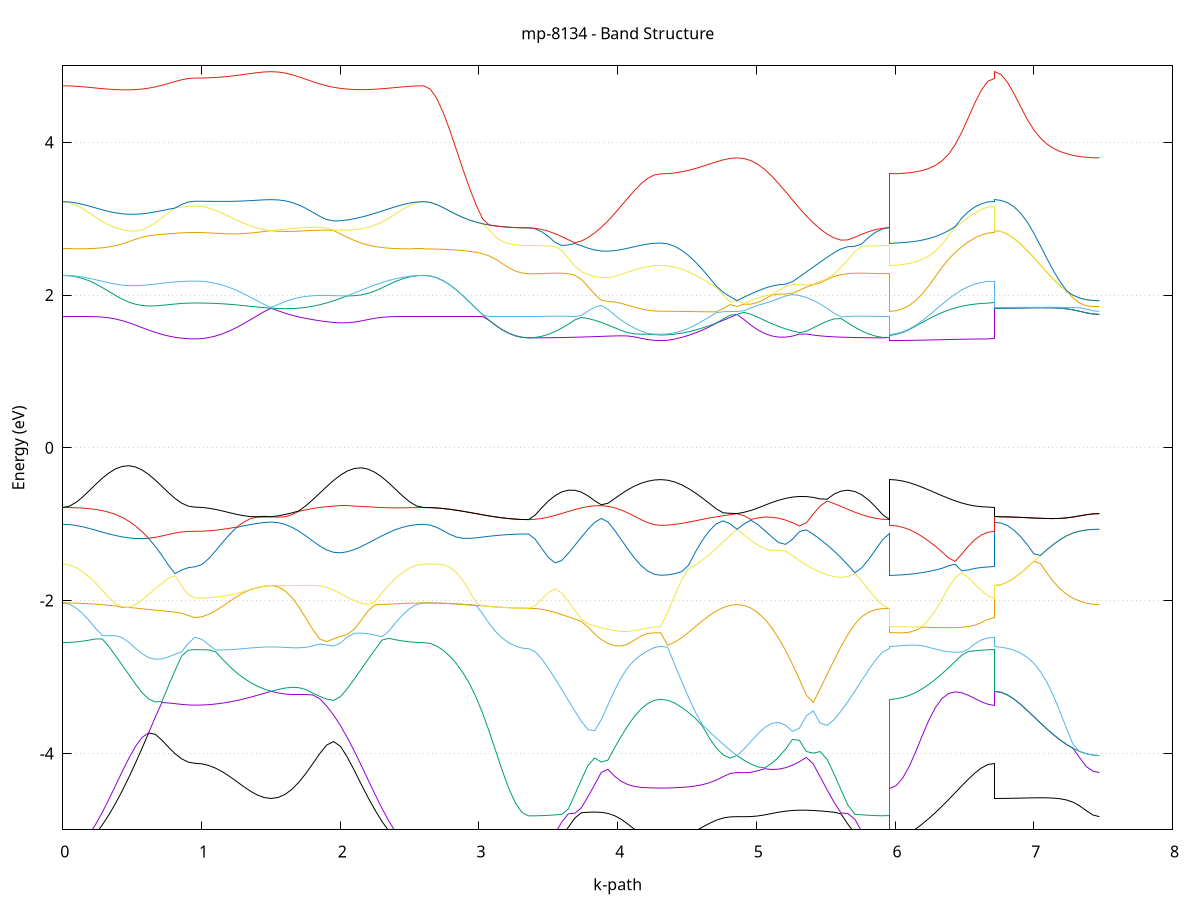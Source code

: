 set title 'mp-8134 - Band Structure'
set xlabel 'k-path'
set ylabel 'Energy (eV)'
set grid y
set yrange [-5:5]
set terminal png size 800,600
set output 'mp-8134_bands_gnuplot.png'
plot '-' using 1:2 with lines notitle, '-' using 1:2 with lines notitle, '-' using 1:2 with lines notitle, '-' using 1:2 with lines notitle, '-' using 1:2 with lines notitle, '-' using 1:2 with lines notitle, '-' using 1:2 with lines notitle, '-' using 1:2 with lines notitle, '-' using 1:2 with lines notitle, '-' using 1:2 with lines notitle, '-' using 1:2 with lines notitle, '-' using 1:2 with lines notitle, '-' using 1:2 with lines notitle, '-' using 1:2 with lines notitle, '-' using 1:2 with lines notitle, '-' using 1:2 with lines notitle, '-' using 1:2 with lines notitle, '-' using 1:2 with lines notitle, '-' using 1:2 with lines notitle, '-' using 1:2 with lines notitle, '-' using 1:2 with lines notitle, '-' using 1:2 with lines notitle, '-' using 1:2 with lines notitle, '-' using 1:2 with lines notitle, '-' using 1:2 with lines notitle, '-' using 1:2 with lines notitle, '-' using 1:2 with lines notitle, '-' using 1:2 with lines notitle, '-' using 1:2 with lines notitle, '-' using 1:2 with lines notitle, '-' using 1:2 with lines notitle, '-' using 1:2 with lines notitle, '-' using 1:2 with lines notitle, '-' using 1:2 with lines notitle, '-' using 1:2 with lines notitle, '-' using 1:2 with lines notitle, '-' using 1:2 with lines notitle, '-' using 1:2 with lines notitle, '-' using 1:2 with lines notitle, '-' using 1:2 with lines notitle, '-' using 1:2 with lines notitle, '-' using 1:2 with lines notitle, '-' using 1:2 with lines notitle, '-' using 1:2 with lines notitle, '-' using 1:2 with lines notitle, '-' using 1:2 with lines notitle, '-' using 1:2 with lines notitle, '-' using 1:2 with lines notitle, '-' using 1:2 with lines notitle, '-' using 1:2 with lines notitle, '-' using 1:2 with lines notitle, '-' using 1:2 with lines notitle, '-' using 1:2 with lines notitle, '-' using 1:2 with lines notitle, '-' using 1:2 with lines notitle, '-' using 1:2 with lines notitle, '-' using 1:2 with lines notitle, '-' using 1:2 with lines notitle, '-' using 1:2 with lines notitle, '-' using 1:2 with lines notitle, '-' using 1:2 with lines notitle, '-' using 1:2 with lines notitle, '-' using 1:2 with lines notitle, '-' using 1:2 with lines notitle, '-' using 1:2 with lines notitle, '-' using 1:2 with lines notitle, '-' using 1:2 with lines notitle, '-' using 1:2 with lines notitle, '-' using 1:2 with lines notitle, '-' using 1:2 with lines notitle, '-' using 1:2 with lines notitle, '-' using 1:2 with lines notitle, '-' using 1:2 with lines notitle, '-' using 1:2 with lines notitle, '-' using 1:2 with lines notitle, '-' using 1:2 with lines notitle, '-' using 1:2 with lines notitle, '-' using 1:2 with lines notitle, '-' using 1:2 with lines notitle, '-' using 1:2 with lines notitle
0.000000 -42.397437
0.047615 -42.397036
0.095231 -42.395837
0.142846 -42.393737
0.190462 -42.390937
0.238077 -42.387537
0.285693 -42.383437
0.333308 -42.378836
0.380924 -42.373936
0.428539 -42.368637
0.476155 -42.363337
0.523770 -42.357937
0.571385 -42.352637
0.619001 -42.347637
0.666616 -42.343037
0.714232 -42.338937
0.761847 -42.335437
0.809463 -42.332537
0.857078 -42.330437
0.904694 -42.329237
0.952309 -42.328736
0.952309 -42.328736
1.002292 -42.328637
1.052276 -42.328136
1.102259 -42.327437
1.152242 -42.326436
1.202225 -42.325336
1.252209 -42.324137
1.302192 -42.322937
1.352175 -42.321837
1.402159 -42.320937
1.452142 -42.320337
1.502125 -42.320137
1.502125 -42.320137
1.552108 -42.320337
1.602092 -42.321137
1.652075 -42.322536
1.702058 -42.324537
1.752041 -42.327236
1.802025 -42.330537
1.852008 -42.334437
1.901991 -42.338836
1.951974 -42.343837
2.001958 -42.349137
2.051941 -42.354737
2.101924 -42.360436
2.151907 -42.366137
2.201891 -42.371837
2.251874 -42.377136
2.301857 -42.382137
2.351841 -42.386536
2.401824 -42.390337
2.451807 -42.393436
2.501790 -42.395637
2.551774 -42.397036
2.601757 -42.397437
2.601757 -42.397437
2.649041 -42.397337
2.696325 -42.396836
2.743609 -42.396037
2.790892 -42.394937
2.838176 -42.393636
2.885460 -42.392136
2.932744 -42.390537
2.980028 -42.388837
3.027312 -42.387137
3.074596 -42.385537
3.121880 -42.384037
3.169164 -42.382737
3.216448 -42.381636
3.263731 -42.380837
3.311015 -42.380336
3.358299 -42.380136
3.358299 -42.380136
3.405915 -42.379736
3.453530 -42.378436
3.501146 -42.376437
3.548761 -42.373637
3.596376 -42.370237
3.643992 -42.366137
3.691607 -42.361637
3.739223 -42.356637
3.786838 -42.351436
3.834454 -42.346137
3.882069 -42.340736
3.929685 -42.335537
3.977300 -42.330537
4.024916 -42.325937
4.072531 -42.321837
4.120147 -42.318237
4.167762 -42.315437
4.215377 -42.313336
4.262993 -42.312137
4.310608 -42.311636
4.310608 -42.311636
4.360592 -42.311537
4.410575 -42.311037
4.460558 -42.310336
4.510541 -42.309437
4.560525 -42.308236
4.610508 -42.307037
4.660491 -42.305937
4.710474 -42.304837
4.760458 -42.303936
4.810441 -42.303337
4.860424 -42.303037
4.860424 -42.303037
4.910408 -42.303337
4.960391 -42.304136
5.010374 -42.305436
5.060357 -42.307537
5.110341 -42.310136
5.160324 -42.313437
5.210307 -42.317337
5.260290 -42.321737
5.310274 -42.326636
5.360257 -42.331937
5.410240 -42.337536
5.460223 -42.343237
5.510207 -42.348937
5.560190 -42.354537
5.610173 -42.359937
5.660157 -42.364837
5.710140 -42.369236
5.760123 -42.373036
5.810106 -42.376036
5.860090 -42.378337
5.910073 -42.379637
5.960056 -42.380136
5.960056 -42.311636
6.007340 -42.311836
6.054624 -42.312337
6.101908 -42.313136
6.149192 -42.314236
6.196476 -42.315437
6.243759 -42.316937
6.291043 -42.318537
6.338327 -42.320237
6.385611 -42.321936
6.432895 -42.323537
6.480179 -42.324936
6.527463 -42.326237
6.574747 -42.327337
6.622031 -42.328136
6.669315 -42.328637
6.716598 -42.328736
6.716598 -42.320137
6.763882 -42.319937
6.811166 -42.319437
6.858450 -42.318736
6.905734 -42.317636
6.953018 -42.316336
7.000302 -42.314836
7.047586 -42.313237
7.094870 -42.311636
7.142153 -42.309936
7.189437 -42.308337
7.236721 -42.306837
7.284005 -42.305537
7.331289 -42.304537
7.378573 -42.303736
7.425857 -42.303237
7.473141 -42.303037
e
0.000000 -18.763936
0.047615 -18.762037
0.095231 -18.756236
0.142846 -18.747236
0.190462 -18.745337
0.238077 -18.931237
0.285693 -19.159236
0.333308 -19.377337
0.380924 -19.583237
0.428539 -19.775737
0.476155 -19.954137
0.523770 -20.117636
0.571385 -20.265736
0.619001 -20.397637
0.666616 -20.513137
0.714232 -20.611436
0.761847 -20.692436
0.809463 -20.755837
0.857078 -20.801237
0.904694 -20.828537
0.952309 -20.837737
0.952309 -20.837737
1.002292 -20.831036
1.052276 -20.811037
1.102259 -20.777836
1.152242 -20.731437
1.202225 -20.672137
1.252209 -20.600237
1.302192 -20.516037
1.352175 -20.419736
1.402159 -20.312037
1.452142 -20.193437
1.502125 -20.064837
1.502125 -20.064837
1.552108 -20.186737
1.602092 -20.285536
1.652075 -20.360436
1.702058 -20.411237
1.752041 -20.437836
1.802025 -20.440037
1.852008 -20.418036
1.901991 -20.372037
1.951974 -20.302336
2.001958 -20.209336
2.051941 -20.093737
2.101924 -19.956236
2.151907 -19.797636
2.201891 -19.618837
2.251874 -19.421236
2.301857 -19.205837
2.351841 -18.974536
2.401824 -18.731337
2.451807 -18.745037
2.501790 -18.755437
2.551774 -18.761837
2.601757 -18.763936
2.601757 -18.763936
2.649041 -18.826137
2.696325 -18.985436
2.743609 -19.194837
2.790892 -19.422536
2.838176 -19.651236
2.885460 -19.871737
2.932744 -20.078637
2.980028 -20.268536
3.027312 -20.439636
3.074596 -20.590037
3.121880 -20.718937
3.169164 -20.825236
3.216448 -20.908537
3.263731 -20.968236
3.311015 -21.004237
3.358299 -21.016137
3.358299 -21.016137
3.405915 -21.015037
3.453530 -21.011537
3.501146 -21.005737
3.548761 -20.997937
3.596376 -20.988137
3.643992 -20.976737
3.691607 -20.963937
3.739223 -20.950237
3.786838 -20.935837
3.834454 -20.921537
3.882069 -20.907837
3.929685 -20.895737
3.977300 -20.886236
4.024916 -20.880637
4.072531 -20.880437
4.120147 -20.886637
4.167762 -20.898237
4.215377 -20.911736
4.262993 -20.922237
4.310608 -20.926137
4.310608 -20.926137
4.360592 -20.921837
4.410575 -20.909237
4.460558 -20.889937
4.510541 -20.866737
4.560525 -20.843136
4.610508 -20.822437
4.660491 -20.806536
4.710474 -20.795237
4.760458 -20.788037
4.810441 -20.784036
4.860424 -20.782837
4.860424 -20.782837
4.910408 -20.783936
4.960391 -20.787337
5.010374 -20.792737
5.060357 -20.800037
5.110341 -20.809237
5.160324 -20.820137
5.210307 -20.832636
5.260290 -20.846536
5.310274 -20.861636
5.360257 -20.877537
5.410240 -20.894037
5.460223 -20.910837
5.510207 -20.927437
5.560190 -20.943537
5.610173 -20.958837
5.660157 -20.972836
5.710140 -20.985437
5.760123 -20.996137
5.810106 -21.004736
5.860090 -21.011037
5.910073 -21.014937
5.960056 -21.016137
5.960056 -20.926137
6.007340 -20.920037
6.054624 -20.903337
6.101908 -20.881436
6.149192 -20.860837
6.196476 -20.845737
6.243759 -20.836537
6.291043 -20.831737
6.338327 -20.829836
6.385611 -20.829836
6.432895 -20.830737
6.480179 -20.832337
6.527463 -20.833937
6.574747 -20.835437
6.622031 -20.836637
6.669315 -20.837436
6.716598 -20.837737
6.716598 -20.064837
6.763882 -20.064436
6.811166 -20.063337
6.858450 -20.061536
6.905734 -20.059137
6.953018 -20.056137
7.000302 -20.052837
7.047586 -20.049136
7.094870 -20.045337
7.142153 -20.184636
7.189437 -20.341636
7.236721 -20.475437
7.284005 -20.585636
7.331289 -20.671637
7.378573 -20.733337
7.425857 -20.770436
7.473141 -20.782837
e
0.000000 -17.798737
0.047615 -17.940936
0.095231 -18.183236
0.142846 -18.434736
0.190462 -18.671036
0.238077 -18.707636
0.285693 -18.688036
0.333308 -18.663237
0.380924 -18.634937
0.428539 -18.603537
0.476155 -18.569437
0.523770 -18.533237
0.571385 -18.495636
0.619001 -18.457337
0.666616 -18.419237
0.714232 -18.382737
0.761847 -18.349137
0.809463 -18.320237
0.857078 -18.297736
0.904694 -18.283437
0.952309 -18.278537
0.952309 -18.278537
1.002292 -18.278237
1.052276 -18.277137
1.102259 -18.372837
1.152242 -18.635936
1.202225 -18.890836
1.252209 -19.132637
1.302192 -19.358337
1.352175 -19.565736
1.402159 -19.753436
1.452142 -19.920037
1.502125 -20.064737
1.502125 -20.064737
1.552108 -19.926837
1.602092 -19.780736
1.652075 -19.627937
1.702058 -19.470237
1.752041 -19.310337
1.802025 -19.151937
1.852008 -19.000636
1.901991 -18.865237
1.951974 -18.757836
2.001958 -18.687636
2.051941 -18.652836
2.101924 -18.642937
2.151907 -18.647937
2.201891 -18.661037
2.251874 -18.678137
2.301857 -18.696637
2.351841 -18.714837
2.401824 -18.729036
2.451807 -18.472037
2.501790 -18.208137
2.551774 -17.952137
2.601757 -17.798737
2.601757 -17.798737
2.649041 -17.797636
2.696325 -17.795337
2.743609 -17.792836
2.790892 -17.790036
2.838176 -17.787136
2.885460 -17.784036
2.932744 -17.780836
2.980028 -17.777337
3.027312 -17.774037
3.074596 -17.770837
3.121880 -17.767937
3.169164 -17.765436
3.216448 -17.763437
3.263731 -17.761737
3.311015 -17.760836
3.358299 -17.760437
3.358299 -17.760437
3.405915 -17.901336
3.453530 -18.142837
3.501146 -18.394837
3.548761 -18.642637
3.596376 -18.882137
3.643992 -19.111137
3.691607 -19.328436
3.739223 -19.532737
3.786838 -19.723136
3.834454 -19.898737
3.882069 -20.058536
3.929685 -20.201436
3.977300 -20.326436
4.024916 -20.431936
4.072531 -20.516537
4.120147 -20.579337
4.167762 -20.621237
4.215377 -20.645937
4.262993 -20.658337
4.310608 -20.662036
4.310608 -20.662036
4.360592 -20.659637
4.410575 -20.651637
4.460558 -20.636937
4.510541 -20.612837
4.560525 -20.576037
4.610508 -20.523637
4.660491 -20.454337
4.710474 -20.368537
4.760458 -20.267537
4.810441 -20.152936
4.860424 -20.025737
4.860424 -20.025737
4.910408 -20.147337
4.960391 -20.245636
5.010374 -20.320237
5.060357 -20.370836
5.110341 -20.397137
5.160324 -20.399137
5.210307 -20.376936
5.260290 -20.330737
5.310274 -20.260936
5.360257 -20.167836
5.410240 -20.052136
5.460223 -19.914537
5.510207 -19.755937
5.560190 -19.577237
5.610173 -19.379637
5.660157 -19.164537
5.710140 -18.933336
5.760123 -18.687936
5.810106 -18.431137
5.860090 -18.167637
5.910073 -17.912437
5.960056 -17.760437
5.960056 -20.662036
6.007340 -20.656237
6.054624 -20.637037
6.101908 -20.599336
6.149192 -20.536537
6.196476 -20.444737
6.243759 -20.324037
6.291043 -20.176037
6.338327 -20.002937
6.385611 -19.806736
6.432895 -19.589237
6.480179 -19.352937
6.527463 -19.101437
6.574747 -18.841137
6.622031 -18.586237
6.669315 -18.371937
6.716598 -18.278537
6.716598 -20.064737
6.763882 -20.064336
6.811166 -20.063237
6.858450 -20.061436
6.905734 -20.059037
6.953018 -20.056137
7.000302 -20.052737
7.047586 -20.049136
7.094870 -20.045237
7.142153 -20.041536
7.189437 -20.037837
7.236721 -20.034537
7.284005 -20.031537
7.331289 -20.029037
7.378573 -20.027237
7.425857 -20.026136
7.473141 -20.025737
e
0.000000 -17.395837
0.047615 -17.398336
0.095231 -17.405836
0.142846 -17.418036
0.190462 -17.434636
0.238077 -17.455137
0.285693 -17.478936
0.333308 -17.505337
0.380924 -17.533736
0.428539 -17.563237
0.476155 -17.593236
0.523770 -17.622937
0.571385 -17.651536
0.619001 -17.678437
0.666616 -17.703136
0.714232 -17.724937
0.761847 -17.743437
0.809463 -17.758136
0.857078 -17.768936
0.904694 -17.775537
0.952309 -17.777736
0.952309 -17.777736
1.002292 -17.884436
1.052276 -18.112437
1.102259 -18.275437
1.152242 -18.273236
1.202225 -18.270637
1.252209 -18.267937
1.302192 -18.265237
1.352175 -18.262736
1.402159 -18.260737
1.452142 -18.259436
1.502125 -18.258937
1.502125 -18.258937
1.552108 -18.259436
1.602092 -18.260836
1.652075 -18.262937
1.702058 -18.265337
1.752041 -18.266737
1.802025 -18.265137
1.852008 -18.256736
1.901991 -18.234737
1.951974 -18.189636
2.001958 -18.114636
2.051941 -18.014437
2.101924 -17.902636
2.151907 -17.792137
2.201891 -17.691837
2.251874 -17.606537
2.301857 -17.538237
2.351841 -17.486436
2.401824 -17.449137
2.451807 -17.423737
2.501790 -17.407536
2.551774 -17.398637
2.601757 -17.395837
2.601757 -17.395837
2.649041 -17.395436
2.696325 -17.394137
2.743609 -17.392036
2.790892 -17.389136
2.838176 -17.385737
2.885460 -17.381736
2.932744 -17.377437
2.980028 -17.372937
3.027312 -17.368437
3.074596 -17.364037
3.121880 -17.360036
3.169164 -17.356537
3.216448 -17.353737
3.263731 -17.351537
3.311015 -17.350237
3.358299 -17.349736
3.358299 -17.349736
3.405915 -17.352237
3.453530 -17.359737
3.501146 -17.371937
3.548761 -17.388437
3.596376 -17.408836
3.643992 -17.432537
3.691607 -17.458937
3.739223 -17.487237
3.786838 -17.516637
3.834454 -17.546537
3.882069 -17.576137
3.929685 -17.604637
3.977300 -17.631536
4.024916 -17.656036
4.072531 -17.677837
4.120147 -17.696237
4.167762 -17.711036
4.215377 -17.721736
4.262993 -17.728237
4.310608 -17.730436
4.310608 -17.730436
4.360592 -17.841437
4.410575 -18.073736
4.460558 -18.335936
4.510541 -18.599536
4.560525 -18.854437
4.610508 -19.095937
4.660491 -19.321137
4.710474 -19.528036
4.760458 -19.715236
4.810441 -19.881436
4.860424 -20.025637
4.860424 -20.025637
4.910408 -19.887137
4.960391 -19.738336
5.010374 -19.580237
5.060357 -19.414137
5.110341 -19.241336
5.160324 -19.063237
5.210307 -18.881636
5.260290 -18.698336
5.310274 -18.515836
5.360257 -18.336437
5.410240 -18.163536
5.460223 -18.000536
5.510207 -17.851337
5.560190 -17.719637
5.610173 -17.608936
5.660157 -17.520837
5.710140 -17.455137
5.760123 -17.409337
5.810106 -17.379637
5.860090 -17.361836
5.910073 -17.352636
5.960056 -17.349736
5.960056 -17.730436
6.007340 -17.730937
6.054624 -17.732336
6.101908 -17.734537
6.149192 -17.737437
6.196476 -17.741036
6.243759 -17.745137
6.291043 -17.749537
6.338327 -17.754237
6.385611 -17.758837
6.432895 -17.763237
6.480179 -17.767336
6.527463 -17.770837
6.574747 -17.773737
6.622031 -17.775937
6.669315 -17.777237
6.716598 -17.777736
6.716598 -18.258937
6.763882 -18.353836
6.811166 -18.570736
6.858450 -18.827936
6.905734 -19.090536
6.953018 -19.344437
7.000302 -19.583537
7.047586 -19.804537
7.094870 -20.005337
7.142153 -20.041436
7.189437 -20.037737
7.236721 -20.034437
7.284005 -20.031437
7.331289 -20.028937
7.378573 -20.027237
7.425857 -20.026037
7.473141 -20.025637
e
0.000000 -17.395737
0.047615 -17.253536
0.095231 -17.184636
0.142846 -17.180937
0.190462 -17.177637
0.238077 -17.174036
0.285693 -17.169736
0.333308 -17.165236
0.380924 -17.160236
0.428539 -17.154937
0.476155 -17.149536
0.523770 -17.144137
0.571385 -17.138837
0.619001 -17.133937
0.666616 -17.129437
0.714232 -17.125336
0.761847 -17.121937
0.809463 -17.119336
0.857078 -17.117437
0.904694 -17.116436
0.952309 -17.116136
0.952309 -17.116136
1.002292 -17.115137
1.052276 -17.114037
1.102259 -17.113136
1.152242 -17.112137
1.202225 -17.110937
1.252209 -17.109737
1.302192 -17.108636
1.352175 -17.107537
1.402159 -17.106637
1.452142 -17.105937
1.502125 -17.105736
1.502125 -17.105736
1.552108 -17.106037
1.602092 -17.106837
1.652075 -17.108237
1.702058 -17.110236
1.752041 -17.112936
1.802025 -17.116236
1.852008 -17.120137
1.901991 -17.124637
1.951974 -17.129637
2.001958 -17.135037
2.051941 -17.140736
2.101924 -17.146536
2.151907 -17.152337
2.201891 -17.158037
2.251874 -17.163436
2.301857 -17.168336
2.351841 -17.172936
2.401824 -17.176937
2.451807 -17.180436
2.501790 -17.184037
2.551774 -17.243137
2.601757 -17.395737
2.601757 -17.395737
2.649041 -17.395336
2.696325 -17.394037
2.743609 -17.391936
2.790892 -17.389136
2.838176 -17.385637
2.885460 -17.381636
2.932744 -17.377337
2.980028 -17.372837
3.027312 -17.368337
3.074596 -17.364037
3.121880 -17.360036
3.169164 -17.356537
3.216448 -17.353637
3.263731 -17.351437
3.311015 -17.350137
3.358299 -17.349736
3.358299 -17.349736
3.405915 -17.203236
3.453530 -16.945636
3.501146 -16.671937
3.548761 -16.416137
3.596376 -16.268636
3.643992 -16.266837
3.691607 -16.313136
3.739223 -16.374136
3.786838 -16.441537
3.834454 -16.511437
3.882069 -16.581236
3.929685 -16.648937
3.977300 -16.712837
4.024916 -16.771437
4.072531 -16.823237
4.120147 -16.867137
4.167762 -16.902437
4.215377 -16.928137
4.262993 -16.943736
4.310608 -16.949037
4.310608 -16.949037
4.360592 -16.830737
4.410575 -16.576536
4.460558 -16.278837
4.510541 -15.967537
4.560525 -15.654737
4.610508 -15.347337
4.660491 -15.051437
4.710474 -14.772137
4.760458 -14.514637
4.810441 -14.284036
4.860424 -14.084937
4.860424 -14.084937
4.910408 -14.268037
4.960391 -14.451937
5.010374 -14.634237
5.060357 -14.812836
5.110341 -14.985937
5.160324 -15.151937
5.210307 -15.309137
5.260290 -15.456136
5.310274 -15.591337
5.360257 -15.713037
5.410240 -15.819937
5.460223 -15.910037
5.510207 -15.981637
5.560190 -16.033137
5.610173 -16.064037
5.660157 -16.075136
5.710140 -16.069437
5.760123 -16.324037
5.810106 -16.623237
5.860090 -16.917437
5.910073 -17.191437
5.960056 -17.349736
5.960056 -16.949037
6.007340 -16.948937
6.054624 -16.948836
6.101908 -16.948636
6.149192 -16.948536
6.196476 -16.948137
6.243759 -16.947937
6.291043 -16.947637
6.338327 -16.947336
6.385611 -16.946936
6.432895 -16.946737
6.480179 -16.946637
6.527463 -16.946437
6.574747 -16.946437
6.622031 -16.947036
6.669315 -17.008837
6.716598 -17.116136
6.716598 -17.105736
6.763882 -16.994436
6.811166 -16.728437
6.858450 -16.390037
6.905734 -16.015436
6.953018 -15.620137
7.000302 -15.212637
7.047586 -14.799336
7.094870 -14.386236
7.142153 -14.083637
7.189437 -14.083937
7.236721 -14.084336
7.284005 -14.084536
7.331289 -14.084737
7.378573 -14.084837
7.425857 -14.084937
7.473141 -14.084937
e
0.000000 -17.179837
0.047615 -17.173936
0.095231 -16.982737
0.142846 -16.707237
0.190462 -16.433937
0.238077 -16.192336
0.285693 -16.052236
0.333308 -16.047037
0.380924 -16.106837
0.428539 -16.190137
0.476155 -16.282937
0.523770 -16.379337
0.571385 -16.475537
0.619001 -16.568736
0.666616 -16.656637
0.714232 -16.736836
0.761847 -16.806936
0.809463 -16.864936
0.857078 -16.908237
0.904694 -16.935036
0.952309 -16.944136
0.952309 -16.944136
1.002292 -16.830837
1.052276 -16.581036
1.102259 -16.284637
1.152242 -15.972936
1.202225 -15.658736
1.252209 -15.349736
1.302192 -15.052036
1.352175 -14.771137
1.402159 -14.512536
1.452142 -14.281136
1.502125 -14.082037
1.502125 -14.082037
1.552108 -14.263737
1.602092 -14.443936
1.652075 -14.620437
1.702058 -14.790837
1.752041 -14.953336
1.802025 -15.105937
1.852008 -15.246637
1.901991 -15.373736
1.951974 -15.485336
2.001958 -15.579636
2.051941 -15.654837
2.101924 -15.709436
2.151907 -15.742137
2.201891 -15.753236
2.251874 -15.743937
2.301857 -15.767737
2.351841 -16.062736
2.401824 -16.361836
2.451807 -16.661537
2.501790 -16.955137
2.551774 -17.172436
2.601757 -17.179837
2.601757 -17.179837
2.649041 -17.113837
2.696325 -16.945336
2.743609 -16.730237
2.790892 -16.517937
2.838176 -16.343037
2.885460 -16.218436
2.932744 -16.137037
2.980028 -16.084837
3.027312 -16.051237
3.074596 -16.028837
3.121880 -16.013737
3.169164 -16.003536
3.216448 -15.996837
3.263731 -15.992437
3.311015 -15.990036
3.358299 -15.989237
3.358299 -15.989237
3.405915 -15.994036
3.453530 -16.007137
3.501146 -16.024237
3.548761 -16.024636
3.596376 -15.921637
3.643992 -15.679137
3.691607 -15.395537
3.739223 -15.104537
3.786838 -14.815237
3.834454 -14.532536
3.882069 -14.259937
3.929685 -14.001537
3.977300 -13.761136
4.024916 -13.542836
4.072531 -13.351036
4.120147 -13.189636
4.167762 -13.062037
4.215377 -12.970437
4.262993 -12.915537
4.310608 -12.897337
4.310608 -12.897337
4.360592 -12.907536
4.410575 -12.938237
4.460558 -12.990437
4.510541 -13.064837
4.560525 -13.161337
4.610508 -13.278837
4.660491 -13.415036
4.710474 -13.566937
4.760458 -13.731437
4.810441 -13.905137
4.860424 -14.084937
4.860424 -14.084937
4.910408 -13.921436
4.960391 -13.796737
5.010374 -13.713137
5.060357 -13.671537
5.110341 -13.671737
5.160324 -13.712536
5.210307 -13.791937
5.260290 -13.907037
5.310274 -14.054837
5.360257 -14.232036
5.410240 -14.435337
5.460223 -14.661437
5.510207 -14.907137
5.560190 -15.169436
5.610173 -15.445336
5.660157 -15.731737
5.710140 -16.025737
5.760123 -16.052336
5.810106 -16.030137
5.860090 -16.009137
5.910073 -15.994436
5.960056 -15.989237
5.960056 -12.897337
6.007340 -12.903337
6.054624 -12.925137
6.101908 -12.978637
6.149192 -13.104136
6.196476 -13.339437
6.243759 -13.660937
6.291043 -14.029837
6.338327 -14.423637
6.385611 -14.829037
6.432895 -15.237337
6.480179 -15.641137
6.527463 -16.033437
6.574747 -16.405137
6.622031 -16.740237
6.669315 -16.941637
6.716598 -16.944136
6.716598 -14.082037
6.763882 -14.082037
6.811166 -14.082137
6.858450 -14.082237
6.905734 -14.082437
6.953018 -14.082636
7.000302 -14.082836
7.047586 -14.083137
7.094870 -14.083437
7.142153 -14.083637
7.189437 -14.083937
7.236721 -14.084236
7.284005 -14.084536
7.331289 -14.084737
7.378573 -14.084837
7.425857 -14.084937
7.473141 -14.084937
e
0.000000 -15.531537
0.047615 -15.538736
0.095231 -15.559237
0.142846 -15.589737
0.190462 -15.621937
0.238077 -15.630337
0.285693 -15.545837
0.333308 -15.335237
0.380924 -15.068537
0.428539 -14.787236
0.476155 -14.505637
0.523770 -14.230736
0.571385 -13.967237
0.619001 -13.719637
0.666616 -13.492137
0.714232 -13.289137
0.761847 -13.115036
0.809463 -12.974137
0.857078 -12.870337
0.904694 -12.806736
0.952309 -12.785336
0.952309 -12.785336
1.002292 -12.799236
1.052276 -12.840436
1.102259 -12.907837
1.152242 -12.999437
1.202225 -13.112737
1.252209 -13.245037
1.302192 -13.393237
1.352175 -13.554036
1.402159 -13.724436
1.452142 -13.901336
1.502125 -14.082037
1.502125 -14.082037
1.552108 -13.919237
1.602092 -13.796136
1.652075 -13.714737
1.702058 -13.676037
1.752041 -13.679637
1.802025 -13.724137
1.852008 -13.807137
1.901991 -13.925836
1.951974 -14.077037
2.001958 -14.257137
2.051941 -14.463137
2.101924 -14.691537
2.151907 -14.939137
2.201891 -15.203136
2.251874 -15.480336
2.301857 -15.717937
2.351841 -15.680336
2.401824 -15.637736
2.451807 -15.596236
2.501790 -15.561937
2.551774 -15.539437
2.601757 -15.531537
2.601757 -15.531537
2.649041 -15.519837
2.696325 -15.481437
2.743609 -15.406537
2.790892 -15.279136
2.838176 -15.083137
2.885460 -14.817436
2.932744 -14.497536
2.980028 -14.144337
3.027312 -13.776536
3.074596 -13.409236
3.121880 -13.056836
3.169164 -12.733837
3.216448 -12.456136
3.263731 -12.240537
3.311015 -12.103137
3.358299 -12.055837
3.358299 -12.055837
3.405915 -12.057437
3.453530 -12.062037
3.501146 -12.069337
3.548761 -12.078636
3.596376 -12.089237
3.643992 -12.100337
3.691607 -12.111436
3.739223 -12.121737
3.786838 -12.130737
3.834454 -12.138037
3.882069 -12.143337
3.929685 -12.146337
3.977300 -12.146836
4.024916 -12.144637
4.072531 -12.139537
4.120147 -12.132037
4.167762 -12.122937
4.215377 -12.113737
4.262993 -12.106837
4.310608 -12.104237
4.310608 -12.104237
4.360592 -12.108037
4.410575 -12.118537
4.460558 -12.133737
4.510541 -12.150937
4.560525 -12.167737
4.610508 -12.182337
4.660491 -12.193836
4.710474 -12.202037
4.760458 -12.207437
4.810441 -12.210237
4.860424 -12.211137
4.860424 -12.211137
4.910408 -12.210437
4.960391 -12.208437
5.010374 -12.205537
5.060357 -12.201837
5.110341 -12.197437
5.160324 -12.192536
5.210307 -12.187137
5.260290 -12.181037
5.310274 -12.174437
5.360257 -12.166937
5.410240 -12.158637
5.460223 -12.149536
5.510207 -12.139337
5.560190 -12.128336
5.610173 -12.116537
5.660157 -12.104337
5.710140 -12.092237
5.760123 -12.080637
5.810106 -12.070536
5.860090 -12.062636
5.910073 -12.057637
5.960056 -12.055837
5.960056 -12.104237
6.007340 -12.145336
6.054624 -12.260836
6.101908 -12.424236
6.149192 -12.580637
6.196476 -12.677136
6.243759 -12.723737
6.291043 -12.747236
6.338327 -12.760537
6.385611 -12.768837
6.432895 -12.774437
6.480179 -12.778336
6.527463 -12.781137
6.574747 -12.783037
6.622031 -12.784337
6.669315 -12.785037
6.716598 -12.785336
6.716598 -14.082037
6.763882 -14.082037
6.811166 -14.082037
6.858450 -14.082137
6.905734 -14.082337
6.953018 -14.082536
7.000302 -14.082836
7.047586 -14.083137
7.094870 -14.083337
7.142153 -13.980037
7.189437 -13.588636
7.236721 -13.221937
7.284005 -12.891237
7.331289 -12.610537
7.378573 -12.394737
7.425857 -12.258036
7.473141 -12.211137
e
0.000000 -5.321437
0.047615 -5.310337
0.095231 -5.277037
0.142846 -5.221936
0.190462 -5.145837
0.238077 -5.049537
0.285693 -4.934237
0.333308 -4.801437
0.380924 -4.652637
0.428539 -4.489437
0.476155 -4.313737
0.523770 -4.127537
0.571385 -3.932937
0.619001 -3.731937
0.666616 -3.750037
0.714232 -3.825937
0.761847 -3.918437
0.809463 -4.004237
0.857078 -4.071837
0.904694 -4.114637
0.952309 -4.129337
0.952309 -4.129337
1.002292 -4.136637
1.052276 -4.158437
1.102259 -4.194137
1.152242 -4.242637
1.202225 -4.301437
1.252209 -4.366537
1.302192 -4.432737
1.352175 -4.494137
1.402159 -4.544537
1.452142 -4.578137
1.502125 -4.590237
1.502125 -4.590237
1.552108 -4.577237
1.602092 -4.537137
1.652075 -4.469837
1.702058 -4.377237
1.752041 -4.263437
1.802025 -4.135137
1.852008 -4.003837
1.901991 -3.891637
1.951974 -3.844937
2.001958 -3.908037
2.051941 -4.050837
2.101924 -4.225137
2.151907 -4.406137
2.201891 -4.581637
2.251874 -4.745137
2.301857 -4.892237
2.351841 -5.020237
2.401824 -5.127137
2.451807 -5.211537
2.501790 -5.272437
2.551774 -5.309137
2.601757 -5.321437
2.601757 -5.321437
2.649041 -5.321537
2.696325 -5.321737
2.743609 -5.321937
2.790892 -5.322337
2.838176 -5.322937
2.885460 -5.323537
2.932744 -5.324337
2.980028 -5.325237
3.027312 -5.326237
3.074596 -5.327237
3.121880 -5.328237
3.169164 -5.329137
3.216448 -5.330037
3.263731 -5.330637
3.311015 -5.331037
3.358299 -5.331137
3.358299 -5.331137
3.405915 -5.320537
3.453530 -5.289137
3.501146 -5.237237
3.548761 -5.165637
3.596376 -5.075637
3.643992 -4.968537
3.691607 -4.846137
3.739223 -4.776237
3.786838 -4.770537
3.834454 -4.768137
3.882069 -4.771937
3.929685 -4.785837
3.977300 -4.814937
4.024916 -4.862037
4.072531 -4.924137
4.120147 -4.991937
4.167762 -5.055137
4.215377 -5.105637
4.262993 -5.138037
4.310608 -5.149137
4.310608 -5.149137
4.360592 -5.143337
4.410575 -5.126137
4.460558 -5.098137
4.510541 -5.060537
4.560525 -5.015437
4.610508 -4.966037
4.660491 -4.917237
4.710474 -4.875337
4.760458 -4.846037
4.810441 -4.831437
4.860424 -4.828137
4.860424 -4.828137
4.910408 -4.828937
4.960391 -4.827137
5.010374 -4.819137
5.060357 -4.804937
5.110341 -4.787337
5.160324 -4.770137
5.210307 -4.756236
5.260290 -4.747237
5.310274 -4.743337
5.360257 -4.743637
5.410240 -4.747337
5.460223 -4.753537
5.510207 -4.761437
5.560190 -4.770337
5.610173 -4.791137
5.660157 -4.927937
5.710140 -5.047637
5.760123 -5.147937
5.810106 -5.227337
5.860090 -5.284737
5.910073 -5.319537
5.960056 -5.331137
5.960056 -5.149137
6.007340 -5.135637
6.054624 -5.099337
6.101908 -5.048437
6.149192 -4.988837
6.196476 -4.923137
6.243759 -4.851637
6.291043 -4.774537
6.338327 -4.692137
6.385611 -4.605537
6.432895 -4.516237
6.480179 -4.426437
6.527463 -4.339137
6.574747 -4.258837
6.622031 -4.191737
6.669315 -4.145837
6.716598 -4.129337
6.716598 -4.590237
6.763882 -4.589837
6.811166 -4.588937
6.858450 -4.587337
6.905734 -4.585537
6.953018 -4.583537
7.000302 -4.581837
7.047586 -4.581037
7.094870 -4.581737
7.142153 -4.585337
7.189437 -4.593637
7.236721 -4.610137
7.284005 -4.639937
7.331289 -4.687937
7.378573 -4.750437
7.425857 -4.805937
7.473141 -4.828137
e
0.000000 -5.321437
0.047615 -5.304537
0.095231 -5.254137
0.142846 -5.172137
0.190462 -5.061237
0.238077 -4.925137
0.285693 -4.768637
0.333308 -4.597237
0.380924 -4.417537
0.428539 -4.236837
0.476155 -4.064037
0.523770 -3.910137
0.571385 -3.790837
0.619001 -3.730737
0.666616 -3.526937
0.714232 -3.334237
0.761847 -3.339737
0.809463 -3.348937
0.857078 -3.358737
0.904694 -3.365937
0.952309 -3.368537
0.952309 -3.368537
1.002292 -3.366837
1.052276 -3.361837
1.102259 -3.353437
1.152242 -3.341837
1.202225 -3.326837
1.252209 -3.308837
1.302192 -3.288037
1.352175 -3.264737
1.402159 -3.239637
1.452142 -3.213337
1.502125 -3.187337
1.502125 -3.187337
1.552108 -3.208737
1.602092 -3.222537
1.652075 -3.229737
1.702058 -3.231737
1.752041 -3.231737
1.802025 -3.235937
1.852008 -3.283537
1.901991 -3.379137
1.951974 -3.497437
2.001958 -3.637237
2.051941 -3.796337
2.101924 -3.971437
2.151907 -4.157637
2.201891 -4.349337
2.251874 -4.539737
2.301857 -4.722137
2.351841 -4.889937
2.401824 -5.037037
2.451807 -5.157737
2.501790 -5.247437
2.551774 -5.302837
2.601757 -5.321437
2.601757 -5.321437
2.649041 -5.321537
2.696325 -5.321637
2.743609 -5.321937
2.790892 -5.322337
2.838176 -5.322937
2.885460 -5.323537
2.932744 -5.324337
2.980028 -5.325237
3.027312 -5.326137
3.074596 -5.327237
3.121880 -5.328237
3.169164 -5.329137
3.216448 -5.329937
3.263731 -5.330537
3.311015 -5.330936
3.358299 -5.331137
3.358299 -5.331137
3.405915 -5.312837
3.453530 -5.258437
3.501146 -5.169737
3.548761 -5.049237
3.596376 -4.900637
3.643992 -4.791337
3.691607 -4.783537
3.739223 -4.710537
3.786838 -4.563937
3.834454 -4.409137
3.882069 -4.249237
3.929685 -4.208537
3.977300 -4.297437
4.024916 -4.364437
4.072531 -4.407537
4.120147 -4.431937
4.167762 -4.444537
4.215377 -4.450437
4.262993 -4.453037
4.310608 -4.453636
4.310608 -4.453636
4.360592 -4.452737
4.410575 -4.450037
4.460558 -4.445237
4.510541 -4.437636
4.560525 -4.426437
4.610508 -4.409837
4.660491 -4.385337
4.710474 -4.350037
4.760458 -4.304837
4.810441 -4.263537
4.860424 -4.250637
4.860424 -4.250637
4.910408 -4.252837
4.960391 -4.247537
5.010374 -4.227637
5.060357 -4.200637
5.110341 -4.210837
5.160324 -4.206437
5.210307 -4.187537
5.260290 -4.154537
5.310274 -4.108437
5.360257 -4.052637
5.410240 -4.138137
5.460223 -4.307637
5.510207 -4.476737
5.560190 -4.639337
5.610173 -4.779337
5.660157 -4.788437
5.710140 -4.862337
5.760123 -5.023037
5.810106 -5.154137
5.860090 -5.251237
5.910073 -5.310937
5.960056 -5.331137
5.960056 -4.453636
6.007340 -4.420937
6.054624 -4.324337
6.101908 -4.170837
6.149192 -3.976537
6.196476 -3.765437
6.243759 -3.564937
6.291043 -3.398937
6.338327 -3.281837
6.385611 -3.215937
6.432895 -3.194337
6.480179 -3.206137
6.527463 -3.239037
6.574747 -3.282037
6.622031 -3.324737
6.669315 -3.356637
6.716598 -3.368537
6.716598 -3.187337
6.763882 -3.199937
6.811166 -3.235937
6.858450 -3.291137
6.905734 -3.360137
6.953018 -3.437737
7.000302 -3.519437
7.047586 -3.601537
7.094870 -3.681237
7.142153 -3.756137
7.189437 -3.824237
7.236721 -3.884237
7.284005 -3.934937
7.331289 -4.057837
7.378573 -4.172537
7.425857 -4.232637
7.473141 -4.250637
e
0.000000 -2.549337
0.047615 -2.547237
0.095231 -2.541037
0.142846 -2.530837
0.190462 -2.517137
0.238077 -2.501437
0.285693 -2.502937
0.333308 -2.603637
0.380924 -2.722437
0.428539 -2.844537
0.476155 -2.968437
0.523770 -3.091237
0.571385 -3.204437
0.619001 -3.288837
0.666616 -3.326237
0.714232 -3.320437
0.761847 -3.115037
0.809463 -2.914437
0.857078 -2.724737
0.904694 -2.649537
0.952309 -2.641937
0.952309 -2.641937
1.002292 -2.642937
1.052276 -2.645037
1.102259 -2.670537
1.152242 -2.767937
1.202225 -2.860237
1.252209 -2.942337
1.302192 -3.012737
1.352175 -3.071537
1.402159 -3.119537
1.452142 -3.157837
1.502125 -3.187337
1.502125 -3.187337
1.552108 -3.163437
1.602092 -3.144637
1.652075 -3.134937
1.702058 -3.139737
1.752041 -3.164237
1.802025 -3.211837
1.852008 -3.253937
1.901991 -3.288737
1.951974 -3.307237
2.001958 -3.256337
2.051941 -3.150637
2.101924 -3.025537
2.151907 -2.896237
2.201891 -2.767337
2.251874 -2.640337
2.301857 -2.516037
2.351841 -2.494737
2.401824 -2.513637
2.451807 -2.528937
2.501790 -2.540237
2.551774 -2.547037
2.601757 -2.549337
2.601757 -2.549337
2.649041 -2.561037
2.696325 -2.595737
2.743609 -2.652037
2.790892 -2.728837
2.838176 -2.826037
2.885460 -2.945437
2.932744 -3.091137
2.980028 -3.267637
3.027312 -3.477337
3.074596 -3.716637
3.121880 -3.973537
3.169164 -4.229837
3.216448 -4.463637
3.263731 -4.652237
3.311015 -4.775337
3.358299 -4.818137
3.358299 -4.818137
3.405915 -4.817237
3.453530 -4.814837
3.501146 -4.810737
3.548761 -4.805337
3.596376 -4.798737
3.643992 -4.728337
3.691607 -4.538637
3.739223 -4.340437
3.786838 -4.155537
3.834454 -4.060737
3.882069 -4.112837
3.929685 -4.087937
3.977300 -3.929237
4.024916 -3.777937
4.072531 -3.639137
4.120147 -3.518337
4.167762 -3.420437
4.215377 -3.349137
4.262993 -3.306037
4.310608 -3.291737
4.310608 -3.291737
4.360592 -3.304437
4.410575 -3.340537
4.460558 -3.395437
4.510541 -3.463937
4.560525 -3.541837
4.610508 -3.640137
4.660491 -3.797837
4.710474 -3.927437
4.760458 -4.020937
4.810441 -4.061337
4.860424 -4.028137
4.860424 -4.028137
4.910408 -4.088937
4.960391 -4.138837
5.010374 -4.176337
5.060357 -4.189936
5.110341 -4.131337
5.160324 -4.049837
5.210307 -3.944537
5.260290 -3.817037
5.310274 -3.829737
5.360257 -3.975737
5.410240 -3.996237
5.460223 -3.976637
5.510207 -4.078037
5.560190 -4.268436
5.610173 -4.476337
5.660157 -4.677837
5.710140 -4.796737
5.760123 -4.804037
5.810106 -4.810037
5.860090 -4.814437
5.910073 -4.817137
5.960056 -4.818137
5.960056 -3.291737
6.007340 -3.286037
6.054624 -3.268937
6.101908 -3.240937
6.149192 -3.202337
6.196476 -3.153737
6.243759 -3.096137
6.291043 -3.030337
6.338327 -2.957537
6.385611 -2.879437
6.432895 -2.797637
6.480179 -2.714937
6.527463 -2.665437
6.574747 -2.656537
6.622031 -2.648837
6.669315 -2.643737
6.716598 -2.641937
6.716598 -3.187337
6.763882 -3.199937
6.811166 -3.235937
6.858450 -3.291137
6.905734 -3.360137
6.953018 -3.437737
7.000302 -3.519437
7.047586 -3.601537
7.094870 -3.681237
7.142153 -3.756037
7.189437 -3.824237
7.236721 -3.884237
7.284005 -3.934937
7.331289 -3.975237
7.378573 -4.004437
7.425857 -4.022236
7.473141 -4.028137
e
0.000000 -2.030137
0.047615 -2.047237
0.095231 -2.096037
0.142846 -2.170437
0.190462 -2.262937
0.238077 -2.366337
0.285693 -2.458837
0.333308 -2.459737
0.380924 -2.458637
0.428539 -2.485837
0.476155 -2.546837
0.523770 -2.623637
0.571385 -2.694537
0.619001 -2.745437
0.666616 -2.768237
0.714232 -2.762437
0.761847 -2.736237
0.809463 -2.702137
0.857078 -2.670837
0.904694 -2.560837
0.952309 -2.479537
0.952309 -2.479537
1.002292 -2.506937
1.052276 -2.577837
1.102259 -2.646437
1.152242 -2.645837
1.202225 -2.642537
1.252209 -2.636637
1.302192 -2.628937
1.352175 -2.620637
1.402159 -2.613237
1.452142 -2.608037
1.502125 -2.606137
1.502125 -2.606137
1.552108 -2.607937
1.602092 -2.612537
1.652075 -2.617437
1.702058 -2.618337
1.752041 -2.611337
1.802025 -2.594337
1.852008 -2.568237
1.901991 -2.581137
1.951974 -2.595537
2.001958 -2.555237
2.051941 -2.476537
2.101924 -2.427837
2.151907 -2.425037
2.201891 -2.434437
2.251874 -2.452137
2.301857 -2.473437
2.351841 -2.396037
2.401824 -2.283537
2.451807 -2.183337
2.501790 -2.102437
2.551774 -2.048937
2.601757 -2.030137
2.601757 -2.030137
2.649041 -2.030737
2.696325 -2.032437
2.743609 -2.035337
2.790892 -2.039137
2.838176 -2.044037
2.885460 -2.049637
2.932744 -2.055937
2.980028 -2.062637
3.027312 -2.174137
3.074596 -2.302137
3.121880 -2.408037
3.169164 -2.491237
3.216448 -2.553337
3.263731 -2.596237
3.311015 -2.621437
3.358299 -2.629737
3.358299 -2.629737
3.405915 -2.669037
3.453530 -2.764837
3.501146 -2.887437
3.548761 -3.022237
3.596376 -3.162437
3.643992 -3.304837
3.691607 -3.446137
3.739223 -3.580737
3.786838 -3.690437
3.834454 -3.701537
3.882069 -3.559237
3.929685 -3.367737
3.977300 -3.178437
4.024916 -3.010237
4.072531 -2.876237
4.120147 -2.781137
4.167762 -2.713137
4.215377 -2.658237
4.262993 -2.615737
4.310608 -2.598037
4.310608 -2.598037
4.360592 -2.611237
4.410575 -2.834137
4.460558 -3.052937
4.510541 -3.263137
4.560525 -3.460337
4.610508 -3.625537
4.660491 -3.711737
4.710474 -3.797537
4.760458 -3.880437
4.810441 -3.958037
4.860424 -4.028137
4.860424 -4.028137
4.910408 -3.944237
4.960391 -3.843337
5.010374 -3.744137
5.060357 -3.661037
5.110341 -3.607537
5.160324 -3.595137
5.210307 -3.630137
5.260290 -3.710937
5.310274 -3.670137
5.360257 -3.507637
5.410240 -3.443037
5.460223 -3.604237
5.510207 -3.633437
5.560190 -3.558737
5.610173 -3.447637
5.660157 -3.320437
5.710140 -3.184437
5.760123 -3.044337
5.810106 -2.905437
5.860090 -2.775937
5.910073 -2.672737
5.960056 -2.629737
5.960056 -2.598037
6.007340 -2.595537
6.054624 -2.589037
6.101908 -2.582437
6.149192 -2.582137
6.196476 -2.592437
6.243759 -2.611537
6.291043 -2.634537
6.338327 -2.655737
6.385611 -2.670437
6.432895 -2.675837
6.480179 -2.673037
6.527463 -2.635337
6.574747 -2.565837
6.622031 -2.515337
6.669315 -2.487837
6.716598 -2.479537
6.716598 -2.606137
6.763882 -2.610737
6.811166 -2.624837
6.858450 -2.649837
6.905734 -2.688137
6.953018 -2.743437
7.000302 -2.821137
7.047586 -2.927937
7.094870 -3.069637
7.142153 -3.247937
7.189437 -3.455837
7.236721 -3.676737
7.284005 -3.886437
7.331289 -3.975137
7.378573 -4.004437
7.425857 -4.022236
7.473141 -4.028137
e
0.000000 -2.030137
0.047615 -2.030837
0.095231 -2.032937
0.142846 -2.036437
0.190462 -2.041237
0.238077 -2.047237
0.285693 -2.054137
0.333308 -2.062037
0.380924 -2.070537
0.428539 -2.089537
0.476155 -2.088637
0.523770 -2.097937
0.571385 -2.107137
0.619001 -2.116037
0.666616 -2.124637
0.714232 -2.132937
0.761847 -2.141337
0.809463 -2.151037
0.857078 -2.165737
0.904694 -2.194337
0.952309 -2.223037
0.952309 -2.223037
1.002292 -2.211837
1.052276 -2.180037
1.102259 -2.131937
1.152242 -2.073337
1.202225 -2.010637
1.252209 -1.949737
1.302192 -1.896337
1.352175 -1.857037
1.402159 -1.831237
1.452142 -1.810737
1.502125 -1.803637
1.502125 -1.803637
1.552108 -1.820337
1.602092 -1.871037
1.652075 -1.960437
1.702058 -2.083737
1.752041 -2.228737
1.802025 -2.377037
1.852008 -2.503637
1.901991 -2.536037
1.951974 -2.501737
2.001958 -2.469437
2.051941 -2.443437
2.101924 -2.373137
2.151907 -2.255537
2.201891 -2.132537
2.251874 -2.053837
2.301857 -2.052237
2.351841 -2.047437
2.401824 -2.041937
2.451807 -2.037037
2.501790 -2.033237
2.551774 -2.030937
2.601757 -2.030137
2.601757 -2.030137
2.649041 -2.030737
2.696325 -2.032437
2.743609 -2.035237
2.790892 -2.039137
2.838176 -2.044037
2.885460 -2.049637
2.932744 -2.055937
2.980028 -2.062637
3.027312 -2.069437
3.074596 -2.076237
3.121880 -2.082637
3.169164 -2.088337
3.216448 -2.093137
3.263731 -2.096737
3.311015 -2.099037
3.358299 -2.099737
3.358299 -2.099737
3.405915 -2.103537
3.453530 -2.114537
3.501146 -2.132137
3.548761 -2.155137
3.596376 -2.182137
3.643992 -2.211937
3.691607 -2.243037
3.739223 -2.274237
3.786838 -2.348337
3.834454 -2.437837
3.882069 -2.509537
3.929685 -2.561237
3.977300 -2.590537
4.024916 -2.594337
4.072531 -2.568937
4.120147 -2.519037
4.167762 -2.465937
4.215377 -2.431637
4.262993 -2.421537
4.310608 -2.422137
4.310608 -2.422137
4.360592 -2.584237
4.410575 -2.545337
4.460558 -2.487137
4.510541 -2.416637
4.560525 -2.340437
4.610508 -2.264937
4.660491 -2.195437
4.710474 -2.136337
4.760458 -2.090937
4.810441 -2.061937
4.860424 -2.051737
4.860424 -2.051737
4.910408 -2.062737
4.960391 -2.097137
5.010374 -2.156837
5.060357 -2.242537
5.110341 -2.354437
5.160324 -2.491537
5.210307 -2.651937
5.260290 -2.832937
5.310274 -3.030437
5.360257 -3.238137
5.410240 -3.333437
5.460223 -3.151437
5.510207 -2.965937
5.560190 -2.781537
5.610173 -2.604237
5.660157 -2.442637
5.710140 -2.307937
5.760123 -2.210637
5.810106 -2.151037
5.860090 -2.119037
5.910073 -2.104137
5.960056 -2.099737
5.960056 -2.422137
6.007340 -2.422437
6.054624 -2.421737
6.101908 -2.413837
6.149192 -2.388437
6.196476 -2.347437
6.243759 -2.349637
6.291043 -2.351737
6.338327 -2.353437
6.385611 -2.354137
6.432895 -2.353337
6.480179 -2.349537
6.527463 -2.340337
6.574747 -2.321237
6.622031 -2.287637
6.669315 -2.245437
6.716598 -2.223037
6.716598 -1.803637
6.763882 -1.791637
6.811166 -1.757137
6.858450 -1.704437
6.905734 -1.638537
6.953018 -1.564537
7.000302 -1.486637
7.047586 -1.515537
7.094870 -1.640537
7.142153 -1.752537
7.189437 -1.845037
7.236721 -1.916837
7.284005 -1.970037
7.331289 -2.007837
7.378573 -2.032837
7.425857 -2.047137
7.473141 -2.051737
e
0.000000 -1.522537
0.047615 -1.534237
0.095231 -1.567937
0.142846 -1.620437
0.190462 -1.689337
0.238077 -1.772437
0.285693 -1.865537
0.333308 -1.960837
0.380924 -2.043037
0.428539 -2.079437
0.476155 -2.088037
0.523770 -2.049837
0.571385 -1.990237
0.619001 -1.919537
0.666616 -1.845037
0.714232 -1.772037
0.761847 -1.704937
0.809463 -1.673637
0.857078 -1.810037
0.904694 -1.922037
0.952309 -1.966737
0.952309 -1.966737
1.002292 -1.965437
1.052276 -1.961337
1.102259 -1.953837
1.152242 -1.942537
1.202225 -1.926937
1.252209 -1.907037
1.302192 -1.883237
1.352175 -1.854437
1.402159 -1.825937
1.452142 -1.810037
1.502125 -1.803637
1.502125 -1.803637
1.552108 -1.802837
1.602092 -1.803837
1.652075 -1.804237
1.702058 -1.803037
1.752041 -1.801137
1.802025 -1.801337
1.852008 -1.807937
1.901991 -1.826637
1.951974 -1.860837
2.001958 -1.907537
2.051941 -1.957737
2.101924 -2.001537
2.151907 -2.032437
2.201891 -2.048837
2.251874 -2.011237
2.301857 -1.897037
2.351841 -1.793537
2.401824 -1.703737
2.451807 -1.629337
2.501790 -1.572337
2.551774 -1.535437
2.601757 -1.522537
2.601757 -1.522537
2.649041 -1.521937
2.696325 -1.522637
2.743609 -1.532037
2.790892 -1.563437
2.838176 -1.631537
2.885460 -1.740637
2.932744 -1.879137
2.980028 -2.029237
3.027312 -2.069437
3.074596 -2.076237
3.121880 -2.082637
3.169164 -2.088337
3.216448 -2.093137
3.263731 -2.096737
3.311015 -2.099037
3.358299 -2.099737
3.358299 -2.099737
3.405915 -2.064337
3.453530 -1.981937
3.501146 -1.892437
3.548761 -1.846137
3.596376 -1.897337
3.643992 -2.006637
3.691607 -2.127437
3.739223 -2.243537
3.786838 -2.304437
3.834454 -2.332337
3.882069 -2.356937
3.929685 -2.377037
3.977300 -2.391437
4.024916 -2.399137
4.072531 -2.399137
4.120147 -2.391337
4.167762 -2.377137
4.215377 -2.360237
4.262993 -2.346337
4.310608 -2.340937
4.310608 -2.340937
4.360592 -2.154137
4.410575 -1.938337
4.460558 -1.731437
4.510541 -1.583737
4.560525 -1.533637
4.610508 -1.471337
4.660491 -1.398037
4.710474 -1.316437
4.760458 -1.230537
4.810441 -1.145237
4.860424 -1.065937
4.860424 -1.065937
4.910408 -1.140437
4.960391 -1.211337
5.010374 -1.273337
5.060357 -1.319837
5.110341 -1.343537
5.160324 -1.340437
5.210307 -1.350437
5.260290 -1.412237
5.310274 -1.476137
5.360257 -1.534237
5.410240 -1.585137
5.460223 -1.628137
5.510207 -1.662437
5.560190 -1.685937
5.610173 -1.695537
5.660157 -1.685137
5.710140 -1.645737
5.760123 -1.745737
5.810106 -1.859137
5.860090 -1.969437
5.910073 -2.060837
5.960056 -2.099737
5.960056 -2.340937
6.007340 -2.341237
6.054624 -2.342137
6.101908 -2.343537
6.149192 -2.345337
6.196476 -2.334737
6.243759 -2.247237
6.291043 -2.125637
6.338327 -1.978837
6.385611 -1.827237
6.432895 -1.703637
6.480179 -1.633137
6.527463 -1.697237
6.574747 -1.784537
6.622031 -1.867437
6.669315 -1.936337
6.716598 -1.966737
6.716598 -1.803637
6.763882 -1.791637
6.811166 -1.757137
6.858450 -1.704337
6.905734 -1.638537
6.953018 -1.564537
7.000302 -1.486637
7.047586 -1.408537
7.094870 -1.333137
7.142153 -1.263437
7.189437 -1.202037
7.236721 -1.151737
7.284005 -1.114337
7.331289 -1.089737
7.378573 -1.075337
7.425857 -1.068137
7.473141 -1.065937
e
0.000000 -1.001137
0.047615 -1.004837
0.095231 -1.015837
0.142846 -1.033337
0.190462 -1.055237
0.238077 -1.079537
0.285693 -1.104137
0.333308 -1.127537
0.380924 -1.148337
0.428539 -1.165837
0.476155 -1.178837
0.523770 -1.186637
0.571385 -1.188437
0.619001 -1.186237
0.666616 -1.289837
0.714232 -1.407137
0.761847 -1.536337
0.809463 -1.646637
0.857078 -1.599837
0.904694 -1.568637
0.952309 -1.557437
0.952309 -1.557437
1.002292 -1.527637
1.052276 -1.449837
1.102259 -1.346837
1.152242 -1.237237
1.202225 -1.133637
1.252209 -1.044337
1.302192 -1.021137
1.352175 -1.004837
1.402159 -0.989737
1.452142 -0.977337
1.502125 -0.971737
1.502125 -0.971737
1.552108 -0.979137
1.602092 -1.002137
1.652075 -1.040137
1.702058 -1.091437
1.752041 -1.153037
1.802025 -1.220037
1.852008 -1.284537
1.901991 -1.336637
1.951974 -1.367437
2.001958 -1.374237
2.051941 -1.360337
2.101924 -1.331337
2.151907 -1.292137
2.201891 -1.246737
2.251874 -1.198737
2.301857 -1.151137
2.351841 -1.107037
2.401824 -1.069037
2.451807 -1.038937
2.501790 -1.017737
2.551774 -1.005237
2.601757 -1.001137
2.601757 -1.001137
2.649041 -1.011737
2.696325 -1.042037
2.743609 -1.086337
2.790892 -1.133237
2.838176 -1.168137
2.885460 -1.183937
2.932744 -1.184937
2.980028 -1.177937
3.027312 -1.168037
3.074596 -1.157837
3.121880 -1.148637
3.169164 -1.140937
3.216448 -1.135137
3.263731 -1.131037
3.311015 -1.128637
3.358299 -1.127837
3.358299 -1.127837
3.405915 -1.197137
3.453530 -1.318037
3.501146 -1.436037
3.548761 -1.506137
3.596376 -1.475637
3.643992 -1.383837
3.691607 -1.276137
3.739223 -1.167737
3.786838 -1.065137
3.834454 -0.975637
3.882069 -0.924637
3.929685 -0.970237
3.977300 -1.076337
4.024916 -1.199137
4.072531 -1.323637
4.120147 -1.440037
4.167762 -1.538837
4.215377 -1.611737
4.262993 -1.654637
4.310608 -1.668437
4.310608 -1.668437
4.360592 -1.663437
4.410575 -1.647937
4.460558 -1.621637
4.510541 -1.538537
4.560525 -1.364037
4.610508 -1.212237
4.660491 -1.087637
4.710474 -0.996037
4.760458 -0.955337
4.810441 -0.994737
4.860424 -1.065937
4.860424 -1.065937
4.910408 -0.998037
4.960391 -0.947637
5.010374 -1.004537
5.060357 -1.082237
5.110341 -1.163937
5.160324 -1.240237
5.210307 -1.263937
5.260290 -1.196837
5.310274 -1.096637
5.360257 -1.073437
5.410240 -1.132137
5.460223 -1.197837
5.510207 -1.270637
5.560190 -1.350537
5.610173 -1.437937
5.660157 -1.533237
5.710140 -1.636137
5.760123 -1.569937
5.810106 -1.460237
5.860090 -1.331137
5.910073 -1.202637
5.960056 -1.127837
5.960056 -1.668437
6.007340 -1.666937
6.054624 -1.662537
6.101908 -1.655237
6.149192 -1.645337
6.196476 -1.632937
6.243759 -1.617937
6.291043 -1.599937
6.338327 -1.577237
6.385611 -1.544337
6.432895 -1.523737
6.480179 -1.609637
6.527463 -1.598537
6.574747 -1.578737
6.622031 -1.566537
6.669315 -1.559637
6.716598 -1.557437
6.716598 -0.971737
6.763882 -0.983737
6.811166 -1.019837
6.858450 -1.079937
6.905734 -1.163137
6.953018 -1.267337
7.000302 -1.387537
7.047586 -1.408537
7.094870 -1.333137
7.142153 -1.263437
7.189437 -1.202037
7.236721 -1.151737
7.284005 -1.114337
7.331289 -1.089737
7.378573 -1.075337
7.425857 -1.068037
7.473141 -1.065937
e
0.000000 -0.781237
0.047615 -0.782037
0.095231 -0.784436
0.142846 -0.788937
0.190462 -0.796037
0.238077 -0.806737
0.285693 -0.822237
0.333308 -0.843737
0.380924 -0.872837
0.428539 -0.911237
0.476155 -0.960437
0.523770 -1.021937
0.571385 -1.096937
0.619001 -1.183437
0.666616 -1.171837
0.714232 -1.154537
0.761847 -1.134337
0.809463 -1.115137
0.857078 -1.101237
0.904694 -1.094537
0.952309 -1.092937
0.952309 -1.092937
1.002292 -1.091237
1.052276 -1.086237
1.102259 -1.077937
1.152242 -1.066737
1.202225 -1.053037
1.252209 -1.037537
1.302192 -0.974637
1.352175 -0.927237
1.402159 -0.906337
1.452142 -0.907037
1.502125 -0.902337
1.502125 -0.902337
1.552108 -0.908437
1.602092 -0.902037
1.652075 -0.874837
1.702058 -0.830837
1.752041 -0.811337
1.802025 -0.794337
1.852008 -0.780437
1.901991 -0.770237
1.951974 -0.763637
2.001958 -0.760537
2.051941 -0.760537
2.101924 -0.762937
2.151907 -0.767137
2.201891 -0.772236
2.251874 -0.777437
2.301857 -0.781937
2.351841 -0.785137
2.401824 -0.786336
2.451807 -0.785737
2.501790 -0.783937
2.551774 -0.782037
2.601757 -0.781237
2.601757 -0.781237
2.649041 -0.782737
2.696325 -0.787337
2.743609 -0.794837
2.790892 -0.804837
2.838176 -0.816937
2.885460 -0.830837
2.932744 -0.845837
2.980028 -0.861337
3.027312 -0.876737
3.074596 -0.891537
3.121880 -0.905137
3.169164 -0.916937
3.216448 -0.926537
3.263731 -0.933737
3.311015 -0.938137
3.358299 -0.939637
3.358299 -0.939637
3.405915 -0.935737
3.453530 -0.924737
3.501146 -0.907337
3.548761 -0.885037
3.596376 -0.859737
3.643992 -0.833437
3.691607 -0.808137
3.739223 -0.785837
3.786838 -0.768737
3.834454 -0.758537
3.882069 -0.757137
3.929685 -0.765537
3.977300 -0.784436
4.024916 -0.813537
4.072531 -0.851237
4.120147 -0.894537
4.167762 -0.938837
4.215377 -0.977937
4.262993 -1.005137
4.310608 -1.014937
4.310608 -1.014937
4.360592 -1.011937
4.410575 -1.003237
4.460558 -0.989837
4.510541 -0.973237
4.560525 -0.955037
4.610508 -0.936737
4.660491 -0.919237
4.710474 -0.903337
4.760458 -0.888837
4.810441 -0.875237
4.860424 -0.861137
4.860424 -0.861137
4.910408 -0.888237
4.960391 -0.937637
5.010374 -0.918137
5.060357 -0.906437
5.110341 -0.908437
5.160324 -0.921737
5.210307 -0.945637
5.260290 -0.979437
5.310274 -1.022337
5.360257 -0.982437
5.410240 -0.867136
5.460223 -0.761037
5.510207 -0.696237
5.560190 -0.729936
5.610173 -0.767237
5.660157 -0.805537
5.710140 -0.842337
5.760123 -0.875237
5.810106 -0.902537
5.860090 -0.922837
5.910073 -0.935337
5.960056 -0.939637
5.960056 -1.014937
6.007340 -1.021237
6.054624 -1.039937
6.101908 -1.070437
6.149192 -1.111637
6.196476 -1.162637
6.243759 -1.222237
6.291043 -1.289237
6.338327 -1.362437
6.385611 -1.441037
6.432895 -1.486337
6.480179 -1.392537
6.527463 -1.289437
6.574747 -1.202537
6.622031 -1.140637
6.669315 -1.104637
6.716598 -1.092937
6.716598 -0.902337
6.763882 -0.902937
6.811166 -0.904537
6.858450 -0.907237
6.905734 -0.910737
6.953018 -0.914637
7.000302 -0.918737
7.047586 -0.922537
7.094870 -0.925237
7.142153 -0.926137
7.189437 -0.923837
7.236721 -0.917137
7.284005 -0.905637
7.331289 -0.890637
7.378573 -0.875737
7.425857 -0.865037
7.473141 -0.861137
e
0.000000 -0.781237
0.047615 -0.763537
0.095231 -0.714537
0.142846 -0.643537
0.190462 -0.561237
0.238077 -0.476537
0.285693 -0.396737
0.333308 -0.327937
0.380924 -0.275337
0.428539 -0.243237
0.476155 -0.234637
0.523770 -0.250337
0.571385 -0.289337
0.619001 -0.348137
0.666616 -0.421637
0.714232 -0.503537
0.761847 -0.586637
0.809463 -0.663037
0.857078 -0.724237
0.904694 -0.763337
0.952309 -0.776637
0.952309 -0.776637
1.002292 -0.780137
1.052276 -0.790537
1.102259 -0.806637
1.152242 -0.826837
1.202225 -0.849037
1.252209 -0.870437
1.302192 -0.888137
1.352175 -0.900237
1.402159 -0.902337
1.452142 -0.896437
1.502125 -0.902337
1.502125 -0.902337
1.552108 -0.890437
1.602092 -0.872437
1.652075 -0.851737
1.702058 -0.825637
1.752041 -0.758537
1.802025 -0.679337
1.852008 -0.594137
1.901991 -0.508237
1.951974 -0.427237
2.001958 -0.356837
2.051941 -0.302637
2.101924 -0.269837
2.151907 -0.261737
2.201891 -0.279737
2.251874 -0.322037
2.301857 -0.384837
2.351841 -0.462537
2.401824 -0.548137
2.451807 -0.633637
2.501790 -0.708837
2.551774 -0.761837
2.601757 -0.781237
2.601757 -0.781237
2.649041 -0.782737
2.696325 -0.787337
2.743609 -0.794837
2.790892 -0.804837
2.838176 -0.816937
2.885460 -0.830837
2.932744 -0.845837
2.980028 -0.861337
3.027312 -0.876737
3.074596 -0.891537
3.121880 -0.905137
3.169164 -0.916937
3.216448 -0.926537
3.263731 -0.933737
3.311015 -0.938137
3.358299 -0.939537
3.358299 -0.939537
3.405915 -0.879237
3.453530 -0.783037
3.501146 -0.695537
3.548761 -0.625937
3.596376 -0.578237
3.643992 -0.554337
3.691607 -0.555437
3.739223 -0.580937
3.786838 -0.628937
3.834454 -0.692637
3.882069 -0.745337
3.929685 -0.725737
3.977300 -0.666037
4.024916 -0.604337
4.072531 -0.549037
4.120147 -0.502237
4.167762 -0.465037
4.215377 -0.438037
4.262993 -0.421537
4.310608 -0.416037
4.310608 -0.416037
4.360592 -0.423837
4.410575 -0.446837
4.460558 -0.483637
4.510541 -0.532437
4.560525 -0.590836
4.610508 -0.656637
4.660491 -0.727137
4.710474 -0.797537
4.760458 -0.850737
4.810441 -0.856637
4.860424 -0.861137
4.860424 -0.861137
4.910408 -0.844037
4.960391 -0.820337
5.010374 -0.788037
5.060357 -0.751637
5.110341 -0.716637
5.160324 -0.686237
5.210307 -0.661937
5.260290 -0.645137
5.310274 -0.637037
5.360257 -0.638137
5.410240 -0.648837
5.460223 -0.668637
5.510207 -0.672237
5.560190 -0.606237
5.610173 -0.566637
5.660157 -0.554937
5.710140 -0.571637
5.760123 -0.615537
5.810106 -0.684337
5.860090 -0.773837
5.910073 -0.874637
5.960056 -0.939537
5.960056 -0.416037
6.007340 -0.420737
6.054624 -0.434437
6.101908 -0.456037
6.149192 -0.484037
6.196476 -0.516837
6.243759 -0.552637
6.291043 -0.589637
6.338327 -0.626537
6.385611 -0.661737
6.432895 -0.693937
6.480179 -0.721936
6.527463 -0.744537
6.574747 -0.760837
6.622031 -0.770737
6.669315 -0.775437
6.716598 -0.776637
6.716598 -0.902337
6.763882 -0.902937
6.811166 -0.904537
6.858450 -0.907237
6.905734 -0.910637
6.953018 -0.914637
7.000302 -0.918737
7.047586 -0.922537
7.094870 -0.925237
7.142153 -0.926037
7.189437 -0.923837
7.236721 -0.917137
7.284005 -0.905637
7.331289 -0.890637
7.378573 -0.875737
7.425857 -0.865037
7.473141 -0.861137
e
0.000000 1.718463
0.047615 1.718663
0.095231 1.718963
0.142846 1.719263
0.190462 1.718663
0.238077 1.716463
0.285693 1.711163
0.333308 1.701563
0.380924 1.686363
0.428539 1.664863
0.476155 1.637763
0.523770 1.606563
0.571385 1.573563
0.619001 1.541163
0.666616 1.511263
0.714232 1.485163
0.761847 1.463664
0.809463 1.446963
0.857078 1.435163
0.904694 1.428163
0.952309 1.425763
0.952309 1.425763
1.002292 1.430063
1.052276 1.442863
1.102259 1.464063
1.152242 1.493563
1.202225 1.530663
1.252209 1.574564
1.302192 1.623763
1.352175 1.676463
1.402159 1.730363
1.452142 1.783063
1.502125 1.828063
1.502125 1.828063
1.552108 1.794763
1.602092 1.762463
1.652075 1.735563
1.702058 1.713263
1.752041 1.694463
1.802025 1.678063
1.852008 1.663463
1.901991 1.650863
1.951974 1.641163
2.001958 1.636063
2.051941 1.637363
2.101924 1.646163
2.151907 1.661463
2.201891 1.679663
2.251874 1.696263
2.301857 1.708263
2.351841 1.715163
2.401824 1.718363
2.451807 1.719163
2.501790 1.719063
2.551774 1.718663
2.601757 1.718463
2.601757 1.718463
2.649041 1.718463
2.696325 1.718463
2.743609 1.718563
2.790892 1.718563
2.838176 1.718663
2.885460 1.718663
2.932744 1.718763
2.980028 1.718863
3.027312 1.718863
3.074596 1.667563
3.121880 1.600863
3.169164 1.544263
3.216448 1.499063
3.263731 1.466363
3.311015 1.446463
3.358299 1.439763
3.358299 1.439763
3.405915 1.439963
3.453530 1.440363
3.501146 1.441163
3.548761 1.442263
3.596376 1.443663
3.643992 1.445463
3.691607 1.447563
3.739223 1.450063
3.786838 1.452763
3.834454 1.455763
3.882069 1.458863
3.929685 1.461963
3.977300 1.464663
4.024916 1.466263
4.072531 1.464363
4.120147 1.452863
4.167762 1.434163
4.215377 1.417663
4.262993 1.407163
4.310608 1.403663
4.310608 1.403663
4.360592 1.408763
4.410575 1.423264
4.460558 1.444963
4.510541 1.471863
4.560525 1.503463
4.610508 1.540463
4.660491 1.583363
4.710474 1.632163
4.760458 1.668763
4.810441 1.707063
4.860424 1.746763
4.860424 1.746763
4.910408 1.679463
4.960391 1.605463
5.010374 1.543363
5.060357 1.496363
5.110341 1.465163
5.160324 1.449463
5.210307 1.448863
5.260290 1.462463
5.310274 1.488963
5.360257 1.489863
5.410240 1.476063
5.460223 1.465663
5.510207 1.458163
5.560190 1.452763
5.610173 1.448863
5.660157 1.446063
5.710140 1.443963
5.760123 1.442463
5.810106 1.441263
5.860090 1.440463
5.910073 1.439963
5.960056 1.439763
5.960056 1.403663
6.007340 1.403963
6.054624 1.404963
6.101908 1.406363
6.149192 1.407963
6.196476 1.409663
6.243759 1.411563
6.291043 1.413563
6.338327 1.415563
6.385611 1.417563
6.432895 1.419463
6.480179 1.421263
6.527463 1.422763
6.574747 1.424063
6.622031 1.425063
6.669315 1.425563
6.716598 1.425763
6.716598 1.828063
6.763882 1.828263
6.811166 1.828863
6.858450 1.829863
6.905734 1.830963
6.953018 1.832263
7.000302 1.833263
7.047586 1.833963
7.094870 1.833663
7.142153 1.831963
7.189437 1.827863
7.236721 1.819763
7.284005 1.806264
7.331289 1.787363
7.378573 1.767263
7.425857 1.752263
7.473141 1.746763
e
0.000000 2.257163
0.047615 2.252763
0.095231 2.239563
0.142846 2.217263
0.190462 2.185663
0.238077 2.145263
0.285693 2.097663
0.333308 2.045763
0.380924 1.993764
0.428539 1.946363
0.476155 1.907463
0.523770 1.879663
0.571385 1.863263
0.619001 1.857263
0.666616 1.858864
0.714232 1.865363
0.761847 1.874063
0.809463 1.882763
0.857078 1.889963
0.904694 1.894563
0.952309 1.896163
0.952309 1.896163
1.002292 1.895463
1.052276 1.893463
1.102259 1.890063
1.152242 1.885163
1.202225 1.878763
1.252209 1.870963
1.302192 1.862163
1.352175 1.852764
1.402159 1.843463
1.452142 1.834963
1.502125 1.828063
1.502125 1.828063
1.552108 1.823363
1.602092 1.821563
1.652075 1.823163
1.702058 1.828863
1.752041 1.838863
1.802025 1.853463
1.852008 1.872863
1.901991 1.896763
1.951974 1.924863
2.001958 1.956563
2.051941 1.988163
2.101924 1.991263
2.151907 2.001663
2.201891 2.022363
2.251874 2.054364
2.301857 2.095163
2.351841 2.139063
2.401824 2.179963
2.451807 2.213563
2.501790 2.237863
2.551774 2.252363
2.601757 2.257163
2.601757 2.257163
2.649041 2.249263
2.696325 2.225663
2.743609 2.186363
2.790892 2.132263
2.838176 2.065363
2.885460 1.988763
2.932744 1.906663
2.980028 1.823363
3.027312 1.742563
3.074596 1.667563
3.121880 1.600863
3.169164 1.544263
3.216448 1.499163
3.263731 1.466363
3.311015 1.446463
3.358299 1.439763
3.358299 1.439763
3.405915 1.444963
3.453530 1.460463
3.501146 1.486163
3.548761 1.521563
3.596376 1.565963
3.643992 1.617663
3.691607 1.674663
3.739223 1.707463
3.786838 1.692063
3.834454 1.670163
3.882069 1.641963
3.929685 1.608864
3.977300 1.573163
4.024916 1.538063
4.072531 1.508263
4.120147 1.491864
4.167762 1.487763
4.215377 1.487463
4.262993 1.482363
4.310608 1.476363
4.310608 1.476363
4.360592 1.479063
4.410575 1.487263
4.460558 1.500763
4.510541 1.519063
4.560525 1.541963
4.610508 1.568763
4.660491 1.599263
4.710474 1.632663
4.760458 1.684863
4.810441 1.735563
4.860424 1.746763
4.860424 1.746763
4.910408 1.773063
4.960391 1.749163
5.010374 1.709563
5.060357 1.666963
5.110341 1.626363
5.160324 1.589663
5.210307 1.557463
5.260290 1.530263
5.310274 1.507763
5.360257 1.526363
5.410240 1.570963
5.460223 1.617063
5.510207 1.657763
5.560190 1.687763
5.610173 1.692363
5.660157 1.634563
5.710140 1.578463
5.760123 1.529863
5.810106 1.490863
5.860090 1.462563
5.910073 1.445563
5.960056 1.439763
5.960056 1.476363
6.007340 1.484963
6.054624 1.509863
6.101908 1.547663
6.149192 1.593463
6.196476 1.641963
6.243759 1.689063
6.291043 1.732463
6.338327 1.770963
6.385611 1.803863
6.432895 1.831163
6.480179 1.852863
6.527463 1.869463
6.574747 1.881663
6.622031 1.889863
6.669315 1.894663
6.716598 1.896163
6.716598 1.828063
6.763882 1.828263
6.811166 1.828863
6.858450 1.829863
6.905734 1.830963
6.953018 1.832263
7.000302 1.833263
7.047586 1.833963
7.094870 1.833663
7.142153 1.831963
7.189437 1.827863
7.236721 1.819763
7.284005 1.806264
7.331289 1.787363
7.378573 1.767263
7.425857 1.752263
7.473141 1.746763
e
0.000000 2.257163
0.047615 2.254763
0.095231 2.247463
0.142846 2.235563
0.190462 2.219663
0.238077 2.200563
0.285693 2.179863
0.333308 2.159563
0.380924 2.142063
0.428539 2.129463
0.476155 2.122863
0.523770 2.122163
0.571385 2.126263
0.619001 2.133763
0.666616 2.143363
0.714232 2.153463
0.761847 2.163063
0.809463 2.171364
0.857078 2.177663
0.904694 2.181663
0.952309 2.182963
0.952309 2.182963
1.002292 2.179763
1.052276 2.169863
1.102259 2.153163
1.152242 2.129563
1.202225 2.098963
1.252209 2.061663
1.302192 2.018763
1.352175 1.972063
1.402159 1.923863
1.452142 1.877063
1.502125 1.837963
1.502125 1.837963
1.552108 1.876963
1.602092 1.914263
1.652075 1.944163
1.702058 1.966663
1.752041 1.981963
1.802025 1.990963
1.852008 1.994663
1.901991 1.994563
1.951974 1.992263
2.001958 1.989363
2.051941 1.990863
2.101924 2.026863
2.151907 2.063363
2.201891 2.099163
2.251874 2.133163
2.301857 2.164263
2.351841 2.191663
2.401824 2.214763
2.451807 2.233163
2.501790 2.246463
2.551774 2.254463
2.601757 2.257163
2.601757 2.257163
2.649041 2.249263
2.696325 2.225663
2.743609 2.186363
2.790892 2.132263
2.838176 2.065363
2.885460 1.988863
2.932744 1.906763
2.980028 1.823363
3.027312 1.742563
3.074596 1.718963
3.121880 1.719063
3.169164 1.719063
3.216448 1.719163
3.263731 1.719163
3.311015 1.719163
3.358299 1.719263
3.358299 1.719263
3.405915 1.719563
3.453530 1.720663
3.501146 1.722063
3.548761 1.723263
3.596376 1.723563
3.643992 1.721863
3.691607 1.716963
3.739223 1.733864
3.786838 1.791163
3.834454 1.840463
3.882069 1.864563
3.929685 1.812963
3.977300 1.740163
4.024916 1.673863
4.072531 1.616263
4.120147 1.567863
4.167762 1.528863
4.215377 1.500063
4.262993 1.487763
4.310608 1.487963
4.310608 1.487963
4.360592 1.492263
4.410575 1.505863
4.460558 1.529563
4.510541 1.564063
4.560525 1.607963
4.610508 1.658563
4.660491 1.712963
4.710474 1.768763
4.760458 1.781763
4.810441 1.783863
4.860424 1.785363
4.860424 1.785363
4.910408 1.793163
4.960391 1.831663
5.010374 1.864863
5.060357 1.891763
5.110341 1.920263
5.160324 1.952163
5.210307 1.987063
5.260290 2.007363
5.310274 1.992963
5.360257 1.968363
5.410240 1.931363
5.460223 1.882663
5.510207 1.825063
5.560190 1.762763
5.610173 1.713263
5.660157 1.719163
5.710140 1.722863
5.760123 1.723363
5.810106 1.722263
5.860090 1.720763
5.910073 1.719663
5.960056 1.719263
5.960056 1.487963
6.007340 1.495663
6.054624 1.518463
6.101908 1.555563
6.149192 1.605363
6.196476 1.665563
6.243759 1.733363
6.291043 1.805563
6.338327 1.878363
6.385611 1.948163
6.432895 2.011463
6.480179 2.065763
6.527463 2.109463
6.574747 2.142563
6.622031 2.165363
6.669315 2.178663
6.716598 2.182963
6.716598 1.837963
6.763882 1.837963
6.811166 1.838063
6.858450 1.838263
6.905734 1.838363
6.953018 1.838664
7.000302 1.838863
7.047586 1.839063
7.094870 1.839263
7.142153 1.839363
7.189437 1.839263
7.236721 1.838763
7.284005 1.837263
7.331289 1.832363
7.378573 1.815463
7.425857 1.793763
7.473141 1.785363
e
0.000000 2.604163
0.047615 2.604163
0.095231 2.604463
0.142846 2.605363
0.190462 2.607563
0.238077 2.611763
0.285693 2.619063
0.333308 2.630463
0.380924 2.647063
0.428539 2.669563
0.476155 2.697963
0.523770 2.730063
0.571385 2.758663
0.619001 2.776363
0.666616 2.786763
0.714232 2.794863
0.761847 2.802363
0.809463 2.809063
0.857078 2.814463
0.904694 2.817963
0.952309 2.819063
0.952309 2.819063
1.002292 2.817763
1.052276 2.813963
1.102259 2.808863
1.152242 2.803963
1.202225 2.800863
1.252209 2.800763
1.302192 2.804364
1.352175 2.811363
1.402159 2.820963
1.452142 2.831863
1.502125 2.842863
1.502125 2.842863
1.552108 2.835063
1.602092 2.832363
1.652075 2.833663
1.702058 2.837263
1.752041 2.841963
1.802025 2.846163
1.852008 2.849063
1.901991 2.850363
1.951974 2.845063
2.001958 2.800063
2.051941 2.754563
2.101924 2.714063
2.151907 2.680663
2.201891 2.654563
2.251874 2.635263
2.301857 2.621863
2.351841 2.613263
2.401824 2.608163
2.451807 2.605663
2.501790 2.604563
2.551774 2.604163
2.601757 2.604163
2.601757 2.604163
2.649041 2.603463
2.696325 2.601663
2.743609 2.598563
2.790892 2.594263
2.838176 2.588664
2.885460 2.581563
2.932744 2.572263
2.980028 2.559663
3.027312 2.540963
3.074596 2.511463
3.121880 2.466763
3.169164 2.410863
3.216448 2.356663
3.263731 2.314063
3.311015 2.287563
3.358299 2.278663
3.358299 2.278663
3.405915 2.279463
3.453530 2.281663
3.501146 2.284463
3.548761 2.286663
3.596376 2.285963
3.643992 2.279063
3.691607 2.258463
3.739223 2.202763
3.786838 2.109863
3.834454 2.011763
3.882069 1.931363
3.929685 1.915863
3.977300 1.910163
4.024916 1.892263
4.072531 1.867663
4.120147 1.842163
4.167762 1.819663
4.215377 1.802363
4.262993 1.791563
4.310608 1.787863
4.310608 1.787863
4.360592 1.787663
4.410575 1.786963
4.460558 1.785763
4.510541 1.784363
4.560525 1.782763
4.610508 1.781463
4.660491 1.780563
4.710474 1.780663
4.760458 1.823563
4.810441 1.875363
4.860424 1.850163
4.860424 1.850163
4.910408 1.881163
4.960391 1.880263
5.010374 1.903663
5.060357 1.947663
5.110341 1.999363
5.160324 2.012963
5.210307 2.013663
5.260290 2.024263
5.310274 2.063263
5.360257 2.103163
5.410240 2.136363
5.460223 2.158863
5.510207 2.203763
5.560190 2.244263
5.610173 2.266063
5.660157 2.279863
5.710140 2.286263
5.760123 2.287063
5.810106 2.284963
5.860090 2.281863
5.910073 2.279563
5.960056 2.278663
5.960056 1.787863
6.007340 1.795863
6.054624 1.820463
6.101908 1.863563
6.149192 1.927863
6.196476 2.015063
6.243759 2.122964
6.291043 2.243963
6.338327 2.363663
6.385611 2.468663
6.432895 2.556264
6.480179 2.631063
6.527463 2.695063
6.574747 2.747563
6.622031 2.786763
6.669315 2.810963
6.716598 2.819063
6.716598 2.842863
6.763882 2.830763
6.811166 2.795463
6.858450 2.739663
6.905734 2.667063
6.953018 2.582263
7.000302 2.489663
7.047586 2.393463
7.094870 2.297763
7.142153 2.206363
7.189437 2.123163
7.236721 2.052163
7.284005 1.961563
7.331289 1.893663
7.378573 1.859763
7.425857 1.851563
7.473141 1.850163
e
0.000000 3.222664
0.047615 3.211364
0.095231 3.179463
0.142846 3.131964
0.190462 3.075763
0.238077 3.017663
0.285693 2.963763
0.333308 2.917663
0.380924 2.881363
0.428539 2.855263
0.476155 2.839763
0.523770 2.836563
0.571385 2.851763
0.619001 2.891063
0.666616 2.947763
0.714232 3.012463
0.761847 3.078063
0.809463 3.137963
0.857078 3.152763
0.904694 3.161664
0.952309 3.164764
0.952309 3.164764
1.002292 3.157864
1.052276 3.137763
1.102259 3.106763
1.152242 3.067963
1.202225 3.025063
1.252209 2.981763
1.302192 2.941463
1.352175 2.906363
1.402159 2.878063
1.452142 2.856963
1.502125 2.842963
1.502125 2.842963
1.552108 2.853263
1.602092 2.862563
1.652075 2.870563
1.702058 2.877563
1.752041 2.883563
1.802025 2.887863
1.852008 2.888163
1.901991 2.877063
1.951974 2.850263
2.001958 2.850163
2.051941 2.851463
2.101924 2.856463
2.151907 2.867463
2.201891 2.886663
2.251874 2.915963
2.301857 2.956663
2.351841 3.007663
2.401824 3.065763
2.451807 3.124464
2.501790 3.175464
2.551774 3.210263
2.601757 3.222664
2.601757 3.222664
2.649041 3.212363
2.696325 3.183963
2.743609 3.143364
2.790892 3.097963
2.838176 3.053663
2.885460 3.014163
2.932744 2.981063
2.980028 2.954263
3.027312 2.933063
3.074596 2.852363
3.121880 2.756563
3.169164 2.701663
3.216448 2.672663
3.263731 2.657663
3.311015 2.650263
3.358299 2.648063
3.358299 2.648063
3.405915 2.647263
3.453530 2.644863
3.501146 2.641763
3.548761 2.637263
3.596376 2.583763
3.643992 2.481863
3.691607 2.380163
3.739223 2.306163
3.786838 2.268663
3.834454 2.244063
3.882069 2.228863
3.929685 2.227963
3.977300 2.243063
4.024916 2.269363
4.072531 2.299663
4.120147 2.328863
4.167762 2.353763
4.215377 2.372463
4.262993 2.384063
4.310608 2.387963
4.310608 2.387963
4.360592 2.382463
4.410575 2.366263
4.460558 2.339863
4.510541 2.304163
4.560525 2.260463
4.610508 2.210063
4.660491 2.154763
4.710474 2.096363
4.760458 2.007963
4.810441 1.906563
4.860424 1.926063
4.860424 1.926063
4.910408 1.888663
4.960391 1.924963
5.010374 1.961663
5.060357 1.988063
5.110341 2.004763
5.160324 2.055163
5.210307 2.113963
5.260290 2.141463
5.310274 2.135463
5.360257 2.131063
5.410240 2.142863
5.460223 2.180763
5.510207 2.215163
5.560190 2.272763
5.610173 2.362163
5.660157 2.464263
5.710140 2.569663
5.760123 2.638964
5.810106 2.641363
5.860090 2.644563
5.910073 2.647163
5.960056 2.648063
5.960056 2.387963
6.007340 2.390663
6.054624 2.398963
6.101908 2.413663
6.149192 2.435963
6.196476 2.467863
6.243759 2.512463
6.291043 2.575263
6.338327 2.662463
6.385611 2.774263
6.432895 2.893763
6.480179 2.951464
6.527463 3.012463
6.574747 3.070963
6.622031 3.120163
6.669315 3.153163
6.716598 3.164764
6.716598 2.842963
6.763882 2.830863
6.811166 2.795463
6.858450 2.739663
6.905734 2.667063
6.953018 2.582263
7.000302 2.489663
7.047586 2.393463
7.094870 2.297763
7.142153 2.206363
7.189437 2.123163
7.236721 2.052163
7.284005 1.997263
7.331289 1.960563
7.378573 1.939363
7.425857 1.929063
7.473141 1.926063
e
0.000000 3.222664
0.047615 3.218463
0.095231 3.206363
0.142846 3.187763
0.190462 3.164764
0.238077 3.139763
0.285693 3.115264
0.333308 3.093463
0.380924 3.075863
0.428539 3.063763
0.476155 3.057663
0.523770 3.057563
0.571385 3.063163
0.619001 3.073663
0.666616 3.088063
0.714232 3.104963
0.761847 3.122663
0.809463 3.139263
0.857078 3.186064
0.904694 3.217263
0.952309 3.228064
0.952309 3.228064
1.002292 3.227763
1.052276 3.227163
1.102259 3.226464
1.152242 3.226063
1.202225 3.226564
1.252209 3.228163
1.302192 3.231363
1.352175 3.235963
1.402159 3.241363
1.452142 3.246364
1.502125 3.248564
1.502125 3.248564
1.552108 3.245363
1.602092 3.233863
1.652075 3.211964
1.702058 3.178663
1.752041 3.134763
1.802025 3.083563
1.852008 3.031063
1.901991 2.988863
1.951974 2.970663
2.001958 2.972163
2.051941 2.983163
2.101924 2.999563
2.151907 3.020064
2.201891 3.043963
2.251874 3.070863
2.301857 3.099763
2.351841 3.129463
2.401824 3.158263
2.451807 3.184063
2.501790 3.204663
2.551774 3.217963
2.601757 3.222664
2.601757 3.222664
2.649041 3.212363
2.696325 3.183963
2.743609 3.143364
2.790892 3.097963
2.838176 3.053663
2.885460 3.014163
2.932744 2.981063
2.980028 2.954263
3.027312 2.933163
3.074596 2.916663
3.121880 2.904063
3.169164 2.894663
3.216448 2.887863
3.263731 2.883263
3.311015 2.880563
3.358299 2.879663
3.358299 2.879663
3.405915 2.866663
3.453530 2.828163
3.501146 2.767063
3.548761 2.688963
3.596376 2.649063
3.643992 2.656063
3.691607 2.675263
3.739223 2.645263
3.786838 2.613363
3.834454 2.590163
3.882069 2.577063
3.929685 2.574363
3.977300 2.580963
4.024916 2.594563
4.072531 2.612863
4.120147 2.632763
4.167762 2.651763
4.215377 2.667263
4.262993 2.677363
4.310608 2.680863
4.310608 2.680863
4.360592 2.670263
4.410575 2.638563
4.460558 2.587163
4.510541 2.517763
4.560525 2.432963
4.610508 2.335663
4.660491 2.229463
4.710474 2.118563
4.760458 2.036763
4.810441 1.978563
4.860424 1.926063
4.860424 1.926063
4.910408 1.971763
4.960391 2.014563
5.010374 2.054263
5.060357 2.089063
5.110341 2.116563
5.160324 2.134563
5.210307 2.142463
5.260290 2.175163
5.310274 2.238163
5.360257 2.302363
5.410240 2.367063
5.460223 2.431363
5.510207 2.494263
5.560190 2.553763
5.610173 2.604563
5.660157 2.632963
5.710140 2.637963
5.760123 2.669663
5.810106 2.756263
5.860090 2.823163
5.910073 2.865263
5.960056 2.879663
5.960056 2.680863
6.007340 2.682263
6.054624 2.686363
6.101908 2.693663
6.149192 2.704363
6.196476 2.719463
6.243759 2.739663
6.291043 2.766263
6.338327 2.800363
6.385611 2.842763
6.432895 2.895263
6.480179 3.004463
6.527463 3.090564
6.574747 3.153063
6.622031 3.195264
6.669315 3.219863
6.716598 3.228064
6.716598 3.248564
6.763882 3.238863
6.811166 3.208463
6.858450 3.154064
6.905734 3.070663
6.953018 2.955263
7.000302 2.810163
7.047586 2.645763
7.094870 2.476863
7.142153 2.316963
7.189437 2.175163
7.236721 2.056063
7.284005 1.997363
7.331289 1.960563
7.378573 1.939363
7.425857 1.929063
7.473141 1.926063
e
0.000000 4.739163
0.047615 4.737563
0.095231 4.733163
0.142846 4.726464
0.190462 4.718463
0.238077 4.710063
0.285693 4.701963
0.333308 4.694863
0.380924 4.689563
0.428539 4.686463
0.476155 4.686363
0.523770 4.689663
0.571385 4.696864
0.619001 4.708663
0.666616 4.724964
0.714232 4.745763
0.761847 4.769964
0.809463 4.795263
0.857078 4.818163
0.904694 4.834363
0.952309 4.840263
0.952309 4.840263
1.002292 4.841163
1.052276 4.843864
1.102259 4.848464
1.152242 4.855163
1.202225 4.863963
1.252209 4.874663
1.302192 4.886863
1.352175 4.899663
1.402159 4.911463
1.452142 4.920363
1.502125 4.923864
1.502125 4.923864
1.552108 4.919763
1.602092 4.906663
1.652075 4.884964
1.702058 4.856663
1.752041 4.824963
1.802025 4.793163
1.852008 4.764163
1.901991 4.739464
1.951974 4.719863
2.001958 4.705363
2.051941 4.695763
2.101924 4.690363
2.151907 4.688763
2.201891 4.690263
2.251874 4.694464
2.301857 4.700664
2.351841 4.708463
2.401824 4.716963
2.451807 4.725363
2.501790 4.732564
2.551774 4.737463
2.601757 4.739163
2.601757 4.739163
2.649041 4.696263
2.696325 4.573264
2.743609 4.385463
2.790892 4.153463
2.838176 3.899063
2.885460 3.641763
2.932744 3.397663
2.980028 3.178963
3.027312 2.994763
3.074596 2.916663
3.121880 2.904163
3.169164 2.894663
3.216448 2.887863
3.263731 2.883263
3.311015 2.880563
3.358299 2.879663
3.358299 2.879663
3.405915 2.874563
3.453530 2.859363
3.501146 2.835063
3.548761 2.803063
3.596376 2.765363
3.643992 2.724463
3.691607 2.683363
3.739223 2.707363
3.786838 2.753363
3.834454 2.813163
3.882069 2.886163
3.929685 2.970763
3.977300 3.064863
4.024916 3.165464
4.072531 3.268063
4.120147 3.366864
4.167762 3.455264
4.215377 3.525563
4.262993 3.571163
4.310608 3.586964
4.310608 3.586964
4.360592 3.589763
4.410575 3.598363
4.460558 3.612563
4.510541 3.632064
4.560525 3.656163
4.610508 3.683963
4.660491 3.713863
4.710474 3.743364
4.760458 3.769563
4.810441 3.788463
4.860424 3.795663
4.860424 3.795663
4.910408 3.787163
4.960391 3.759663
5.010374 3.711663
5.060357 3.643663
5.110341 3.558363
5.160324 3.459963
5.210307 3.353663
5.260290 3.244563
5.310274 3.137463
5.360257 3.036363
5.410240 2.944563
5.460223 2.864463
5.510207 2.798163
5.560190 2.748063
5.610173 2.718763
5.660157 2.722163
5.710140 2.755863
5.760123 2.795463
5.810106 2.830563
5.860090 2.857263
5.910073 2.874063
5.960056 2.879663
5.960056 3.586964
6.007340 3.588263
6.054624 3.592563
6.101908 3.600363
6.149192 3.612563
6.196476 3.630763
6.243759 3.657763
6.291043 3.697663
6.338327 3.756763
6.385611 3.843864
6.432895 3.967364
6.480179 4.129463
6.527463 4.319163
6.574747 4.513164
6.622031 4.682463
6.669315 4.798763
6.716598 4.840263
6.716598 4.923864
6.763882 4.886863
6.811166 4.783063
6.858450 4.632663
6.905734 4.462764
6.953018 4.299563
7.000302 4.161563
7.047586 4.054863
7.094870 3.976464
7.142153 3.919963
7.189437 3.879163
7.236721 3.849663
7.284005 3.828363
7.331289 3.813364
7.378573 3.803263
7.425857 3.797563
7.473141 3.795663
e
0.000000 6.180864
0.047615 6.185563
0.095231 6.199463
0.142846 6.221164
0.190462 6.249163
0.238077 6.281263
0.285693 6.315063
0.333308 6.348363
0.380924 6.378964
0.428539 6.404964
0.476155 6.424863
0.523770 6.437763
0.571385 6.437963
0.619001 6.406963
0.666616 6.371763
0.714232 6.335663
0.761847 6.301563
0.809463 6.272164
0.857078 6.249563
0.904694 6.235363
0.952309 6.230463
0.952309 6.230463
1.002292 6.239163
1.052276 6.264363
1.102259 6.303363
1.152242 6.352063
1.202225 6.405564
1.252209 6.440163
1.302192 6.461063
1.352175 6.482463
1.402159 6.504163
1.452142 6.526263
1.502125 6.548663
1.502125 6.548663
1.552108 6.518763
1.602092 6.476863
1.652075 6.427764
1.702058 6.376863
1.752041 6.329464
1.802025 6.289963
1.852008 6.261664
1.901991 6.245963
1.951974 6.242263
2.001958 6.248363
2.051941 6.260663
2.101924 6.274863
2.151907 6.286863
2.201891 6.293163
2.251874 6.291763
2.301857 6.282164
2.351841 6.265364
2.401824 6.243863
2.451807 6.220963
2.501790 6.200363
2.551774 6.185963
2.601757 6.180864
2.601757 6.180864
2.649041 6.208663
2.696325 6.289563
2.743609 6.416463
2.790892 6.579863
2.838176 6.769763
2.885460 6.976564
2.932744 7.191763
2.980028 7.407363
3.027312 7.616263
3.074596 7.812063
3.121880 7.988863
3.169164 8.141364
3.216448 8.264964
3.263731 8.356164
3.311015 8.411963
3.358299 8.430764
3.358299 8.430764
3.405915 8.432163
3.453530 8.435863
3.501146 8.441364
3.548761 8.447664
3.596376 8.453363
3.643992 8.456964
3.691607 8.456964
3.739223 8.451763
3.786838 8.440064
3.834454 8.421063
3.882069 8.394264
3.929685 8.359863
3.977300 8.319263
4.024916 8.274263
4.072531 8.227563
4.120147 8.182564
4.167762 8.142664
4.215377 8.111263
4.262993 8.091164
4.310608 8.084263
4.310608 8.084263
4.360592 8.084764
4.410575 8.086163
4.460558 8.088663
4.510541 8.092163
4.560525 8.096864
4.610508 8.102964
4.660491 8.110764
4.710474 8.120963
4.760458 8.134063
4.810441 8.151363
4.860424 8.174263
4.860424 8.174263
4.910408 8.147564
4.960391 8.121764
5.010374 8.099964
5.060357 8.084864
5.110341 8.079064
5.160324 8.083863
5.210307 8.099964
5.260290 8.126863
5.310274 8.162964
5.360257 8.205763
5.410240 8.252163
5.460223 8.298564
5.510207 8.341663
5.560190 8.378463
5.610173 8.407063
5.660157 8.426763
5.710140 8.437563
5.760123 8.441163
5.810106 8.439663
5.860090 8.435764
5.910073 8.432163
5.960056 8.430764
5.960056 8.084263
6.007340 8.071863
6.054624 8.034564
6.101908 7.972863
6.149192 7.887264
6.196476 7.763164
6.243759 7.602163
6.291043 7.426763
6.338327 7.243063
6.385611 7.057463
6.432895 6.876063
6.480179 6.705264
6.527463 6.551164
6.574747 6.420064
6.622031 6.318463
6.669315 6.253164
6.716598 6.230463
6.716598 6.548663
6.763882 6.566863
6.811166 6.620263
6.858450 6.705463
6.905734 6.817763
6.953018 6.951063
7.000302 7.099264
7.047586 7.255863
7.094870 7.414764
7.142153 7.569863
7.189437 7.715764
7.236721 7.847363
7.284005 7.960663
7.331289 8.052263
7.378573 8.119363
7.425857 8.160363
7.473141 8.174263
e
0.000000 6.180864
0.047615 6.190263
0.095231 6.217063
0.142846 6.256964
0.190462 6.304463
0.238077 6.353764
0.285693 6.399363
0.333308 6.436964
0.380924 6.462963
0.428539 6.475764
0.476155 6.474964
0.523770 6.461663
0.571385 6.443163
0.619001 6.441263
0.666616 6.433064
0.714232 6.420064
0.761847 6.404363
0.809463 6.388463
0.857078 6.374763
0.904694 6.365563
0.952309 6.362264
0.952309 6.362264
1.002292 6.365063
1.052276 6.373063
1.102259 6.385563
1.152242 6.401563
1.202225 6.420064
1.252209 6.458264
1.302192 6.504563
1.352175 6.539764
1.402159 6.559963
1.452142 6.563063
1.502125 6.548663
1.502125 6.548663
1.552108 6.571363
1.602092 6.593964
1.652075 6.615863
1.702058 6.636564
1.752041 6.655263
1.802025 6.671263
1.852008 6.683663
1.901991 6.691464
1.951974 6.693263
2.001958 6.687564
2.051941 6.673264
2.101924 6.648963
2.151907 6.614263
2.201891 6.569263
2.251874 6.515063
2.301857 6.453963
2.351841 6.389263
2.401824 6.325463
2.451807 6.267664
2.501790 6.221363
2.551774 6.191263
2.601757 6.180864
2.601757 6.180864
2.649041 6.208763
2.696325 6.289563
2.743609 6.416463
2.790892 6.579863
2.838176 6.769763
2.885460 6.976663
2.932744 7.191763
2.980028 7.407363
3.027312 7.616263
3.074596 7.812063
3.121880 7.988863
3.169164 8.141364
3.216448 8.265064
3.263731 8.356164
3.311015 8.412063
3.358299 8.430864
3.358299 8.430864
3.405915 8.434164
3.453530 8.443563
3.501146 8.457064
3.548761 8.472064
3.596376 8.485764
3.643992 8.495363
3.691607 8.498863
3.739223 8.494964
3.786838 8.483263
3.834454 8.464063
3.882069 8.438364
3.929685 8.407263
3.977300 8.372463
4.024916 8.335164
4.072531 8.297363
4.120147 8.260663
4.167762 8.227363
4.215377 8.200063
4.262993 8.182063
4.310608 8.175763
4.310608 8.175763
4.360592 8.178663
4.410575 8.186964
4.460558 8.198963
4.510541 8.212563
4.560525 8.224964
4.610508 8.233463
4.660491 8.235864
4.710474 8.230863
4.760458 8.218163
4.810441 8.198663
4.860424 8.174263
4.860424 8.174263
4.910408 8.203764
4.960391 8.240664
5.010374 8.284364
5.060357 8.332863
5.110341 8.382963
5.160324 8.431264
5.210307 8.474663
5.260290 8.511463
5.310274 8.540464
5.360257 8.561263
5.410240 8.573763
5.460223 8.578263
5.510207 8.575063
5.560190 8.564964
5.610173 8.548963
5.660157 8.528564
5.710140 8.505764
5.760123 8.482864
5.810106 8.461963
5.860090 8.445363
5.910073 8.434563
5.960056 8.430864
5.960056 8.175763
6.007340 8.157964
6.054624 8.105163
6.101908 8.019364
6.149192 7.903863
6.196476 7.779263
6.243759 7.650563
6.291043 7.504463
6.338327 7.344664
6.385611 7.176363
6.432895 7.005663
6.480179 6.839563
6.527463 6.685963
6.574747 6.553363
6.622031 6.450363
6.669315 6.384863
6.716598 6.362264
6.716598 6.548663
6.763882 6.566863
6.811166 6.620263
6.858450 6.705463
6.905734 6.817763
6.953018 6.951063
7.000302 7.099264
7.047586 7.255863
7.094870 7.414764
7.142153 7.569863
7.189437 7.715764
7.236721 7.847363
7.284005 7.960663
7.331289 8.052263
7.378573 8.119463
7.425857 8.160463
7.473141 8.174263
e
0.000000 7.166264
0.047615 7.184163
0.095231 7.237363
0.142846 7.323163
0.190462 7.438163
0.238077 7.577964
0.285693 7.738563
0.333308 7.916264
0.380924 8.107764
0.428539 8.310163
0.476155 8.519963
0.523770 8.732864
0.571385 8.941564
0.619001 9.133263
0.666616 9.283364
0.714232 9.350064
0.761847 9.306963
0.809463 9.194764
0.857078 9.076463
0.904694 8.992363
0.952309 8.962263
0.952309 8.962263
1.002292 8.963363
1.052276 8.966963
1.102259 8.973864
1.152242 8.985263
1.202225 9.002963
1.252209 9.028863
1.302192 9.065064
1.352175 9.113764
1.402159 9.176464
1.452142 9.253663
1.502125 9.344463
1.502125 9.344463
1.552108 9.272664
1.602092 9.255864
1.652075 9.298564
1.702058 9.401063
1.752041 9.559863
1.802025 9.741563
1.852008 9.644863
1.901991 9.488964
1.951974 9.293664
2.001958 9.076663
2.051941 8.850563
2.101924 8.623164
2.151907 8.399963
2.201891 8.184563
2.251874 7.979963
2.301857 7.789263
2.351841 7.615863
2.401824 7.464063
2.451807 7.338564
2.501790 7.244463
2.551774 7.186064
2.601757 7.166264
2.601757 7.166264
2.649041 7.182163
2.696325 7.229564
2.743609 7.307563
2.790892 7.415063
2.838176 7.550563
2.885460 7.712263
2.932744 7.898263
2.980028 8.106464
3.027312 8.334063
3.074596 8.578363
3.121880 8.835863
3.169164 9.101764
3.216448 9.368863
3.263731 9.623363
3.311015 9.832463
3.358299 9.922363
3.358299 9.922363
3.405915 9.929264
3.453530 9.950063
3.501146 9.984663
3.548761 10.032864
3.596376 10.094364
3.643992 10.167963
3.691607 10.251164
3.739223 10.339863
3.786838 10.427363
3.834454 10.503463
3.882069 10.554464
3.929685 10.564763
3.977300 10.522664
4.024916 10.428363
4.072531 10.297463
4.120147 10.153564
4.167762 10.018963
4.215377 9.911164
4.262993 9.842163
4.310608 9.818464
4.310608 9.818464
4.360592 9.821064
4.410575 9.829263
4.460558 9.843864
4.510541 9.866063
4.560525 9.897464
4.610508 9.939864
4.660491 9.994964
4.710474 10.063963
4.760458 10.147763
4.810441 10.246564
4.860424 10.360163
4.860424 10.360163
4.910408 10.258864
4.960391 10.199064
5.010374 10.183363
5.060357 10.211863
5.110341 10.282163
5.160324 10.387263
5.210307 10.514063
5.260290 10.639764
5.310274 10.730563
5.360257 10.754364
5.410240 10.708564
5.460223 10.618564
5.510207 10.509663
5.560190 10.397763
5.610173 10.291563
5.660157 10.195663
5.710140 10.112863
5.760123 10.044463
5.810106 9.991063
5.860090 9.952863
5.910073 9.929963
5.960056 9.922363
5.960056 9.818464
6.007340 9.809663
6.054624 9.784063
6.101908 9.742463
6.149192 9.687064
6.196476 9.620164
6.243759 9.544563
6.291043 9.463463
6.338327 9.380063
6.385611 9.297463
6.432895 9.218763
6.480179 9.146763
6.527463 9.083863
6.574747 9.032363
6.622031 8.993963
6.669315 8.970263
6.716598 8.962263
6.716598 9.344463
6.763882 9.353164
6.811166 9.378864
6.858450 9.420963
6.905734 9.478364
6.953018 9.549463
7.000302 9.632264
7.047586 9.724063
7.094870 9.821963
7.142153 9.922263
7.189437 10.021064
7.236721 10.114064
7.284005 10.196963
7.331289 10.265863
7.378573 10.317463
7.425857 10.349363
7.473141 10.360163
e
0.000000 12.916063
0.047615 12.911863
0.095231 12.899663
0.142846 12.880563
0.190462 12.855663
0.238077 12.824564
0.285693 12.769664
0.333308 12.593863
0.380924 12.326863
0.428539 12.030763
0.476155 11.719963
0.523770 11.404463
0.571385 11.095764
0.619001 10.811163
0.666616 10.579763
0.714232 10.448463
0.761847 10.447564
0.809463 10.539064
0.857078 10.657864
0.904694 10.753964
0.952309 10.790964
0.952309 10.790964
1.002292 10.776864
1.052276 10.730963
1.102259 10.646963
1.152242 10.523363
1.202225 10.365763
1.252209 10.184463
1.302192 9.991363
1.352175 9.798564
1.402159 9.618464
1.452142 9.463264
1.502125 9.344463
1.502125 9.344463
1.552108 9.445964
1.602092 9.551963
1.652075 9.652363
1.702058 9.731364
1.752041 9.767964
1.802025 9.768463
1.852008 10.018763
1.901991 10.302063
1.951974 10.609963
2.001958 10.934164
2.051941 11.267063
2.101924 11.601563
2.151907 11.930863
2.201891 12.248164
2.251874 12.547064
2.301857 12.792763
2.351841 12.822563
2.401824 12.851363
2.451807 12.877363
2.501790 12.898063
2.551774 12.911463
2.601757 12.916063
2.601757 12.916063
2.649041 12.956863
2.696325 13.067063
2.743609 13.199763
2.790892 13.261763
2.838176 13.215363
2.885460 13.100963
2.932744 12.942963
2.980028 12.751563
3.027312 12.532563
3.074596 12.291363
3.121880 12.033063
3.169164 11.764063
3.216448 11.493063
3.263731 11.235163
3.311015 11.023663
3.358299 10.932963
3.358299 10.932963
3.405915 10.948263
3.453530 10.993963
3.501146 11.068264
3.548761 11.168163
3.596376 11.289563
3.643992 11.426263
3.691607 11.570963
3.739223 11.714664
3.786838 11.846663
3.834454 11.948863
3.882069 11.980463
3.929685 11.910663
3.977300 11.800164
4.024916 11.704163
4.072531 11.635263
4.120147 11.588963
4.167762 11.558663
4.215377 11.539464
4.262993 11.528764
4.310608 11.525363
4.310608 11.525363
4.360592 11.548863
4.410575 11.619163
4.460558 11.733163
4.510541 11.724963
4.560525 11.518863
4.610508 11.298564
4.660491 11.077164
4.710474 10.864563
4.760458 10.669163
4.810441 10.498763
4.860424 10.360163
4.860424 10.360163
4.910408 10.487763
4.960391 10.628163
5.010374 10.779663
5.060357 10.939763
5.110341 11.105363
5.160324 11.272564
5.210307 11.435963
5.260290 11.588863
5.310274 11.722463
5.360257 11.825863
5.410240 11.886163
5.460223 11.892463
5.510207 11.841363
5.560190 11.741663
5.610173 11.610163
5.660157 11.464764
5.710140 11.320963
5.760123 11.190463
5.810106 11.081563
5.860090 11.000063
5.910073 10.949863
5.960056 10.932963
5.960056 11.525363
6.007340 11.521164
6.054624 11.508163
6.101908 11.485063
6.149192 11.450663
6.196476 11.403963
6.243759 11.344963
6.291043 11.275463
6.338327 11.199063
6.385611 11.119963
6.432895 11.042863
6.480179 10.971463
6.527463 10.909364
6.574747 10.858763
6.622031 10.821464
6.669315 10.798663
6.716598 10.790964
6.716598 9.344463
6.763882 9.353164
6.811166 9.378864
6.858450 9.420963
6.905734 9.478364
6.953018 9.549463
7.000302 9.632264
7.047586 9.724063
7.094870 9.821963
7.142153 9.922263
7.189437 10.021064
7.236721 10.114064
7.284005 10.196963
7.331289 10.265863
7.378573 10.317463
7.425857 10.349363
7.473141 10.360163
e
0.000000 13.700663
0.047615 13.656864
0.095231 13.576963
0.142846 13.461063
0.190462 13.309063
0.238077 13.124463
0.285693 12.930063
0.333308 12.829163
0.380924 12.799263
0.428539 12.785763
0.476155 12.666463
0.523770 12.493963
0.571385 12.325063
0.619001 12.164663
0.666616 12.016963
0.714232 11.885963
0.761847 11.774663
0.809463 11.685664
0.857078 11.620963
0.904694 11.581563
0.952309 11.568364
0.952309 11.568364
1.002292 11.575563
1.052276 11.601763
1.102259 11.655663
1.152242 11.742663
1.202225 11.861363
1.252209 12.005563
1.302192 12.167663
1.352175 12.250163
1.402159 12.251364
1.452142 12.254763
1.502125 12.257963
1.502125 12.257963
1.552108 12.246664
1.602092 12.180863
1.652075 12.037864
1.702058 11.873963
1.752041 11.745763
1.802025 11.687063
1.852008 11.709663
1.901991 11.803164
1.951974 11.946863
2.001958 12.120563
2.051941 12.307664
2.101924 12.492164
2.151907 12.644263
2.201891 12.723363
2.251874 12.761964
2.301857 12.821563
2.351841 13.064963
2.401824 13.272363
2.451807 13.440163
2.501790 13.567063
2.551774 13.653764
2.601757 13.700663
2.601757 13.700663
2.649041 13.696863
2.696325 13.691663
2.743609 13.716463
2.790892 13.753863
2.838176 13.781663
2.885460 13.814963
2.932744 13.853263
2.980028 13.895863
3.027312 13.941263
3.074596 13.988263
3.121880 14.034864
3.169164 14.078863
3.216448 14.117064
3.263731 14.147564
3.311015 14.166963
3.358299 14.173763
3.358299 14.173763
3.405915 14.150063
3.453530 14.079663
3.501146 13.965163
3.548761 13.813163
3.596376 13.631863
3.643992 13.430763
3.691607 13.217764
3.739223 13.000263
3.786838 12.788663
3.834454 12.605263
3.882069 12.505363
3.929685 12.542263
3.977300 12.657463
4.024916 12.538163
4.072531 12.435063
4.120147 12.349663
4.167762 12.282763
4.215377 12.234863
4.262993 12.206163
4.310608 12.196563
4.310608 12.196563
4.360592 12.162763
4.410575 12.066563
4.460558 11.920963
4.510541 11.904863
4.560525 12.105263
4.610508 12.348163
4.660491 12.627463
4.710474 12.937163
4.760458 13.266863
4.810441 13.588963
4.860424 13.798564
4.860424 13.798564
4.910408 13.716863
4.960391 13.470963
5.010374 13.193963
5.060357 12.921163
5.110341 12.664763
5.160324 12.433063
5.210307 12.236463
5.260290 12.092163
5.310274 12.027063
5.360257 12.065863
5.410240 12.203263
5.460223 12.406963
5.510207 12.645063
5.560190 12.896064
5.610173 13.145063
5.660157 13.382263
5.710140 13.599963
5.760123 13.791563
5.810106 13.950763
5.860090 14.071763
5.910073 14.147763
5.960056 14.173763
5.960056 12.196563
6.007340 12.187563
6.054624 12.161364
6.101908 12.120164
6.149192 12.067163
6.196476 12.006263
6.243759 11.941363
6.291043 11.876364
6.338327 11.814163
6.385611 11.757163
6.432895 11.706863
6.480179 11.664063
6.527463 11.629264
6.574747 11.602463
6.622031 11.583463
6.669315 11.572163
6.716598 11.568364
6.716598 12.257963
6.763882 12.307363
6.811166 12.449663
6.858450 12.668463
6.905734 12.896463
6.953018 12.933363
7.000302 12.980263
7.047586 13.038363
7.094870 13.108563
7.142153 13.191563
7.189437 13.286963
7.236721 13.392763
7.284005 13.504563
7.331289 13.614164
7.378573 13.709063
7.425857 13.774863
7.473141 13.798564
e
0.000000 13.703964
0.047615 13.692263
0.095231 13.657863
0.142846 13.600563
0.190462 13.520663
0.238077 13.418964
0.285693 13.297163
0.333308 13.157263
0.380924 13.002764
0.428539 12.837763
0.476155 12.781463
0.523770 12.784363
0.571385 12.791063
0.619001 12.792464
0.666616 12.762463
0.714232 12.675963
0.761847 12.552863
0.809463 12.419064
0.857078 12.294663
0.904694 12.202363
0.952309 12.167464
0.952309 12.167464
1.002292 12.171663
1.052276 12.183563
1.102259 12.200463
1.152242 12.218763
1.202225 12.234263
1.252209 12.244463
1.302192 12.248863
1.352175 12.339363
1.402159 12.512563
1.452142 12.679863
1.502125 12.834463
1.502125 12.834463
1.552108 12.682963
1.602092 12.568364
1.652075 12.536963
1.702058 12.555163
1.752041 12.590363
1.802025 12.628963
1.852008 12.664963
1.901991 12.695263
1.951974 12.719364
2.001958 12.738563
2.051941 12.756463
2.101924 12.780863
2.151907 12.836263
2.201891 12.958863
2.251874 13.112763
2.301857 13.261063
2.351841 13.392763
2.401824 13.503163
2.451807 13.590363
2.501790 13.653263
2.551774 13.691163
2.601757 13.703964
2.601757 13.703964
2.649041 13.706963
2.696325 13.716463
2.743609 13.732163
2.790892 13.753963
2.838176 13.781663
2.885460 13.814963
2.932744 13.853263
2.980028 13.895863
3.027312 13.941263
3.074596 13.988263
3.121880 14.034864
3.169164 14.078863
3.216448 14.117164
3.263731 14.147564
3.311015 14.167063
3.358299 14.173863
3.358299 14.173863
3.405915 14.158563
3.453530 14.113863
3.501146 14.041963
3.548761 13.946563
3.596376 13.831263
3.643992 13.699763
3.691607 13.555663
3.739223 13.403063
3.786838 13.246063
3.834454 13.089063
3.882069 12.936163
3.929685 12.791163
3.977300 12.678064
4.024916 12.870663
4.072531 13.103364
4.120147 13.364863
4.167762 13.641763
4.215377 13.911763
4.262993 14.131063
4.310608 14.221863
4.310608 14.221863
4.360592 14.217963
4.410575 14.206363
4.460558 14.187463
4.510541 14.161563
4.560525 14.129364
4.610508 14.090863
4.660491 14.046163
4.710474 13.995063
4.760458 13.936963
4.810441 13.871463
4.860424 13.798564
4.860424 13.798564
4.910408 13.718863
4.960391 13.633763
5.010374 13.545464
5.060357 13.457363
5.110341 13.372763
5.160324 13.295863
5.210307 13.230363
5.260290 13.179664
5.310274 13.146463
5.360257 13.133363
5.410240 13.142763
5.460223 13.179163
5.510207 13.246963
5.560190 13.347063
5.610173 13.474163
5.660157 13.618563
5.710140 13.767263
5.760123 13.905763
5.810106 14.021263
5.860090 14.105863
5.910073 14.156864
5.960056 14.173863
5.960056 14.221863
6.007340 14.110863
6.054624 13.871963
6.101908 13.608563
6.149192 13.360463
6.196476 13.141963
6.243759 12.957463
6.291043 12.806264
6.338327 12.684264
6.385611 12.585663
6.432895 12.503863
6.480179 12.432163
6.527463 12.364963
6.574747 12.298564
6.622031 12.235163
6.669315 12.186263
6.716598 12.167464
6.716598 12.834463
6.763882 12.838164
6.811166 12.849563
6.858450 12.868863
6.905734 12.896463
6.953018 12.933363
7.000302 12.980263
7.047586 13.038363
7.094870 13.108563
7.142153 13.191563
7.189437 13.286963
7.236721 13.392763
7.284005 13.504663
7.331289 13.614164
7.378573 13.709063
7.425857 13.774863
7.473141 13.798564
e
0.000000 13.703964
0.047615 13.715163
0.095231 13.699763
0.142846 13.662563
0.190462 13.611563
0.238077 13.553963
0.285693 13.495063
0.333308 13.437264
0.380924 13.380663
0.428539 13.323163
0.476155 13.261563
0.523770 13.192763
0.571385 13.115463
0.619001 13.035563
0.666616 12.976663
0.714232 12.963963
0.761847 12.979263
0.809463 13.001663
0.857078 13.022163
0.904694 13.036264
0.952309 13.041063
0.952309 13.041063
1.002292 13.039364
1.052276 13.035163
1.102259 13.031063
1.152242 13.030663
1.202225 13.036963
1.252209 13.049963
1.302192 13.064163
1.352175 13.066463
1.402159 13.037964
1.452142 12.961463
1.502125 12.834463
1.502125 12.834463
1.552108 12.971163
1.602092 13.086363
1.652075 13.178563
1.702058 13.247863
1.752041 13.296163
1.802025 13.326463
1.852008 13.342764
1.901991 13.349163
1.951974 13.350063
2.001958 13.349563
2.051941 13.351563
2.101924 13.359263
2.151907 13.375463
2.201891 13.402063
2.251874 13.439663
2.301857 13.487463
2.351841 13.542963
2.401824 13.601363
2.451807 13.655763
2.501790 13.696963
2.551774 13.715063
2.601757 13.703964
2.601757 13.703964
2.649041 13.706963
2.696325 13.716463
2.743609 13.732263
2.790892 13.843363
2.838176 14.088363
2.885460 14.392663
2.932744 14.717863
2.980028 15.044963
3.027312 15.362664
3.074596 15.664464
3.121880 15.557463
3.169164 15.455564
3.216448 15.373963
3.263731 15.314163
3.311015 15.277563
3.358299 15.265263
3.358299 15.265263
3.405915 15.220963
3.453530 15.104864
3.501146 14.949363
3.548761 14.780463
3.596376 14.614064
3.643992 14.460963
3.691607 14.331463
3.739223 14.236863
3.786838 14.188263
3.834454 14.192963
3.882069 14.251264
3.929685 14.356263
3.977300 14.495463
4.024916 14.654363
4.072531 14.818763
4.120147 14.976063
4.167762 15.116063
4.215377 15.232163
4.262993 15.326163
4.310608 15.383063
4.310608 15.383063
4.360592 15.408963
4.410575 15.481163
4.460558 15.583564
4.510541 15.628263
4.560525 15.645263
4.610508 15.665363
4.660491 15.585363
4.710474 15.324564
4.760458 15.023363
4.810441 14.740463
4.860424 14.593963
4.860424 14.593963
4.910408 14.765563
4.960391 15.125963
5.010374 15.534563
5.060357 15.510364
5.110341 15.352663
5.160324 15.168363
5.210307 14.970163
5.260290 14.770463
5.310274 14.582863
5.360257 14.422663
5.410240 14.305363
5.460223 14.242463
5.510207 14.236263
5.560190 14.279963
5.610173 14.362463
5.660157 14.474163
5.710140 14.609464
5.760123 14.764063
5.810106 14.930563
5.860090 15.091863
5.910073 15.216663
5.960056 15.265263
5.960056 15.383063
6.007340 15.520463
6.054624 15.581663
6.101908 15.553863
6.149192 15.500063
6.196476 15.406663
6.243759 15.260963
6.291043 15.058863
6.338327 14.805263
6.385611 14.513663
6.432895 14.201863
6.480179 13.890463
6.527463 13.602163
6.574747 13.359763
6.622031 13.181563
6.669315 13.075663
6.716598 13.041063
6.716598 12.834463
6.763882 12.838164
6.811166 12.849563
6.858450 12.868863
6.905734 12.941463
6.953018 13.244963
7.000302 13.554863
7.047586 13.847563
7.094870 14.099563
7.142153 14.291763
7.189437 14.419863
7.236721 14.497463
7.284005 14.542863
7.331289 14.569163
7.378573 14.584063
7.425857 14.591563
7.473141 14.593963
e
0.000000 17.134663
0.047615 17.132763
0.095231 17.127764
0.142846 17.121563
0.190462 17.116963
0.238077 17.116863
0.285693 17.123763
0.333308 17.139263
0.380924 17.163863
0.428539 17.197663
0.476155 17.239463
0.523770 17.266763
0.571385 17.279963
0.619001 17.305863
0.666616 17.341963
0.714232 17.385163
0.761847 17.430863
0.809463 17.474363
0.857078 17.510663
0.904694 17.535063
0.952309 17.543563
0.952309 17.543563
1.002292 17.272063
1.052276 16.958963
1.102259 16.644763
1.152242 16.332363
1.202225 16.025363
1.252209 15.729463
1.302192 15.453663
1.352175 15.212163
1.402159 15.023763
1.452142 14.907363
1.502125 14.869763
1.502125 14.869763
1.552108 14.901963
1.602092 14.985463
1.652075 15.102663
1.702058 15.239863
1.752041 15.387763
1.802025 15.540463
1.852008 15.694163
1.901991 15.846763
1.951974 15.997063
2.001958 16.144963
2.051941 16.289963
2.101924 16.431563
2.151907 16.568364
2.201891 16.698263
2.251874 16.817763
2.301857 16.922163
2.351841 17.006263
2.401824 17.066563
2.451807 17.103963
2.501790 17.123763
2.551774 17.132364
2.601757 17.134663
2.601757 17.134663
2.649041 17.097663
2.696325 16.995763
2.743609 16.848963
2.790892 16.677063
2.838176 16.494863
2.885460 16.312264
2.932744 16.135563
2.980028 15.969163
3.027312 15.815963
3.074596 15.678064
3.121880 15.557463
3.169164 15.455564
3.216448 15.373963
3.263731 15.314163
3.311015 15.277563
3.358299 15.265263
3.358299 15.265263
3.405915 15.279063
3.453530 15.319964
3.501146 15.386263
3.548761 15.476363
3.596376 15.588963
3.643992 15.723363
3.691607 15.879163
3.739223 16.056264
3.786838 16.254163
3.834454 16.472563
3.882069 16.710563
3.929685 16.967063
3.977300 17.071763
4.024916 16.952963
4.072531 16.787263
4.120147 16.561363
4.167762 16.284163
4.215377 15.989463
4.262993 15.728563
4.310608 15.597663
4.310608 15.597663
4.360592 15.599563
4.410575 15.605363
4.460558 15.614963
4.510541 15.691063
4.560525 15.763663
4.610508 15.742363
4.660491 15.687963
4.710474 15.711963
4.760458 15.734763
4.810441 15.753063
4.860424 15.760863
4.860424 15.760863
4.910408 15.749864
4.960391 15.709763
5.010374 15.631063
5.060357 15.942263
5.110341 16.313363
5.160324 16.606963
5.210307 16.787563
5.260290 16.848163
5.310274 16.810563
5.360257 16.705063
5.410240 16.557563
5.460223 16.388263
5.510207 16.211863
5.560190 16.038863
5.610173 15.876163
5.660157 15.728163
5.710140 15.597364
5.760123 15.485463
5.810106 15.393763
5.860090 15.324363
5.910073 15.280463
5.960056 15.265263
5.960056 15.597663
6.007340 15.594463
6.054624 15.837663
6.101908 16.222763
6.149192 16.612363
6.196476 16.894664
6.243759 16.971963
6.291043 16.994763
6.338327 17.030563
6.385611 17.087663
6.432895 17.161463
6.480179 17.245264
6.527463 17.331763
6.574747 17.413263
6.622031 17.481363
6.669315 17.527264
6.716598 17.543563
6.716598 14.869763
6.763882 14.871163
6.811166 14.875663
6.858450 14.883763
6.905734 14.896263
6.953018 14.915263
7.000302 14.944263
7.047586 14.989164
7.094870 15.058663
7.142153 15.159663
7.189437 15.286963
7.236721 15.421363
7.284005 15.542663
7.331289 15.639563
7.378573 15.707763
7.425857 15.747663
7.473141 15.760863
e
0.000000 17.134763
0.047615 17.147664
0.095231 17.183763
0.142846 17.234564
0.190462 17.285963
0.238077 17.320563
0.285693 17.329363
0.333308 17.317863
0.380924 17.297463
0.428539 17.278163
0.476155 17.266663
0.523770 17.287463
0.571385 17.339963
0.619001 17.394263
0.666616 17.447964
0.714232 17.498663
0.761847 17.543863
0.809463 17.581563
0.857078 17.609763
0.904694 17.627363
0.952309 17.633263
0.952309 17.633263
1.002292 17.901563
1.052276 18.205464
1.102259 18.503463
1.152242 18.608663
1.202225 18.696663
1.252209 18.786364
1.302192 18.870663
1.352175 18.943063
1.402159 18.997663
1.452142 19.031063
1.502125 19.041763
1.502125 19.041763
1.552108 19.032063
1.602092 19.005964
1.652075 18.967863
1.702058 18.920863
1.752041 18.866363
1.802025 18.804063
1.852008 18.732163
1.901991 18.648363
1.951974 18.550463
2.001958 18.437563
2.051941 18.310463
2.101924 18.171763
2.151907 18.025664
2.201891 17.877163
2.251874 17.731363
2.301857 17.592563
2.351841 17.465163
2.401824 17.353263
2.451807 17.260863
2.501790 17.191864
2.551774 17.149164
2.601757 17.134763
2.601757 17.134763
2.649041 17.097763
2.696325 16.995763
2.743609 16.848963
2.790892 16.677063
2.838176 16.494863
2.885460 16.312264
2.932744 16.135563
2.980028 15.969264
3.027312 15.815963
3.074596 15.678164
3.121880 15.943563
3.169164 16.193763
3.216448 16.405264
3.263731 16.569163
3.311015 16.673163
3.358299 16.709063
3.358299 16.709063
3.405915 16.746664
3.453530 16.842363
3.501146 16.962663
3.548761 17.080663
3.596376 17.179863
3.643992 17.252263
3.691607 17.295863
3.739223 17.311563
3.786838 17.303164
3.834454 17.273763
3.882069 17.225663
3.929685 17.159363
3.977300 17.240664
4.024916 17.529263
4.072531 17.829863
4.120147 17.676463
4.167762 17.539563
4.215377 17.456663
4.262993 17.413063
4.310608 17.399463
4.310608 17.399463
4.360592 17.400163
4.410575 17.402763
4.460558 17.407863
4.510541 17.416963
4.560525 17.313963
4.610508 17.109663
4.660491 17.057463
4.710474 17.123563
4.760458 17.248663
4.810441 17.395263
4.860424 17.544763
4.860424 17.544763
4.910408 17.368263
4.960391 17.200563
5.010374 17.077263
5.060357 17.004963
5.110341 16.978364
5.160324 16.986463
5.210307 17.018163
5.260290 17.064563
5.310274 17.118463
5.360257 17.175164
5.410240 17.228763
5.460223 17.274164
5.510207 17.306463
5.560190 17.320163
5.610173 17.310163
5.660157 17.271663
5.710140 17.202363
5.760123 17.103063
5.810106 16.981263
5.860090 16.853763
5.910073 16.750263
5.960056 16.709063
5.960056 17.399463
6.007340 17.385464
6.054624 17.346963
6.101908 17.295663
6.149192 17.262463
6.196476 17.350763
6.243759 17.649863
6.291043 17.989963
6.338327 17.932063
6.385611 17.849063
6.432895 17.783264
6.480179 17.732163
6.527463 17.693663
6.574747 17.666063
6.622031 17.647564
6.669315 17.636763
6.716598 17.633263
6.716598 19.041763
6.763882 18.973864
6.811166 18.816263
6.858450 18.630463
6.905734 18.446364
6.953018 18.277264
7.000302 18.129563
7.047586 18.007063
7.094870 17.911963
7.142153 17.845263
7.189437 17.806563
7.236721 17.793363
7.284005 17.800164
7.331289 17.819463
7.378573 17.744563
7.425857 17.596263
7.473141 17.544763
e
0.000000 17.799163
0.047615 17.795863
0.095231 17.788163
0.142846 17.781963
0.190462 17.788663
0.238077 17.821563
0.285693 17.887064
0.333308 17.977463
0.380924 18.079663
0.428539 18.182664
0.476155 18.278163
0.523770 18.359963
0.571385 18.423663
0.619001 18.466563
0.666616 18.488363
0.714232 18.491063
0.761847 18.478963
0.809463 18.458263
0.857078 18.435963
0.904694 18.419064
0.952309 18.412663
0.952309 18.412663
1.002292 18.426664
1.052276 18.467163
1.102259 18.529863
1.152242 18.792663
1.202225 19.069063
1.252209 19.327363
1.302192 19.559463
1.352175 19.754963
1.402159 19.901663
1.452142 19.990564
1.502125 20.019263
1.502125 20.019263
1.552108 19.993463
1.602092 19.923464
1.652075 19.819463
1.702058 19.689363
1.752041 19.539063
1.802025 19.373063
1.852008 19.195863
1.901991 19.012064
1.951974 18.826763
2.001958 18.645163
2.051941 18.472063
2.101924 18.311463
2.151907 18.167063
2.201891 18.041963
2.251874 17.939263
2.301857 17.861563
2.351841 17.810463
2.401824 17.785163
2.451807 17.780563
2.501790 17.787263
2.551774 17.795564
2.601757 17.799163
2.601757 17.799063
2.649041 17.805763
2.696325 17.826463
2.743609 17.863963
2.790892 17.920863
2.838176 17.999563
2.885460 18.100263
2.932744 18.220864
2.980028 18.356763
3.027312 18.500863
3.074596 18.646064
3.121880 18.784764
3.169164 18.910563
3.216448 19.017463
3.263731 19.100063
3.311015 19.152963
3.358299 19.171263
3.358299 19.171263
3.405915 19.176063
3.453530 19.190264
3.501146 19.213264
3.548761 19.244163
3.596376 19.280663
3.643992 19.318563
3.691607 19.350163
3.739223 19.361163
3.786838 19.326963
3.834454 19.215563
3.882069 19.014263
3.929685 18.746163
3.977300 18.445963
4.024916 18.146563
4.072531 17.880864
4.120147 18.138063
4.167762 18.446763
4.215377 18.742463
4.262993 18.991663
4.310608 19.104263
4.310608 19.104263
4.360592 18.832164
4.410575 18.421964
4.460558 18.012963
4.510541 17.632563
4.560525 17.431763
4.610508 17.453863
4.660491 17.485063
4.710474 17.525764
4.760458 17.573663
4.810441 17.610263
4.860424 17.544763
4.860424 17.544763
4.910408 17.688764
4.960391 17.823963
5.010374 17.952564
5.060357 18.083363
5.110341 18.234863
5.160324 18.435463
5.210307 18.709863
5.260290 19.001063
5.310274 19.203863
5.360257 19.418363
5.410240 19.644664
5.460223 19.605963
5.510207 19.533463
5.560190 19.465063
5.610173 19.402264
5.660157 19.345463
5.710140 19.295263
5.760123 19.252363
5.810106 19.217664
5.860090 19.192163
5.910073 19.176564
5.960056 19.171263
5.960056 19.104263
6.007340 19.025664
6.054624 18.853163
6.101908 18.658863
6.149192 18.472364
6.196476 18.304263
6.243759 18.158163
6.291043 18.034463
6.338327 18.265363
6.385611 18.436263
6.432895 18.512163
6.480179 18.527063
6.527463 18.509863
6.574747 18.478963
6.622031 18.446364
6.669315 18.421863
6.716598 18.412663
6.716598 20.019263
6.763882 20.095163
6.811166 20.273563
6.858450 20.484363
6.905734 20.686763
6.953018 20.842764
7.000302 20.485563
7.047586 20.113463
7.094870 19.731663
7.142153 19.346663
7.189437 18.966763
7.236721 18.602163
7.284005 18.266163
7.331289 17.974263
7.378573 17.744563
7.425857 17.596263
7.473141 17.544763
e
0.000000 19.564563
0.047615 19.569163
0.095231 19.583363
0.142846 19.607463
0.190462 19.641564
0.238077 19.685463
0.285693 19.738763
0.333308 19.800663
0.380924 19.870663
0.428539 19.949163
0.476155 20.037563
0.523770 20.138564
0.571385 20.255463
0.619001 20.391963
0.666616 20.550963
0.714232 20.734063
0.761847 20.940763
0.809463 21.167663
0.857078 21.406263
0.904694 21.628763
0.952309 21.739463
0.952309 21.739463
1.002292 21.749764
1.052276 21.779463
1.102259 21.823263
1.152242 21.872063
1.202225 21.863663
1.252209 21.869263
1.302192 21.895863
1.352175 21.952564
1.402159 21.992963
1.452142 22.041063
1.502125 22.132163
1.502125 22.132163
1.552108 21.997563
1.602092 21.848063
1.652075 21.690763
1.702058 21.530363
1.752041 21.372063
1.802025 21.219663
1.852008 21.072864
1.901991 20.928963
1.951974 20.783963
2.001958 20.635364
2.051941 20.483663
2.101924 20.331663
2.151907 20.184264
2.201891 20.046463
2.251874 19.922963
2.301857 19.817063
2.351841 19.730563
2.401824 19.664263
2.451807 19.616963
2.501790 19.586363
2.551774 19.569663
2.601757 19.564563
2.601757 19.564563
2.649041 19.616263
2.696325 19.762263
2.743609 19.980663
2.790892 20.248164
2.838176 20.544663
2.885460 20.850663
2.932744 21.145563
2.980028 21.406463
3.027312 21.613363
3.074596 21.760263
3.121880 21.856663
3.169164 21.852363
3.216448 21.627563
3.263731 21.444463
3.311015 21.323663
3.358299 21.281363
3.358299 21.281363
3.405915 21.303763
3.453530 21.370963
3.501146 21.481564
3.548761 21.477163
3.596376 21.252163
3.643992 21.009163
3.691607 20.760464
3.739223 20.518963
3.786838 20.304963
3.834454 20.144664
3.882069 20.045763
3.929685 19.983763
3.977300 19.930163
4.024916 19.870663
4.072531 19.803164
4.120147 19.732363
4.167762 19.665864
4.215377 19.611463
4.262993 19.575863
4.310608 19.563563
4.310608 19.563563
4.360592 19.840063
4.410575 19.845463
4.460558 19.730863
4.510541 19.560363
4.560525 19.339063
4.610508 19.079263
4.660491 18.795464
4.710474 18.502663
4.760458 18.217563
4.810441 17.971063
4.860424 17.865763
4.860424 17.865763
4.910408 17.921263
4.960391 18.027663
5.010374 18.156263
5.060357 18.300963
5.110341 18.458863
5.160324 18.628663
5.210307 18.809363
5.260290 19.051463
5.310274 19.408863
5.360257 19.650664
5.410240 19.669463
5.460223 19.882563
5.510207 20.131363
5.560190 20.389563
5.610173 20.654063
5.660157 20.920564
5.710140 21.182163
5.760123 21.428663
5.810106 21.501063
5.860090 21.380163
5.910073 21.306063
5.960056 21.281363
5.960056 19.563563
6.007340 19.560563
6.054624 19.552063
6.101908 19.539663
6.149192 19.526863
6.196476 19.520463
6.243759 19.532663
6.291043 19.585363
6.338327 19.709663
6.385611 19.924763
6.432895 20.211963
6.480179 20.531063
6.527463 20.850663
6.574747 21.152563
6.622031 21.423963
6.669315 21.642763
6.716598 21.739463
6.716598 22.132163
6.763882 22.020863
6.811166 21.783663
6.858450 21.497063
6.905734 21.181164
6.953018 20.842764
7.000302 20.485563
7.047586 20.113463
7.094870 19.731763
7.142153 19.346763
7.189437 18.966763
7.236721 18.602163
7.284005 18.266163
7.331289 17.974263
7.378573 17.841663
7.425857 17.859063
7.473141 17.865763
e
0.000000 19.564563
0.047615 19.579663
0.095231 19.624463
0.142846 19.697763
0.190462 19.797163
0.238077 19.920564
0.285693 20.065163
0.333308 20.228063
0.380924 20.406463
0.428539 20.596863
0.476155 20.794663
0.523770 20.994363
0.571385 21.189063
0.619001 21.370763
0.666616 21.531263
0.714232 21.664364
0.761847 21.767363
0.809463 21.841063
0.857078 21.889363
0.904694 21.916263
0.952309 21.924763
0.952309 21.924763
1.002292 21.919263
1.052276 21.905563
1.102259 21.887863
1.152242 21.872663
1.202225 21.917763
1.252209 21.949564
1.302192 21.965663
1.352175 21.974463
1.402159 22.044163
1.452142 22.152063
1.502125 22.132163
1.502125 22.132163
1.552108 22.263163
1.602092 22.228763
1.652075 22.204163
1.702058 22.201963
1.752041 22.070463
1.802025 21.910263
1.852008 21.720463
1.901991 21.506963
1.951974 21.282563
2.001958 21.061363
2.051941 20.853263
2.101924 20.662763
2.151907 20.489763
2.201891 20.331563
2.251874 20.184863
2.301857 20.047663
2.351841 19.919963
2.401824 19.804463
2.451807 19.705663
2.501790 19.629463
2.551774 19.581063
2.601757 19.564563
2.601757 19.564563
2.649041 19.616363
2.696325 19.762263
2.743609 19.980663
2.790892 20.248264
2.838176 20.544663
2.885460 20.850663
2.932744 21.145563
2.980028 21.406463
3.027312 21.613363
3.074596 21.760263
3.121880 21.856663
3.169164 21.917263
3.216448 21.954663
3.263731 21.977063
3.311015 21.988863
3.358299 21.992563
3.358299 21.992563
3.405915 21.955063
3.453530 21.848263
3.501146 21.687563
3.548761 21.646663
3.596376 21.685363
3.643992 21.581363
3.691607 21.474563
3.739223 21.368163
3.786838 21.264163
3.834454 21.163463
3.882069 21.066063
3.929685 20.971063
3.977300 20.876463
4.024916 20.778063
4.072531 20.669663
4.120147 20.541863
4.167762 20.385963
4.215377 20.202163
4.262993 20.019063
4.310608 19.927963
4.310608 19.927963
4.360592 19.908264
4.410575 20.264663
4.460558 20.702363
4.510541 21.136263
4.560525 21.348764
4.610508 21.393763
4.660491 21.443063
4.710474 21.479964
4.760458 21.496863
4.810441 21.498264
4.860424 21.495863
4.860424 21.495863
4.910408 21.501763
4.960391 21.524463
5.010374 21.569864
5.060357 21.641464
5.110341 21.294563
5.160324 20.944763
5.210307 20.641963
5.260290 20.398563
5.310274 20.238963
5.360257 20.254364
5.410240 20.509863
5.460223 20.823663
5.510207 21.091963
5.560190 21.295564
5.610173 21.448163
5.660157 21.570663
5.710140 21.677163
5.760123 21.679263
5.810106 21.657263
5.860090 21.833463
5.910073 21.951163
5.960056 21.992563
5.960056 19.927963
6.007340 20.010464
6.054624 20.191463
6.101908 20.392363
6.149192 20.581063
6.196476 20.751364
6.243759 20.906963
6.291043 21.054163
6.338327 21.196163
6.385611 21.334063
6.432895 21.466264
6.480179 21.589764
6.527463 21.700563
6.574747 21.793964
6.622031 21.864963
6.669315 21.909563
6.716598 21.924763
6.716598 22.132163
6.763882 22.020863
6.811166 21.783663
6.858450 21.497163
6.905734 21.181164
6.953018 20.860663
7.000302 21.000963
7.047586 21.111163
7.094870 21.198863
7.142153 21.269664
7.189437 21.328363
7.236721 21.377463
7.284005 21.418363
7.331289 21.451363
7.378573 21.475763
7.425857 21.490763
7.473141 21.495863
e
0.000000 22.207963
0.047615 22.223463
0.095231 22.268963
0.142846 22.339463
0.190462 22.415763
0.238077 22.452963
0.285693 22.448763
0.333308 22.438163
0.380924 22.439363
0.428539 22.461063
0.476155 22.508363
0.523770 22.585164
0.571385 22.692863
0.619001 22.830464
0.666616 22.991563
0.714232 23.157263
0.761847 23.258763
0.809463 23.146263
0.857078 22.883063
0.904694 22.622463
0.952309 22.496563
0.952309 22.496563
1.002292 22.505063
1.052276 22.528263
1.102259 22.559164
1.152242 22.589463
1.202225 22.610863
1.252209 22.615664
1.302192 22.596163
1.352175 22.544963
1.402159 22.454563
1.452142 22.338363
1.502125 22.298963
1.502125 22.299063
1.552108 22.272863
1.602092 22.355763
1.652075 22.305863
1.702058 22.204963
1.752041 22.225963
1.802025 22.259663
1.852008 22.297263
1.901991 22.330663
1.951974 22.355763
2.001958 22.373863
2.051941 22.389563
2.101924 22.407463
2.151907 22.430363
2.201891 22.458363
2.251874 22.491063
2.301857 22.528764
2.351841 22.542663
2.401824 22.449564
2.451807 22.353763
2.501790 22.275263
2.551774 22.225063
2.601757 22.207963
2.601757 22.207963
2.649041 22.226163
2.696325 22.278463
2.743609 22.360763
2.790892 22.463164
2.838176 22.569964
2.885460 22.657163
2.932744 22.693863
2.980028 22.652363
3.027312 22.524164
3.074596 22.328363
3.121880 22.094364
3.169164 21.917364
3.216448 21.954763
3.263731 21.977063
3.311015 21.988863
3.358299 21.992563
3.358299 21.992563
3.405915 21.977663
3.453530 21.934563
3.501146 21.867463
3.548761 21.782463
3.596376 21.842363
3.643992 22.078563
3.691607 22.346963
3.739223 22.640263
3.786838 22.947663
3.834454 23.152663
3.882069 22.946464
3.929685 22.763763
3.977300 22.641863
4.024916 22.441663
4.072531 22.168663
4.120147 21.923263
4.167762 21.720163
4.215377 21.572363
4.262993 21.484863
4.310608 21.456163
4.310608 21.456163
4.360592 21.432263
4.410575 21.380363
4.460558 21.337263
4.510541 21.325964
4.560525 21.558263
4.610508 21.960763
4.660491 22.335064
4.710474 22.667963
4.760458 22.845963
4.810441 22.926963
4.860424 23.051463
4.860424 23.051463
4.910408 22.822063
4.960391 22.474363
5.010374 22.079563
5.060357 21.678363
5.110341 21.740763
5.160324 21.867663
5.210307 22.019963
5.260290 22.193063
5.310274 22.379264
5.360257 22.565364
5.410240 22.726563
5.460223 22.818464
5.510207 22.787063
5.560190 22.626763
5.610173 22.391263
5.660157 22.134763
5.710140 21.890763
5.760123 21.773863
5.810106 21.859863
5.860090 21.929763
5.910073 21.976263
5.960056 21.992563
5.960056 21.456163
6.007340 21.489064
6.054624 21.589263
6.101908 21.757863
6.149192 21.989563
6.196476 22.268663
6.243759 22.573463
6.291043 22.882364
6.338327 23.064963
6.385611 23.194864
6.432895 23.345764
6.480179 23.489164
6.527463 23.327564
6.574747 23.058763
6.622031 22.803064
6.669315 22.591363
6.716598 22.496563
6.716598 22.298963
6.763882 22.325063
6.811166 22.406463
6.858450 22.551363
6.905734 22.769163
6.953018 23.065463
7.000302 23.436363
7.047586 23.478963
7.094870 23.457963
7.142153 23.406363
7.189437 23.337863
7.236721 23.264063
7.284005 23.194163
7.331289 23.134363
7.378573 23.089063
7.425857 23.060963
7.473141 23.051463
e
0.000000 22.715963
0.047615 22.707963
0.095231 22.687763
0.142846 22.665763
0.190462 22.667163
0.238077 22.743863
0.285693 22.893163
0.333308 22.954863
0.380924 23.025063
0.428539 23.104864
0.476155 23.194864
0.523770 23.298163
0.571385 23.418163
0.619001 23.559563
0.666616 23.726263
0.714232 23.916663
0.761847 23.884663
0.809463 23.878363
0.857078 24.011363
0.904694 24.064763
0.952309 24.063764
0.952309 24.063764
1.002292 24.060664
1.052276 24.051564
1.102259 24.030463
1.152242 23.937364
1.202225 23.717764
1.252209 23.478563
1.302192 23.263464
1.352175 23.051463
1.402159 22.827363
1.452142 22.691563
1.502125 22.691963
1.502125 22.691963
1.552108 22.609363
1.602092 22.626264
1.652075 22.836263
1.702058 23.132863
1.752041 23.455763
1.802025 23.590563
1.852008 23.402164
1.901991 23.224463
1.951974 23.086763
2.001958 22.982363
2.051941 22.901563
2.101924 22.836363
2.151907 22.780663
2.201891 22.728963
2.251874 22.676763
2.301857 22.617663
2.351841 22.568563
2.401824 22.609663
2.451807 22.649064
2.501790 22.683563
2.551774 22.707164
2.601757 22.715963
2.601757 22.715963
2.649041 22.716963
2.696325 22.721363
2.743609 22.730763
2.790892 22.748663
2.838176 22.780164
2.885460 22.834663
2.932744 22.925763
2.980028 23.070963
3.027312 23.284163
3.074596 23.564863
3.121880 23.894363
3.169164 24.243463
3.216448 24.577163
3.263731 24.855863
3.311015 25.039863
3.358299 25.103563
3.358299 25.103563
3.405915 25.115063
3.453530 25.142663
3.501146 25.163863
3.548761 25.136263
3.596376 24.974163
3.643992 24.599663
3.691607 24.217863
3.739223 23.850763
3.786838 23.516464
3.834454 23.336463
3.882069 23.332963
3.929685 23.029363
3.977300 22.730963
4.024916 22.579663
4.072531 22.568563
4.120147 22.594963
4.167762 22.643163
4.215377 22.696063
4.262993 22.737063
4.310608 22.752563
4.310608 22.752563
4.360592 22.800263
4.410575 22.919463
4.460558 23.051963
4.510541 23.119663
4.560525 23.073963
4.610508 22.965663
4.660491 22.868664
4.710474 22.824363
4.760458 22.935163
4.810441 23.086463
4.860424 23.051463
4.860424 23.051463
4.910408 23.203463
4.960391 23.370463
5.010374 23.544263
5.060357 23.719264
5.110341 23.891564
5.160324 23.723463
5.210307 23.479363
5.260290 23.276663
5.310274 23.124163
5.360257 23.034764
5.410240 23.025163
5.460223 23.115463
5.510207 23.318364
5.560190 23.625663
5.610173 24.007364
5.660157 24.426963
5.710140 24.848263
5.760123 25.099263
5.810106 25.146863
5.860090 25.140363
5.910073 25.115763
5.960056 25.103563
5.960056 22.752563
6.007340 22.753263
6.054624 22.756563
6.101908 22.766163
6.149192 22.786763
6.196476 22.823463
6.243759 22.879863
6.291043 22.960064
6.338327 23.175963
6.385611 23.438263
6.432895 23.656163
6.480179 23.662864
6.527463 23.725963
6.574747 23.896064
6.622031 24.040163
6.669315 24.058363
6.716598 24.063764
6.716598 22.691963
6.763882 22.781663
6.811166 22.953063
6.858450 23.126163
6.905734 23.275664
6.953018 23.389163
7.000302 23.457863
7.047586 23.478963
7.094870 23.457963
7.142153 23.406463
7.189437 23.337963
7.236721 23.264063
7.284005 23.194163
7.331289 23.134363
7.378573 23.089163
7.425857 23.060963
7.473141 23.051463
e
0.000000 22.715963
0.047615 22.720764
0.095231 22.736064
0.142846 22.761363
0.190462 22.796063
0.238077 22.840163
0.285693 22.904063
0.333308 23.116163
0.380924 23.363363
0.428539 23.633563
0.476155 23.910263
0.523770 24.165163
0.571385 24.350464
0.619001 24.296763
0.666616 24.214863
0.714232 24.084563
0.761847 24.067163
0.809463 24.074763
0.857078 24.068063
0.904694 24.136563
0.952309 24.186063
0.952309 24.186063
1.002292 24.186863
1.052276 24.185563
1.102259 24.167464
1.152242 24.097663
1.202225 23.925164
1.252209 23.649064
1.302192 23.337663
1.352175 23.080763
1.402159 22.928263
1.452142 22.800263
1.502125 22.691963
1.502125 22.691963
1.552108 22.877864
1.602092 23.170863
1.652075 23.511463
1.702058 23.847063
1.752041 23.992463
1.802025 23.939763
1.852008 23.943563
1.901991 23.897963
1.951974 23.910363
2.001958 23.988163
2.051941 24.127063
2.101924 24.313563
2.151907 23.997063
2.201891 23.681463
2.251874 23.392463
2.301857 23.148163
2.351841 22.963963
2.401824 22.845063
2.451807 22.776963
2.501790 22.740063
2.551774 22.721463
2.601757 22.715963
2.601757 22.715963
2.649041 22.716963
2.696325 22.721363
2.743609 22.730863
2.790892 22.748663
2.838176 22.780164
2.885460 22.834663
2.932744 22.925763
2.980028 23.070963
3.027312 23.284163
3.074596 23.564863
3.121880 23.894363
3.169164 24.243463
3.216448 24.577163
3.263731 24.855863
3.311015 25.039863
3.358299 25.103563
3.358299 25.103563
3.405915 25.135563
3.453530 25.221163
3.501146 25.320163
3.548761 25.277363
3.596376 25.016263
3.643992 24.805963
3.691607 24.540763
3.739223 24.249163
3.786838 23.946063
3.834454 23.639363
3.882069 23.621764
3.929685 23.933063
3.977300 24.217863
4.024916 24.447363
4.072531 24.594163
4.120147 24.649763
4.167762 24.635163
4.215377 24.586963
4.262993 24.541063
4.310608 24.522564
4.310608 24.522564
4.360592 24.536663
4.410575 24.431563
4.460558 24.268963
4.510541 24.191263
4.560525 24.264663
4.610508 24.451563
4.660491 24.686063
4.710474 24.927963
4.760458 25.154163
4.810441 24.976763
4.860424 24.884863
4.860424 24.884863
4.910408 24.944763
4.960391 24.883463
5.010374 24.610463
5.060357 24.301564
5.110341 24.000663
5.160324 24.059063
5.210307 24.219963
5.260290 24.372463
5.310274 24.511463
5.360257 24.604763
5.410240 24.508663
5.460223 24.357863
5.510207 24.315563
5.560190 24.407263
5.610173 24.584763
5.660157 24.790964
5.710140 24.976163
5.760123 25.215163
5.810106 25.341363
5.860090 25.236663
5.910073 25.139163
5.960056 25.103563
5.960056 24.522564
6.007340 24.533563
6.054624 24.563163
6.101908 24.601864
6.149192 24.615463
6.196476 24.604563
6.243759 24.593663
6.291043 24.516763
6.338327 24.362163
6.385611 24.153163
6.432895 23.906563
6.480179 23.821563
6.527463 23.934063
6.574747 24.002463
6.622031 24.045863
6.669315 24.148963
6.716598 24.186063
6.716598 22.691963
6.763882 22.781663
6.811166 22.953063
6.858450 23.126163
6.905734 23.275664
6.953018 23.389163
7.000302 23.457863
7.047586 23.869663
7.094870 24.348363
7.142153 24.844063
7.189437 25.164464
7.236721 25.250863
7.284005 25.179463
7.331289 25.058363
7.378573 24.963963
7.425857 24.904963
7.473141 24.884863
e
0.000000 26.301163
0.047615 26.341164
0.095231 26.443464
0.142846 26.293463
0.190462 26.084763
0.238077 25.850663
0.285693 25.605863
0.333308 25.361763
0.380924 25.127864
0.428539 24.911264
0.476155 24.716663
0.523770 24.548263
0.571385 24.407863
0.619001 24.403563
0.666616 24.297563
0.714232 24.164163
0.761847 24.201663
0.809463 24.414763
0.857078 24.645463
0.904694 24.828563
0.952309 24.901063
0.952309 24.901063
1.002292 24.823963
1.052276 24.628563
1.102259 24.386964
1.152242 24.214163
1.202225 24.204263
1.252209 24.277363
1.302192 24.402563
1.352175 24.566363
1.402159 24.746363
1.452142 24.906764
1.502125 24.998663
1.502125 24.998663
1.552108 24.939263
1.602092 24.824863
1.652075 24.575863
1.702058 24.279263
1.752041 24.040363
1.802025 24.018963
1.852008 24.248763
1.901991 24.549363
1.951974 24.741463
2.001958 24.754863
2.051941 24.588863
2.101924 24.317463
2.151907 24.549463
2.201891 24.812563
2.251874 25.097364
2.301857 25.393463
2.351841 25.688963
2.401824 25.968963
2.451807 26.215163
2.501790 26.391063
2.551774 26.344763
2.601757 26.301163
2.601757 26.301163
2.649041 26.267463
2.696325 26.170163
2.743609 26.021263
2.790892 25.839163
2.838176 25.650063
2.885460 25.487463
2.932744 25.391063
2.980028 25.394963
3.027312 25.510464
3.074596 25.720663
3.121880 25.993863
3.169164 26.295863
3.216448 26.480563
3.263731 26.418463
3.311015 26.383864
3.358299 26.374463
3.358299 26.374463
3.405915 26.305263
3.453530 26.112664
3.501146 25.851763
3.548761 25.692363
3.596376 25.752463
3.643992 25.836463
3.691607 25.884463
3.739223 25.899064
3.786838 25.872063
3.834454 25.782863
3.882069 25.661163
3.929685 25.515663
3.977300 25.356763
4.024916 25.195663
4.072531 25.042364
4.120147 24.905763
4.167762 24.792863
4.215377 24.709063
4.262993 24.657663
4.310608 24.640263
4.310608 24.640263
4.360592 24.580363
4.410575 24.578964
4.460558 24.649563
4.510541 24.748164
4.560525 24.872863
4.610508 25.018763
4.660491 25.172163
4.710474 25.288663
4.760458 25.200063
4.810441 25.349363
4.860424 25.503963
4.860424 25.503963
4.910408 25.350063
4.960391 25.375463
5.010374 25.656363
5.060357 25.708063
5.110341 25.663863
5.160324 25.577564
5.210307 25.445863
5.260290 25.270463
5.310274 25.062463
5.360257 24.871463
5.410240 24.872163
5.460223 24.984564
5.510207 25.109963
5.560190 25.237463
5.610173 25.366363
5.660157 25.501063
5.710140 25.652563
5.760123 25.833263
5.810106 25.857063
5.860090 26.099363
5.910073 26.299463
5.960056 26.374463
5.960056 24.640263
6.007340 24.638564
6.054624 24.633463
6.101908 24.625463
6.149192 24.634763
6.196476 24.643763
6.243759 24.609163
6.291043 24.585463
6.338327 24.582763
6.385611 24.589463
6.432895 24.610763
6.480179 24.650863
6.527463 24.709263
6.574747 24.777063
6.622031 24.840263
6.669315 24.884963
6.716598 24.901063
6.716598 24.998663
6.763882 24.992563
6.811166 24.975663
6.858450 24.951963
6.905734 24.928164
6.953018 24.913763
7.000302 24.918763
7.047586 24.949263
7.094870 25.005363
7.142153 25.079963
7.189437 25.164563
7.236721 25.250863
7.284005 25.332263
7.331289 25.402863
7.378573 25.457463
7.425857 25.492164
7.473141 25.503963
e
0.000000 26.606464
0.047615 26.568563
0.095231 26.460164
0.142846 26.545763
0.190462 26.613763
0.238077 26.667563
0.285693 26.714563
0.333308 26.751364
0.380924 26.769863
0.428539 26.757763
0.476155 26.703363
0.523770 26.610263
0.571385 26.520563
0.619001 26.511763
0.666616 26.630763
0.714232 26.843063
0.761847 27.052563
0.809463 27.098663
0.857078 26.960164
0.904694 26.813363
0.952309 26.754264
0.952309 26.754264
1.002292 26.824063
1.052276 26.332463
1.102259 25.809063
1.152242 25.375563
1.202225 25.099063
1.252209 24.986064
1.302192 24.969563
1.352175 24.990163
1.402159 25.014163
1.452142 25.021363
1.502125 24.998663
1.502125 24.998663
1.552108 24.975763
1.602092 24.845263
1.652075 24.731763
1.702058 24.646463
1.752041 24.735663
1.802025 25.087063
1.852008 25.557063
1.901991 26.076064
1.951974 26.622863
2.001958 26.972063
2.051941 27.035363
2.101924 27.141863
2.151907 27.212463
2.201891 27.214664
2.251874 27.155164
2.301857 27.057463
2.351841 26.944763
2.401824 26.834663
2.451807 26.733064
2.501790 26.532063
2.551774 26.566163
2.601757 26.606464
2.601757 26.606464
2.649041 26.608563
2.696325 26.615363
2.743609 26.626063
2.790892 26.639563
2.838176 26.654963
2.885460 26.670063
2.932744 26.682463
2.980028 26.688963
3.027312 26.684463
3.074596 26.663363
3.121880 26.620164
3.169164 26.555063
3.216448 26.480563
3.263731 26.418463
3.311015 26.383864
3.358299 26.374563
3.358299 26.374563
3.405915 26.339163
3.453530 26.242463
3.501146 26.112564
3.548761 25.996664
3.596376 25.939163
3.643992 25.934063
3.691607 25.939563
3.739223 25.923663
3.786838 25.897463
3.834454 25.894263
3.882069 25.898963
3.929685 25.919064
3.977300 25.964664
4.024916 26.049963
4.072531 26.185764
4.120147 26.347663
4.167762 26.431164
4.215377 26.419163
4.262993 26.398263
4.310608 26.390363
4.310608 26.390363
4.360592 26.397263
4.410575 26.416863
4.460558 26.444363
4.510541 26.468863
4.560525 26.461463
4.610508 26.347763
4.660491 26.072363
4.710474 25.744363
4.760458 25.594463
4.810441 25.586664
4.860424 25.504063
4.860424 25.504063
4.910408 25.614663
4.960391 25.683463
5.010374 25.713863
5.060357 26.018163
5.110341 26.420564
5.160324 26.849563
5.210307 27.294163
5.260290 27.366464
5.310274 27.334063
5.360257 27.291363
5.410240 27.236163
5.460223 27.160663
5.510207 27.045663
5.560190 26.866063
5.610173 26.617663
5.660157 26.332663
5.710140 26.052563
5.760123 25.834163
5.810106 26.033163
5.860090 26.214363
5.910073 26.334363
5.960056 26.374563
5.960056 26.390363
6.007340 26.394163
6.054624 26.404963
6.101908 26.422163
6.149192 26.445063
6.196476 26.474563
6.243759 26.511863
6.291043 26.560563
6.338327 26.621063
6.385611 26.689363
6.432895 26.755563
6.480179 26.806164
6.527463 26.829263
6.574747 26.822163
6.622031 26.794963
6.669315 26.766363
6.716598 26.754264
6.716598 24.998663
6.763882 24.992563
6.811166 24.975663
6.858450 24.951963
6.905734 24.928164
6.953018 24.913763
7.000302 24.918763
7.047586 24.949263
7.094870 25.005363
7.142153 25.079963
7.189437 25.251863
7.236721 25.298763
7.284005 25.332263
7.331289 25.402863
7.378573 25.457563
7.425857 25.492164
7.473141 25.504063
e
0.000000 26.606464
0.047615 26.621063
0.095231 26.679063
0.142846 26.831563
0.190462 27.095663
0.238077 27.428263
0.285693 27.790163
0.333308 28.133863
0.380924 28.384763
0.428539 28.466263
0.476155 28.405863
0.523770 28.307863
0.571385 28.236663
0.619001 28.197364
0.666616 28.151163
0.714232 28.025963
0.761847 27.850164
0.809463 27.814063
0.857078 27.524363
0.904694 27.253463
0.952309 27.151863
0.952309 27.151863
1.002292 26.860063
1.052276 27.000463
1.102259 27.224063
1.152242 27.452264
1.202225 27.658663
1.252209 27.825564
1.302192 27.939864
1.352175 27.992663
1.402159 27.984763
1.452142 27.939664
1.502125 27.909963
1.502125 27.909963
1.552108 27.958064
1.602092 28.113563
1.652075 28.340063
1.702058 28.412363
1.752041 28.190563
1.802025 27.886463
1.852008 27.559763
1.901991 27.256664
1.951974 27.040864
2.001958 27.184563
2.051941 27.743463
2.101924 28.256563
2.151907 28.574064
2.201891 28.473264
2.251874 28.134963
2.301857 27.746663
2.351841 27.366963
2.401824 27.022564
2.451807 26.739363
2.501790 26.666863
2.551774 26.621664
2.601757 26.606464
2.601757 26.606464
2.649041 26.608563
2.696325 26.615363
2.743609 26.626063
2.790892 26.639563
2.838176 26.654963
2.885460 26.670063
2.932744 26.682463
2.980028 26.688963
3.027312 26.684463
3.074596 26.663363
3.121880 26.620164
3.169164 26.555063
3.216448 26.592664
3.263731 26.849063
3.311015 27.026163
3.358299 27.090063
3.358299 27.090063
3.405915 27.061963
3.453530 27.005263
3.501146 26.947063
3.548761 26.896064
3.596376 26.868664
3.643992 26.887263
3.691607 26.961063
3.739223 27.073863
3.786838 27.193163
3.834454 27.282163
3.882069 27.306863
3.929685 27.250363
3.977300 27.126463
4.024916 26.970864
4.072531 26.825663
4.120147 26.737163
4.167762 26.791763
4.215377 26.961863
4.262993 27.108263
4.310608 27.163964
4.310608 27.163964
4.360592 27.207164
4.410575 27.312763
4.460558 27.431163
4.510541 27.519664
4.560525 27.369763
4.610508 27.111064
4.660491 27.024763
4.710474 27.043663
4.760458 27.098764
4.810441 27.158863
4.860424 27.210263
4.860424 27.210263
4.910408 27.172463
4.960391 27.150763
5.010374 27.144563
5.060357 27.156064
5.110341 27.188463
5.160324 27.243063
5.210307 27.310663
5.260290 27.370363
5.310274 27.395364
5.360257 27.377863
5.410240 27.333464
5.460223 27.284064
5.510207 27.240663
5.560190 27.204163
5.610173 27.168464
5.660157 27.126163
5.710140 27.073963
5.760123 27.022763
5.810106 26.995164
5.860090 27.010263
5.910073 27.059763
5.960056 27.090063
5.960056 27.163964
6.007340 27.168664
6.054624 27.182863
6.101908 27.206863
6.149192 27.240763
6.196476 27.284264
6.243759 27.335864
6.291043 27.394664
6.338327 27.459663
6.385611 27.531664
6.432895 27.613864
6.480179 27.712163
6.527463 27.680963
6.574747 27.466263
6.622031 27.297863
6.669315 27.189363
6.716598 27.151863
6.716598 27.909963
6.763882 27.853763
6.811166 27.699264
6.858450 27.477263
6.905734 27.216863
6.953018 26.939763
7.000302 26.660663
7.047586 26.390064
7.094870 26.138763
7.142153 25.926664
7.189437 25.850563
7.236721 26.175863
7.284005 26.700263
7.331289 27.249863
7.378573 27.227163
7.425857 27.214264
7.473141 27.210263
e
0.000000 30.395764
0.047615 30.387563
0.095231 30.362763
0.142846 30.320263
0.190462 30.259263
0.238077 30.179463
0.285693 30.083763
0.333308 29.987663
0.380924 29.928263
0.428539 29.894264
0.476155 29.747063
0.523770 29.507064
0.571385 29.232464
0.619001 28.949163
0.666616 28.697364
0.714232 28.555363
0.761847 28.348064
0.809463 27.904063
0.857078 27.954963
0.904694 28.101563
0.952309 28.159664
0.952309 28.159664
1.002292 28.253664
1.052276 28.328063
1.102259 28.387864
1.152242 28.457963
1.202225 28.543763
1.252209 28.646563
1.302192 28.766363
1.352175 28.902164
1.402159 29.052063
1.452142 29.212564
1.502125 29.379064
1.502125 29.379064
1.552108 29.208863
1.602092 29.029863
1.652075 28.856763
1.702058 28.870064
1.752041 29.165563
1.802025 29.493963
1.852008 29.758564
1.901991 29.888663
1.951974 29.887463
2.001958 29.828663
2.051941 29.767463
2.101924 29.737863
2.151907 29.758263
2.201891 29.833963
2.251874 29.939963
2.301857 30.053863
2.351841 30.158563
2.401824 30.245563
2.451807 30.312563
2.501790 30.359364
2.551774 30.386764
2.601757 30.395764
2.601757 30.395764
2.649041 30.407863
2.696325 30.443663
2.743609 30.504563
2.790892 30.589264
2.838176 30.688663
2.885460 30.173663
2.932744 29.671864
2.980028 29.199863
3.027312 28.773964
3.074596 28.412264
3.121880 28.132763
3.169164 27.951163
3.216448 27.874063
3.263731 27.904663
3.311015 28.046963
3.358299 28.295863
3.358299 28.295863
3.405915 28.195463
3.453530 28.106863
3.501146 28.040363
3.548761 27.999663
3.596376 27.989764
3.643992 28.017663
3.691607 28.088563
3.739223 28.202264
3.786838 28.348064
3.834454 28.504163
3.882069 28.640663
3.929685 28.731564
3.977300 28.770964
4.024916 28.772464
4.072531 28.753864
4.120147 28.728263
4.167762 28.703564
4.215377 28.684163
4.262993 28.672064
4.310608 28.667863
4.310608 28.667863
4.360592 28.593564
4.410575 28.386663
4.460558 28.082864
4.510541 27.725463
4.560525 27.556663
4.610508 27.541863
4.660491 27.488363
4.710474 27.414063
4.760458 27.335563
4.810441 27.265363
4.860424 27.210263
4.860424 27.210263
4.910408 27.254363
4.960391 27.297064
5.010374 27.336563
5.060357 27.368263
5.110341 27.388663
5.160324 27.394963
5.210307 27.387463
5.260290 27.740164
5.310274 28.155063
5.360257 28.452963
5.410240 28.486163
5.460223 28.301564
5.510207 28.067664
5.560190 27.883164
5.610173 27.784963
5.660157 27.762363
5.710140 27.793864
5.760123 27.864263
5.810106 27.961863
5.860090 28.074363
5.910073 28.188564
5.960056 28.295863
5.960056 28.667863
6.007340 28.674763
6.054624 28.694564
6.101908 28.726064
6.149192 28.765263
6.196476 28.803163
6.243759 28.818663
6.291043 28.777063
6.338327 28.646963
6.385611 28.437663
6.432895 28.186563
6.480179 27.926763
6.527463 27.829163
6.574747 27.956063
6.622031 28.068363
6.669315 28.138064
6.716598 28.159664
6.716598 29.379064
6.763882 29.312663
6.811166 29.131363
6.858450 28.877564
6.905734 28.594763
6.953018 28.316063
7.000302 28.062064
7.047586 27.843764
7.094870 27.665163
7.142153 27.524963
7.189437 27.418864
7.236721 27.341563
7.284005 27.287064
7.331289 27.250464
7.378573 27.227163
7.425857 27.214264
7.473141 27.210263
e
0.000000 32.632064
0.047615 32.595963
0.095231 32.484263
0.142846 32.288363
0.190462 32.006864
0.238077 31.662264
0.285693 31.292663
0.333308 30.937663
0.380924 30.644264
0.428539 30.508663
0.476155 30.636764
0.523770 30.780164
0.571385 30.323063
0.619001 29.833363
0.666616 29.329864
0.714232 28.829463
0.761847 28.533164
0.809463 28.558864
0.857078 28.592863
0.904694 28.618663
0.952309 28.628163
0.952309 28.628163
1.002292 28.858563
1.052276 29.405963
1.102259 29.934563
1.152242 30.059064
1.202225 30.156163
1.252209 30.167563
1.302192 30.071163
1.352175 29.907263
1.402159 29.724463
1.452142 29.547863
1.502125 29.379163
1.502125 29.379163
1.552108 29.546163
1.602092 29.709263
1.652075 29.867563
1.702058 30.023063
1.752041 30.177563
1.802025 30.327963
1.852008 30.462964
1.901991 30.558664
1.951974 30.571163
2.001958 30.449963
2.051941 30.198563
2.101924 29.903064
2.151907 29.760163
2.201891 30.010963
2.251874 30.491363
2.301857 31.014964
2.351841 31.519363
2.401824 31.969963
2.451807 32.325364
2.501790 32.490863
2.551774 32.593863
2.601757 32.632064
2.601757 32.632064
2.649041 32.467163
2.696325 32.118164
2.743609 31.683563
2.790892 31.198664
2.838176 30.688764
2.885460 30.173663
2.932744 29.671864
2.980028 29.199863
3.027312 28.774063
3.074596 28.412264
3.121880 28.132863
3.169164 27.951163
3.216448 27.874063
3.263731 27.904663
3.311015 28.046963
3.358299 28.295863
3.358299 28.295863
3.405915 28.216563
3.453530 28.170863
3.501146 28.169964
3.548761 28.233363
3.596376 28.365963
3.643992 28.558763
3.691607 28.794363
3.739223 29.048663
3.786838 29.285163
3.834454 29.457463
3.882069 29.556463
3.929685 29.646963
3.977300 29.777663
4.024916 29.945664
4.072531 30.124364
4.120147 30.282163
4.167762 30.394264
4.215377 30.456063
4.262993 30.486163
4.310608 30.495863
4.310608 30.495863
4.360592 30.413263
4.410575 30.244864
4.460558 30.073363
4.510541 29.930263
4.560525 29.821963
4.610508 29.742863
4.660491 29.682863
4.710474 29.276163
4.760458 28.842963
4.810441 28.560963
4.860424 28.467963
4.860424 28.467963
4.910408 28.543063
4.960391 28.721063
5.010374 28.940663
5.060357 29.161063
5.110341 29.356663
5.160324 29.356663
5.210307 29.120863
5.260290 28.952863
5.310274 28.900763
5.360257 28.972663
5.410240 29.133863
5.460223 29.287563
5.510207 29.127263
5.560190 28.873463
5.610173 28.625763
5.660157 28.416163
5.710140 28.266863
5.760123 28.184663
5.810106 28.158164
5.860090 28.170463
5.910073 28.213763
5.960056 28.295863
5.960056 30.495863
6.007340 30.321464
6.054624 30.062964
6.101908 29.791764
6.149192 29.526163
6.196476 29.283863
6.243759 29.079763
6.291043 28.922863
6.338327 28.810364
6.385611 28.729763
6.432895 28.666663
6.480179 28.612863
6.527463 28.570763
6.574747 28.550163
6.622031 28.562863
6.669315 28.603463
6.716598 28.628163
6.716598 29.379163
6.763882 29.312663
6.811166 29.131463
6.858450 28.877564
6.905734 28.594763
6.953018 28.316063
7.000302 28.062163
7.047586 27.843764
7.094870 27.665163
7.142153 27.524963
7.189437 27.418963
7.236721 27.341563
7.284005 27.287064
7.331289 27.250464
7.378573 27.780563
7.425857 28.242064
7.473141 28.467963
e
0.000000 32.632163
0.047615 32.615564
0.095231 32.569863
0.142846 32.501163
0.190462 32.412763
0.238077 32.292164
0.285693 32.082963
0.333308 31.870064
0.380924 31.657564
0.428539 31.452963
0.476155 31.184863
0.523770 30.794863
0.571385 30.715363
0.619001 30.560764
0.666616 30.400963
0.714232 30.247563
0.761847 30.102463
0.809463 29.967264
0.857078 29.848163
0.904694 29.760663
0.952309 29.726963
0.952309 29.726963
1.002292 29.752164
1.052276 29.824863
1.102259 30.010464
1.152242 30.508063
1.202225 30.732464
1.252209 30.785764
1.302192 30.814963
1.352175 30.863063
1.402159 30.942263
1.452142 31.047863
1.502125 31.110063
1.502125 31.110063
1.552108 31.099063
1.602092 31.136263
1.652075 31.220064
1.702058 31.183563
1.752041 31.045164
1.802025 30.862963
1.852008 30.741963
1.901991 30.740063
1.951974 30.832663
2.001958 30.945263
2.051941 31.051963
2.101924 31.162163
2.151907 31.289063
2.201891 31.437964
2.251874 31.607664
2.301857 31.792164
2.351841 31.982963
2.401824 32.170463
2.451807 32.344063
2.501790 32.532663
2.551774 32.612164
2.601757 32.632163
2.601757 32.632163
2.649041 32.467163
2.696325 32.118164
2.743609 31.683563
2.790892 31.198664
2.838176 30.697564
2.885460 30.828063
2.932744 30.978164
2.980028 31.143763
3.027312 31.314363
3.074596 31.211563
3.121880 30.683363
3.169164 30.144363
3.216448 29.614463
3.263731 29.114563
3.311015 28.668963
3.358299 28.314363
3.358299 28.314363
3.405915 28.431763
3.453530 28.570363
3.501146 28.716164
3.548761 28.864663
3.596376 29.011964
3.643992 29.154263
3.691607 29.287963
3.739223 29.411063
3.786838 29.524864
3.834454 29.638763
3.882069 29.771363
3.929685 29.942263
3.977300 30.153863
4.024916 30.387963
4.072531 30.617964
4.120147 30.647064
4.167762 30.669663
4.215377 30.685963
4.262993 30.686063
4.310608 30.681663
4.310608 30.681663
4.360592 30.683664
4.410575 30.688063
4.460558 30.691963
4.510541 30.688063
4.560525 30.633663
4.610508 30.332063
4.660491 29.801364
4.710474 29.634363
4.760458 29.595464
4.810441 29.569063
4.860424 29.559563
4.860424 29.559563
4.910408 29.569263
4.960391 29.595864
5.010374 29.628864
5.060357 29.641563
5.110341 29.566063
5.160324 29.508964
5.210307 29.599863
5.260290 29.612663
5.310274 29.553964
5.360257 29.506763
5.410240 29.627364
5.460223 29.473664
5.510207 29.594663
5.560190 29.740863
5.610173 29.792863
5.660157 29.688963
5.710140 29.416563
5.760123 29.138064
5.810106 28.873264
5.860090 28.638363
5.910073 28.448063
5.960056 28.314363
5.960056 30.681663
6.007340 30.830363
6.054624 31.013563
6.101908 30.871364
6.149192 30.664263
6.196476 30.439464
6.243759 30.234063
6.291043 30.099964
6.338327 30.081764
6.385611 30.178363
6.432895 30.354163
6.480179 30.413263
6.527463 30.237564
6.574747 30.066063
6.622031 29.904764
6.669315 29.777863
6.716598 29.726963
6.716598 31.110063
6.763882 31.184064
6.811166 31.364863
6.858450 31.432263
6.905734 31.533364
6.953018 31.660363
7.000302 31.800764
7.047586 31.936864
7.094870 32.044663
7.142153 32.027363
7.189437 31.710763
7.236721 31.359263
7.284005 30.977063
7.331289 30.570363
7.378573 30.151764
7.425857 29.761164
7.473141 29.559563
e
0.000000 33.063564
0.047615 33.014663
0.095231 32.882064
0.142846 32.698363
0.190462 32.497664
0.238077 32.303964
0.285693 32.170663
0.333308 32.004563
0.380924 31.793363
0.428539 31.523364
0.476155 31.279163
0.523770 31.256463
0.571385 31.518463
0.619001 31.842963
0.666616 31.911463
0.714232 31.716164
0.761847 31.532363
0.809463 31.374963
0.857078 31.255063
0.904694 31.180363
0.952309 31.154863
0.952309 31.154863
1.002292 31.146263
1.052276 31.126964
1.102259 31.116163
1.152242 31.177363
1.202225 31.400963
1.252209 31.613963
1.302192 31.666463
1.352175 31.591863
1.402159 31.458163
1.452142 31.331063
1.502125 31.322463
1.502125 31.322463
1.552108 31.249263
1.602092 31.223464
1.652075 31.246663
1.702058 31.419263
1.752041 31.628363
1.802025 31.823363
1.852008 31.967563
1.901991 32.004064
1.951974 31.944663
2.001958 31.900563
2.051941 31.931064
2.101924 32.019763
2.151907 32.134563
2.201891 32.254563
2.251874 32.368564
2.301857 32.471564
2.351841 32.562663
2.401824 32.646763
2.451807 32.740564
2.501790 32.875464
2.551774 33.010163
2.601757 33.063564
2.601757 33.063564
2.649041 33.136863
2.696325 33.221363
2.743609 33.240364
2.790892 33.183063
2.838176 33.048263
2.885460 32.832463
2.932744 32.533863
2.980028 32.155763
3.027312 31.709163
3.074596 31.211664
3.121880 30.683363
3.169164 30.144464
3.216448 29.614463
3.263731 29.114563
3.311015 28.669064
3.358299 28.314464
3.358299 28.314464
3.405915 28.473064
3.453530 28.730863
3.501146 29.041764
3.548761 29.366063
3.596376 29.671163
3.643992 29.926063
3.691607 30.102764
3.739223 30.187463
3.786838 30.206263
3.834454 30.235563
3.882069 30.327763
3.929685 30.444364
3.977300 30.535964
4.024916 30.592163
4.072531 30.624364
4.120147 30.819964
4.167762 30.979163
4.215377 31.090363
4.262993 31.154863
4.310608 31.175964
4.310608 31.175964
4.360592 31.250464
4.410575 31.392063
4.460558 31.515763
4.510541 31.602063
4.560525 31.334063
4.610508 31.026263
4.660491 31.006963
4.710474 31.073363
4.760458 31.179863
4.810441 31.318264
4.860424 31.487263
4.860424 31.487263
4.910408 31.265063
4.960391 30.976864
5.010374 30.648863
5.060357 30.325564
5.110341 30.090863
5.160324 30.006563
5.210307 29.985163
5.260290 29.956863
5.310274 29.894264
5.360257 29.784963
5.410240 29.629463
5.460223 29.875664
5.510207 30.056163
5.560190 30.068163
5.610173 29.923663
5.660157 29.724463
5.710140 29.547964
5.760123 29.297064
5.810106 29.009763
5.860090 28.722963
5.910073 28.475963
5.960056 28.314464
5.960056 31.175964
6.007340 31.140163
6.054624 31.035463
6.101908 31.162563
6.149192 31.268663
6.196476 31.328063
6.243759 31.327064
6.291043 31.218163
6.338327 31.013363
6.385611 30.797663
6.432895 30.597663
6.480179 30.568663
6.527463 30.782063
6.574747 30.957563
6.622031 31.074563
6.669315 31.136164
6.716598 31.154863
6.716598 31.322463
6.763882 31.331263
6.811166 31.364863
6.858450 31.432263
6.905734 31.533364
6.953018 31.660363
7.000302 31.800764
7.047586 31.936864
7.094870 32.044663
7.142153 32.094563
7.189437 32.065963
7.236721 31.968463
7.284005 31.834564
7.331289 31.698864
7.378573 31.586264
7.425857 31.512664
7.473141 31.487263
e
0.000000 33.063564
0.047615 33.070263
0.095231 33.085363
0.142846 33.094563
0.190462 33.087964
0.238077 33.059964
0.285693 33.008164
0.333308 32.931463
0.380924 32.831564
0.428539 32.712764
0.476155 32.579663
0.523770 32.435364
0.571385 32.277563
0.619001 32.102363
0.666616 32.130964
0.714232 32.365963
0.761847 32.553863
0.809463 32.535964
0.857078 32.493863
0.904694 32.469763
0.952309 32.461963
0.952309 32.461963
1.002292 32.393663
1.052276 32.221663
1.102259 32.004563
1.152242 31.796063
1.202225 31.653563
1.252209 31.638563
1.302192 31.754663
1.352175 31.805063
1.402159 31.634664
1.452142 31.453364
1.502125 31.322463
1.502125 31.322463
1.552108 31.489263
1.602092 31.721263
1.652075 31.987463
1.702058 31.852764
1.752041 31.760264
1.802025 31.833963
1.852008 31.976763
1.901991 32.172263
1.951974 32.437163
2.001958 32.758863
2.051941 32.876763
2.101924 32.900363
2.151907 32.943863
2.201891 32.992163
2.251874 33.035463
2.301857 33.068963
2.351841 33.090764
2.401824 33.100063
2.451807 33.097963
2.501790 33.086464
2.551774 33.070763
2.601757 33.063564
2.601757 33.063564
2.649041 33.136863
2.696325 33.221363
2.743609 33.240364
2.790892 33.183063
2.838176 33.048263
2.885460 32.832563
2.932744 32.533863
2.980028 32.155863
3.027312 31.709163
3.074596 31.470064
3.121880 31.549563
3.169164 31.453163
3.216448 31.223864
3.263731 30.990263
3.311015 30.822764
3.358299 30.761764
3.358299 30.761764
3.405915 30.823664
3.453530 30.994363
3.501146 31.238464
3.548761 31.513163
3.596376 31.758964
3.643992 31.881864
3.691607 31.855463
3.739223 31.778664
3.786838 31.734063
3.834454 31.751863
3.882069 31.837663
3.929685 31.991963
3.977300 32.205464
4.024916 32.451463
4.072531 32.658463
4.120147 32.857763
4.167762 32.969663
4.215377 32.907564
4.262993 32.804263
4.310608 32.761564
4.310608 32.761564
4.360592 32.803763
4.410575 32.930263
4.460558 32.541063
4.510541 31.917863
4.560525 31.659563
4.610508 31.699763
4.660491 31.726563
4.710474 31.734663
4.760458 31.709764
4.810441 31.633164
4.860424 31.487263
4.860424 31.487263
4.910408 31.686063
4.960391 31.908963
5.010374 32.133463
5.060357 32.304663
5.110341 32.346463
5.160324 32.248064
5.210307 32.084163
5.260290 31.934264
5.310274 31.845363
5.360257 31.822764
5.410240 31.840564
5.460223 31.877663
5.510207 31.952064
5.560190 32.073163
5.610173 32.143463
5.660157 32.062363
5.710140 31.851163
5.760123 31.572463
5.810106 31.278763
5.860090 31.015963
5.910073 30.829864
5.960056 30.761764
5.960056 32.761564
6.007340 32.755863
6.054624 32.720563
6.101908 32.592863
6.149192 32.343063
6.196476 32.043063
6.243759 31.769863
6.291043 31.612663
6.338327 31.586363
6.385611 31.627164
6.432895 31.719663
6.480179 31.865463
6.527463 32.062163
6.574747 32.212564
6.622031 32.321863
6.669315 32.421563
6.716598 32.461963
6.716598 31.322463
6.763882 31.331263
6.811166 31.391663
6.858450 31.701463
6.905734 32.081063
6.953018 32.491063
7.000302 32.701463
7.047586 32.543163
7.094870 32.306463
7.142153 32.094563
7.189437 32.066063
7.236721 31.968463
7.284005 31.834564
7.331289 31.698963
7.378573 31.586264
7.425857 31.512664
7.473141 31.487263
e
0.000000 34.667164
0.047615 34.726563
0.095231 34.900563
0.142846 35.173263
0.190462 35.504963
0.238077 35.628263
0.285693 35.390463
0.333308 35.134664
0.380924 34.792863
0.428539 34.319764
0.476155 33.897963
0.523770 33.536863
0.571385 33.237463
0.619001 32.999963
0.666616 32.821064
0.714232 32.691663
0.761847 32.599863
0.809463 32.707263
0.857078 32.831964
0.904694 32.921163
0.952309 32.956163
0.952309 32.956163
1.002292 32.961563
1.052276 32.977563
1.102259 33.005263
1.152242 32.914763
1.202225 32.749863
1.252209 32.531464
1.302192 32.306264
1.352175 32.267964
1.402159 32.557463
1.452142 32.959063
1.502125 33.387463
1.502125 33.387463
1.552108 32.964264
1.602092 32.530963
1.652075 32.138064
1.702058 32.276764
1.752041 32.579463
1.802025 32.884563
1.852008 33.180063
1.901991 33.129763
1.951974 32.975164
2.001958 32.896663
2.051941 33.132163
2.101924 33.541863
2.151907 33.988363
2.201891 34.472763
2.251874 34.995763
2.301857 35.382963
2.351841 35.602463
2.401824 35.570063
2.451807 35.217563
2.501790 34.923164
2.551774 34.732563
2.601757 34.667164
2.601757 34.667164
2.649041 34.671563
2.696325 34.684964
2.743609 34.707063
2.790892 34.737463
2.838176 34.775963
2.885460 34.418163
2.932744 33.958464
2.980028 33.508964
3.027312 33.080663
3.074596 32.697063
3.121880 32.417164
3.169164 32.340263
3.216448 32.420663
3.263731 32.536364
3.311015 32.622763
3.358299 32.654663
3.358299 32.654663
3.405915 32.651364
3.453530 32.641464
3.501146 32.625763
3.548761 32.610763
3.596376 32.624963
3.643992 32.745663
3.691607 33.006963
3.739223 33.189363
3.786838 32.855463
3.834454 32.614863
3.882069 32.468063
3.929685 32.408863
3.977300 32.426963
4.024916 32.512563
4.072531 32.693363
4.120147 32.886364
4.167762 33.096063
4.215377 33.342563
4.262993 33.542063
4.310608 33.621764
4.310608 33.621764
4.360592 33.451963
4.410575 33.089863
4.460558 33.130364
4.510541 33.368463
4.560525 33.595563
4.610508 33.777563
4.660491 33.912963
4.710474 34.019763
4.760458 34.114764
4.810441 34.202963
4.860424 34.270463
4.860424 34.270463
4.910408 34.199863
4.960391 34.097164
5.010374 33.992163
5.060357 33.947663
5.110341 34.037963
5.160324 34.247063
5.210307 34.239563
5.260290 33.985264
5.310274 33.677063
5.360257 33.366263
5.410240 33.088363
5.460223 32.860363
5.510207 32.688764
5.560190 32.577963
5.610173 32.529564
5.660157 32.532764
5.710140 32.562064
5.760123 32.595064
5.810106 32.621564
5.860090 32.640163
5.910073 32.650863
5.960056 32.654663
5.960056 33.621764
6.007340 33.578764
6.054624 33.424363
6.101908 33.304463
6.149192 33.136063
6.196476 32.930464
6.243759 32.727663
6.291043 32.541764
6.338327 32.382064
6.385611 32.255564
6.432895 32.168163
6.480179 32.127164
6.527463 32.141064
6.574747 32.297663
6.622031 32.551763
6.669315 32.794463
6.716598 32.956163
6.716598 33.387463
6.763882 33.404863
6.811166 33.351464
6.858450 33.265263
6.905734 33.151863
6.953018 33.030663
7.000302 33.117064
7.047586 33.568264
7.094870 33.928663
7.142153 33.835164
7.189437 33.814864
7.236721 33.868663
7.284005 33.968463
7.331289 34.081263
7.378573 34.179963
7.425857 34.246663
7.473141 34.270463
e
0.000000 36.227563
0.047615 36.203863
0.095231 36.131563
0.142846 36.008764
0.190462 35.838164
0.238077 35.781563
0.285693 35.707563
0.333308 35.287563
0.380924 34.867863
0.428539 34.598064
0.476155 34.336064
0.523770 34.092664
0.571385 33.874164
0.619001 33.682764
0.666616 33.518263
0.714232 33.380463
0.761847 33.268363
0.809463 33.181363
0.857078 33.118564
0.904694 33.078764
0.952309 33.063164
0.952309 33.063164
1.002292 33.065463
1.052276 33.057863
1.102259 33.014663
1.152242 33.055763
1.202225 33.155763
1.252209 33.316663
1.302192 33.455863
1.352175 33.488264
1.402159 33.456564
1.452142 33.415864
1.502125 33.387463
1.502125 33.387463
1.552108 33.375864
1.602092 33.379763
1.652075 33.396663
1.702058 33.423063
1.752041 33.459463
1.802025 33.516763
1.852008 33.359063
1.901991 33.469563
1.951974 33.778763
2.001958 34.094763
2.051941 34.360464
2.101924 34.566463
2.151907 34.755964
2.201891 34.952763
2.251874 35.162763
2.301857 35.549963
2.351841 35.907863
2.401824 35.815763
2.451807 35.990463
2.501790 36.122163
2.551774 36.201363
2.601757 36.227563
2.601757 36.227563
2.649041 36.202363
2.696325 36.044263
2.743609 35.724363
2.790892 35.319764
2.838176 34.876763
2.885460 34.822063
2.932744 34.874663
2.980028 34.932963
3.027312 34.995163
3.074596 35.059563
3.121880 35.123663
3.169164 35.184264
3.216448 35.237763
3.263731 35.280164
3.311015 35.307463
3.358299 35.316863
3.358299 35.316863
3.405915 35.264463
3.453530 35.108263
3.501146 34.879463
3.548761 34.623964
3.596376 34.395663
3.643992 34.105663
3.691607 33.609564
3.739223 33.337764
3.786838 33.672663
3.834454 33.976763
3.882069 34.241363
3.929685 34.466063
3.977300 34.630564
4.024916 34.649164
4.072531 34.411463
4.120147 34.053163
4.167762 33.766663
4.215377 33.652063
4.262993 33.640864
4.310608 33.644464
4.310608 33.644464
4.360592 33.719563
4.410575 33.742763
4.460558 33.777663
4.510541 33.848363
4.560525 33.943464
4.610508 34.047764
4.660491 34.147264
4.710474 34.229163
4.760458 34.282564
4.810441 34.298263
4.860424 34.270564
4.860424 34.270564
4.910408 34.306763
4.960391 34.342763
5.010374 34.393563
5.060357 34.441764
5.110341 34.455163
5.160324 34.397363
5.210307 34.416463
5.260290 34.362763
5.310274 34.114263
5.360257 33.809463
5.410240 33.539164
5.460223 33.357363
5.510207 33.287264
5.560190 33.338963
5.610173 33.554963
5.660157 33.963763
5.710140 34.298364
5.760123 34.551463
5.810106 34.831063
5.860090 35.083464
5.910073 35.257663
5.960056 35.316863
5.960056 33.644464
6.007340 33.585963
6.054624 33.483463
6.101908 33.327264
6.149192 33.311063
6.196476 33.413363
6.243759 33.565663
6.291043 33.738163
6.338327 33.896063
6.385611 33.983863
6.432895 33.947764
6.480179 33.818663
6.527463 33.653264
6.574747 33.483363
6.622031 33.325063
6.669315 33.180263
6.716598 33.063164
6.716598 33.387463
6.763882 33.468663
6.811166 33.676364
6.858450 33.926263
6.905734 34.123964
6.953018 34.206063
7.000302 34.170063
7.047586 34.058464
7.094870 33.928663
7.142153 33.835164
7.189437 33.814963
7.236721 33.868663
7.284005 33.968564
7.331289 34.081364
7.378573 34.179963
7.425857 34.246663
7.473141 34.270564
e
0.000000 36.621564
0.047615 36.644163
0.095231 36.702663
0.142846 36.760064
0.190462 36.702863
0.238077 36.436464
0.285693 36.077464
0.333308 35.715764
0.380924 35.390163
0.428539 35.119563
0.476155 34.911364
0.523770 34.767163
0.571385 34.686464
0.619001 34.661263
0.666616 34.665664
0.714232 34.656363
0.761847 34.600663
0.809463 34.507064
0.857078 34.408863
0.904694 34.336963
0.952309 34.310663
0.952309 34.310663
1.002292 34.359463
1.052276 34.486363
1.102259 34.658663
1.152242 34.727063
1.202225 34.628463
1.252209 34.576963
1.302192 34.669463
1.352175 34.656064
1.402159 34.254963
1.452142 33.838363
1.502125 33.422964
1.502125 33.422964
1.552108 33.870163
1.602092 34.331163
1.652075 34.646663
1.702058 34.354763
1.752041 33.989863
1.802025 33.651364
1.852008 33.629363
1.901991 33.835663
1.951974 34.115564
2.001958 34.423263
2.051941 34.745563
2.101924 35.087764
2.151907 35.429364
2.201891 35.744963
2.251874 35.991963
2.301857 36.075063
2.351841 36.108064
2.401824 36.583763
2.451807 36.755463
2.501790 36.708863
2.551774 36.646363
2.601757 36.621564
2.601757 36.621564
2.649041 36.589664
2.696325 36.599063
2.743609 36.721163
2.790892 36.908663
2.838176 37.127863
2.885460 36.912864
2.932744 36.545963
2.980028 36.226163
3.027312 35.965663
3.074596 35.762864
3.121880 35.609364
3.169164 35.496063
3.216448 35.414963
3.263731 35.361163
3.311015 35.329963
3.358299 35.319964
3.358299 35.319964
3.405915 35.308563
3.453530 35.275963
3.501146 35.224564
3.548761 35.158863
3.596376 34.665763
3.643992 34.246063
3.691607 34.207963
3.739223 34.287563
3.786838 34.473763
3.834454 34.733463
3.882069 34.763464
3.929685 34.770964
3.977300 34.803964
4.024916 34.862263
4.072531 34.942463
4.120147 35.037763
4.167762 35.137063
4.215377 35.226163
4.262993 35.288964
4.310608 35.311864
4.310608 35.311763
4.360592 35.028963
4.410575 35.035463
4.460558 35.325764
4.510541 35.315763
4.560525 35.307164
4.610508 35.307963
4.660491 35.248763
4.710474 35.105863
4.760458 34.921864
4.810441 34.762664
4.860424 34.696563
4.860424 34.696563
4.910408 34.764764
4.960391 34.942963
5.010374 35.201963
5.060357 35.533563
5.110341 35.933864
5.160324 36.312363
5.210307 35.914463
5.260290 35.574064
5.310274 35.277363
5.360257 34.993764
5.410240 34.715863
5.460223 34.456863
5.510207 34.241563
5.560190 34.098763
5.610173 34.053964
5.660157 34.122263
5.710140 34.515063
5.760123 35.145863
5.810106 35.229664
5.860090 35.278464
5.910073 35.309463
5.960056 35.319964
5.960056 35.311763
6.007340 35.198263
6.054624 34.983163
6.101908 34.784864
6.149192 34.637763
6.196476 34.545564
6.243759 34.500263
6.291043 34.493364
6.338327 34.516563
6.385611 34.562663
6.432895 34.624863
6.480179 34.696163
6.527463 34.769863
6.574747 34.763464
6.622031 34.579563
6.669315 34.390663
6.716598 34.310663
6.716598 33.422964
6.763882 33.468663
6.811166 33.676364
6.858450 33.926263
6.905734 34.123964
6.953018 34.206063
7.000302 34.170063
7.047586 34.058464
7.094870 34.084263
7.142153 34.617263
7.189437 35.146263
7.236721 35.119864
7.284005 34.960263
7.331289 34.841263
7.378573 34.759763
7.425857 34.712163
7.473141 34.696563
e
0.000000 38.020063
0.047615 37.957363
0.095231 37.782564
0.142846 37.548663
0.190462 37.305163
0.238077 36.949064
0.285693 36.873163
0.333308 36.939163
0.380924 36.752063
0.428539 36.428363
0.476155 36.100763
0.523770 35.811864
0.571385 35.572764
0.619001 35.383663
0.666616 35.238864
0.714232 35.131263
0.761847 35.053363
0.809463 34.999063
0.857078 34.963864
0.904694 34.944463
0.952309 34.937964
0.952309 34.937964
1.002292 34.924363
1.052276 34.884763
1.102259 34.817963
1.152242 34.861964
1.202225 35.091463
1.252209 35.283364
1.302192 35.036663
1.352175 34.935863
1.402159 35.275963
1.452142 35.603263
1.502125 35.886863
1.502125 35.886863
1.552108 35.574863
1.602092 35.205863
1.652075 34.951463
1.702058 35.279764
1.752041 35.416964
1.802025 35.079563
1.852008 34.824863
1.901991 34.688164
1.951974 34.678863
2.001958 34.805864
2.051941 35.083163
2.101924 35.474163
2.151907 35.923164
2.201891 36.383364
2.251874 36.794863
2.301857 37.085463
2.351841 37.208863
2.401824 37.212463
2.451807 37.424664
2.501790 37.739263
2.551774 37.949663
2.601757 38.020063
2.601757 38.020063
2.649041 38.005964
2.696325 37.954463
2.743609 37.836464
2.790892 37.615263
2.838176 37.289563
2.885460 36.912864
2.932744 36.545963
2.980028 36.226163
3.027312 35.965663
3.074596 35.762864
3.121880 35.609463
3.169164 35.496164
3.216448 35.414963
3.263731 35.361163
3.311015 35.329963
3.358299 35.319964
3.358299 35.319964
3.405915 35.384363
3.453530 35.581263
3.501146 35.829563
3.548761 35.278363
3.596376 35.086464
3.643992 35.010163
3.691607 34.935963
3.739223 34.869864
3.786838 34.816263
3.834454 34.779663
3.882069 34.995463
3.929685 35.163163
3.977300 35.186963
4.024916 35.130263
4.072531 35.119363
4.120147 35.145364
4.167762 35.191663
4.215377 35.262864
4.262993 35.341863
4.310608 35.380764
4.310608 35.380764
4.360592 35.678163
4.410575 35.509163
4.460558 35.380463
4.510541 35.758764
4.560525 36.243263
4.610508 36.676564
4.660491 36.918363
4.710474 37.014263
4.760458 37.056663
4.810441 37.076363
4.860424 37.082363
4.860424 37.082363
4.910408 37.075463
4.960391 37.049264
5.010374 36.987063
5.060357 36.853563
5.110341 36.614563
5.160324 36.334764
5.210307 36.187863
5.260290 36.339264
5.310274 36.471764
5.360257 36.209263
5.410240 35.930464
5.460223 35.653963
5.510207 35.406264
5.560190 35.217464
5.610173 35.109663
5.660157 35.083064
5.710140 35.113464
5.760123 35.178363
5.810106 35.847763
5.860090 35.605964
5.910073 35.390463
5.960056 35.319964
5.960056 35.380764
6.007340 35.238763
6.054624 35.076363
6.101908 34.974463
6.149192 34.907964
6.196476 34.850763
6.243759 34.785564
6.291043 34.708464
6.338327 34.631563
6.385611 34.598664
6.432895 34.655063
6.480179 34.758564
6.527463 34.823664
6.574747 34.837863
6.622031 34.891663
6.669315 34.926364
6.716598 34.937964
6.716598 35.886863
6.763882 35.899263
6.811166 35.942864
6.858450 36.037163
6.905734 36.211264
6.953018 36.476264
7.000302 36.561464
7.047586 36.202963
7.094870 35.871863
7.142153 35.578364
7.189437 35.332963
7.236721 35.670263
7.284005 36.142364
7.331289 36.542463
7.378573 36.841063
7.425857 37.022163
7.473141 37.082363
e
0.000000 38.020163
0.047615 37.987164
0.095231 37.875763
0.142846 37.651764
0.190462 37.394464
0.238077 37.440363
0.285693 37.586363
0.333308 37.738763
0.380924 37.815463
0.428539 37.741864
0.476155 37.547964
0.523770 37.297663
0.571385 37.030063
0.619001 36.778363
0.666616 36.579063
0.714232 36.459263
0.761847 36.390263
0.809463 36.267364
0.857078 36.061263
0.904694 35.878363
0.952309 35.807063
0.952309 35.807063
1.002292 35.832963
1.052276 35.902863
1.102259 35.978364
1.152242 35.964963
1.202225 35.780164
1.252209 35.529863
1.302192 35.675663
1.352175 35.909664
1.402159 36.064864
1.452142 36.066564
1.502125 35.886863
1.502125 35.886863
1.552108 36.113763
1.602092 36.226664
1.652075 36.096863
1.702058 35.781864
1.752041 35.650763
1.802025 35.960963
1.852008 36.195963
1.901991 36.360963
1.951974 36.474863
2.001958 36.563764
2.051941 36.651463
2.101924 36.754064
2.151907 36.877063
2.201891 37.012063
2.251874 37.134163
2.301857 37.205464
2.351841 37.298863
2.401824 37.516363
2.451807 37.720864
2.501790 37.882963
2.551774 37.985163
2.601757 38.020163
2.601757 38.020163
2.649041 38.005964
2.696325 37.954463
2.743609 37.836563
2.790892 37.615263
2.838176 37.289563
2.885460 37.355964
2.932744 37.575164
2.980028 37.773163
3.027312 37.938663
3.074596 38.070463
3.121880 38.166663
3.169164 38.231863
3.216448 38.125363
3.263731 38.024763
3.311015 37.962263
3.358299 37.941063
3.358299 37.941063
3.405915 37.364663
3.453530 36.653664
3.501146 36.031664
3.548761 36.351064
3.596376 36.865063
3.643992 37.455264
3.691607 37.223264
3.739223 36.989463
3.786838 36.774864
3.834454 36.600063
3.882069 36.495663
3.929685 36.477964
3.977300 36.382963
4.024916 36.100164
4.072531 35.924763
4.120147 35.878363
4.167762 35.871764
4.215377 35.850663
4.262993 35.810164
4.310608 35.785363
4.310608 35.785363
4.360592 35.794163
4.410575 36.220864
4.460558 36.568763
4.510541 36.828863
4.560525 37.030963
4.610508 37.258564
4.660491 37.638663
4.710474 37.942763
4.760458 38.249564
4.810441 38.524663
4.860424 38.663063
4.860424 38.663063
4.910408 38.527263
4.960391 38.250763
5.010374 37.897863
5.060357 37.419163
5.110341 36.848563
5.160324 36.428763
5.210307 36.916063
5.260290 36.711163
5.310274 36.744864
5.360257 37.239163
5.410240 37.708763
5.460223 38.066963
5.510207 38.025064
5.560190 37.925563
5.610173 37.754963
5.660157 37.407063
5.710140 36.904564
5.760123 36.393063
5.810106 35.947964
5.860090 36.578163
5.910073 37.328863
5.960056 37.941063
5.960056 35.785363
6.007340 36.005063
6.054624 36.371863
6.101908 36.730363
6.149192 37.019464
6.196476 37.195664
6.243759 37.248663
6.291043 37.206564
6.338327 37.073664
6.385611 36.842963
6.432895 36.534664
6.480179 36.196264
6.527463 35.901364
6.574747 35.744163
6.622031 35.737263
6.669315 35.783364
6.716598 35.807063
6.716598 35.886863
6.763882 35.899363
6.811166 35.942864
6.858450 36.037163
6.905734 36.211363
6.953018 36.476264
7.000302 36.794663
7.047586 37.100463
7.094870 37.351464
7.142153 37.556064
7.189437 37.742964
7.236721 37.929463
7.284005 38.120463
7.331289 38.310663
7.378573 38.484263
7.425857 38.613664
7.473141 38.663063
e
0.000000 40.098763
0.047615 40.052264
0.095231 39.776463
0.142846 39.341063
0.190462 39.021663
0.238077 38.720763
0.285693 38.343163
0.333308 38.175863
0.380924 38.317163
0.428539 38.446663
0.476155 38.484063
0.523770 38.491063
0.571385 38.489163
0.619001 38.485363
0.666616 38.482264
0.714232 38.068863
0.761847 37.674464
0.809463 37.480764
0.857078 37.487863
0.904694 37.562964
0.952309 37.599163
0.952309 37.599163
1.002292 37.525763
1.052276 37.334964
1.102259 37.093263
1.152242 36.869063
1.202225 36.712163
1.252209 36.643963
1.302192 36.659963
1.352175 36.740364
1.402159 36.853763
1.452142 36.957363
1.502125 37.000963
1.502125 37.000963
1.552108 36.955763
1.602092 36.877963
1.652075 36.935564
1.702058 37.124263
1.752041 37.360363
1.802025 37.613763
1.852008 37.868564
1.901991 38.081364
1.951974 38.070864
2.001958 38.078063
2.051941 38.100763
2.101924 38.134963
2.151907 38.176763
2.201891 38.224363
2.251874 38.287664
2.301857 38.397363
2.351841 38.589363
2.401824 38.876663
2.451807 39.259963
2.501790 39.729664
2.551774 40.047463
2.601757 40.098763
2.601757 40.098763
2.649041 40.192363
2.696325 40.214464
2.743609 39.808864
2.790892 39.493364
2.838176 39.312863
2.885460 39.227764
2.932744 39.162464
2.980028 39.038463
3.027312 38.817163
3.074596 38.610464
3.121880 38.423063
3.169164 38.259763
3.216448 38.270463
3.263731 38.291263
3.311015 38.299163
3.358299 38.300964
3.358299 38.300964
3.405915 38.277164
3.453530 38.190563
3.501146 38.058763
3.548761 37.889263
3.596376 37.686864
3.643992 37.460663
3.691607 38.102863
3.739223 38.697364
3.786838 38.704663
3.834454 38.529163
3.882069 38.007064
3.929685 37.430963
3.977300 37.133463
4.024916 37.259363
4.072531 37.501763
4.120147 37.728863
4.167762 37.218463
4.215377 36.773063
4.262993 36.456863
4.310608 36.338663
4.310608 36.338663
4.360592 36.498264
4.410575 36.823763
4.460558 37.202663
4.510541 37.554763
4.560525 37.669064
4.610508 37.634263
4.660491 37.713663
4.710474 38.095963
4.760458 38.462764
4.810441 38.643563
4.860424 38.663063
4.860424 38.663063
4.910408 38.652463
4.960391 38.489263
5.010374 38.012163
5.060357 37.553263
5.110341 37.291263
5.160324 37.098963
5.210307 36.929463
5.260290 37.500963
5.310274 38.093463
5.360257 38.211664
5.410240 38.163564
5.460223 38.100763
5.510207 38.286164
5.560190 38.396663
5.610173 38.428563
5.660157 38.356263
5.710140 38.206364
5.760123 38.165363
5.810106 38.179263
5.860090 38.227263
5.910073 38.283663
5.960056 38.300964
5.960056 36.338663
6.007340 36.504663
6.054624 36.875963
6.101908 37.327563
6.149192 37.808963
6.196476 37.751264
6.243759 37.714763
6.291043 37.700863
6.338327 37.720264
6.385611 37.789563
6.432895 37.895364
6.480179 37.991963
6.527463 38.001363
6.574747 37.898463
6.622031 37.756763
6.669315 37.642764
6.716598 37.599163
6.716598 37.000963
6.763882 37.023764
6.811166 37.090363
6.858450 37.195763
6.905734 37.273863
6.953018 36.930963
7.000302 36.794764
7.047586 37.100463
7.094870 37.351464
7.142153 37.556163
7.189437 37.742964
7.236721 37.929564
7.284005 38.120463
7.331289 38.310663
7.378573 38.484263
7.425857 38.613664
7.473141 38.663063
e
0.000000 40.438764
0.047615 40.225763
0.095231 39.921264
0.142846 39.728563
0.190462 39.303163
0.238077 38.945063
0.285693 38.825564
0.333308 38.800263
0.380924 38.698163
0.428539 38.756063
0.476155 38.928663
0.523770 39.132464
0.571385 39.260863
0.619001 39.027563
0.666616 38.555963
0.714232 38.481364
0.761847 38.483563
0.809463 38.488963
0.857078 38.496963
0.904694 38.505063
0.952309 38.508663
0.952309 38.508663
1.002292 38.355363
1.052276 38.027563
1.102259 37.690163
1.152242 37.486964
1.202225 37.512063
1.252209 37.698463
1.302192 37.923463
1.352175 38.094563
1.402159 38.159163
1.452142 38.145964
1.502125 38.132963
1.502125 38.132963
1.552108 38.142364
1.602092 38.158364
1.652075 38.170463
1.702058 38.173564
1.752041 38.163063
1.802025 38.138563
1.852008 38.106963
1.901991 38.106863
1.951974 38.305763
2.001958 38.450564
2.051941 38.551364
2.101924 38.633564
2.151907 38.713864
2.201891 38.768263
2.251874 38.619664
2.301857 38.560663
2.351841 38.823763
2.401824 39.240564
2.451807 39.632763
2.501790 39.896363
2.551774 40.206564
2.601757 40.438764
2.601757 40.438764
2.649041 40.403264
2.696325 40.214464
2.743609 39.808864
2.790892 39.493364
2.838176 39.312964
2.885460 39.227764
2.932744 39.162464
2.980028 39.057463
3.027312 38.916563
3.074596 38.770163
3.121880 38.635663
3.169164 38.520964
3.216448 38.429564
3.263731 38.363363
3.311015 38.323263
3.358299 38.309863
3.358299 38.309863
3.405915 38.312363
3.453530 38.341263
3.501146 38.387864
3.548761 38.448563
3.596376 38.516963
3.643992 38.585864
3.691607 38.648764
3.739223 38.788063
3.786838 39.475963
3.834454 39.154663
3.882069 39.045663
3.929685 39.047363
3.977300 39.066364
4.024916 38.902063
4.072531 38.310863
4.120147 37.741664
4.167762 37.907463
4.215377 38.032964
4.262993 38.107664
4.310608 38.132663
4.310608 38.132663
4.360592 38.143963
4.410575 38.178163
4.460558 38.232963
4.510541 38.286463
4.560525 38.396463
4.610508 38.502863
4.660491 38.629264
4.710474 38.790763
4.760458 39.035564
4.810441 39.371164
4.860424 39.617463
4.860424 39.617463
4.910408 39.324763
4.960391 38.872664
5.010374 38.647763
5.060357 38.541363
5.110341 38.460463
5.160324 38.395364
5.210307 38.345363
5.260290 38.308263
5.310274 38.294863
5.360257 38.782863
5.410240 38.805464
5.460223 38.749463
5.510207 38.708064
5.560190 38.702363
5.610173 38.736964
5.660157 38.416363
5.710140 38.389863
5.760123 38.361663
5.810106 38.336664
5.860090 38.317463
5.910073 38.305163
5.960056 38.309863
5.960056 38.132663
6.007340 38.104063
6.054624 38.027063
6.101908 37.923564
6.149192 37.822663
6.196476 38.288163
6.243759 38.728263
6.291043 39.075364
6.338327 39.260563
6.385611 39.261263
6.432895 39.066463
6.480179 38.855263
6.527463 38.782363
6.574747 38.629064
6.622031 38.526263
6.669315 38.493063
6.716598 38.508663
6.716598 38.132963
6.763882 38.071264
6.811166 37.895564
6.858450 37.629264
6.905734 37.361263
6.953018 37.508964
7.000302 37.695163
7.047586 37.896663
7.094870 38.108964
7.142153 38.330363
7.189437 38.563963
7.236721 38.818663
7.284005 39.110464
7.331289 39.448063
7.378573 39.532063
7.425857 39.592163
7.473141 39.617463
e
0.000000 40.694063
0.047615 40.514663
0.095231 40.187264
0.142846 39.768864
0.190462 39.495763
0.238077 39.245163
0.285693 39.002463
0.333308 38.803363
0.380924 38.896963
0.428539 39.150064
0.476155 39.325463
0.523770 39.330464
0.571385 39.266464
0.619001 39.179863
0.666616 39.086963
0.714232 38.995463
0.761847 38.910363
0.809463 38.835864
0.857078 38.776163
0.904694 38.735864
0.952309 38.721363
0.952309 38.721363
1.002292 38.736964
1.052276 38.787763
1.102259 38.876863
1.152242 39.003963
1.202225 39.165963
1.252209 39.354464
1.302192 39.364064
1.352175 39.307164
1.402159 39.258964
1.452142 39.282564
1.502125 39.404863
1.502125 39.404863
1.552108 39.259763
1.602092 39.172064
1.652075 39.140563
1.702058 39.144064
1.752041 39.160363
1.802025 39.173463
1.852008 39.182564
1.901991 39.208563
1.951974 39.282764
2.001958 39.424563
2.051941 39.618463
2.101924 39.787664
2.151907 39.622363
2.201891 39.186963
2.251874 39.077663
2.301857 39.212863
2.351841 39.407764
2.401824 39.642163
2.451807 39.922964
2.501790 40.237263
2.551774 40.516264
2.601757 40.694063
2.601757 40.694063
2.649041 40.570563
2.696325 40.301863
2.743609 40.146663
2.790892 39.952863
2.838176 39.734663
2.885460 39.503664
2.932744 39.269264
2.980028 39.057463
3.027312 38.916563
3.074596 38.770163
3.121880 38.635763
3.169164 38.520964
3.216448 38.429564
3.263731 38.363363
3.311015 38.323263
3.358299 38.309863
3.358299 38.309863
3.405915 38.870863
3.453530 39.484564
3.501146 39.873863
3.548761 39.802264
3.596376 39.777463
3.643992 39.814763
3.691607 39.899763
3.739223 39.918063
3.786838 39.549664
3.834454 40.049864
3.882069 40.213463
3.929685 39.972263
3.977300 39.482563
4.024916 39.086264
4.072531 39.108263
4.120147 39.135064
4.167762 39.168464
4.215377 39.198963
4.262993 39.073963
4.310608 39.030263
4.310608 39.030263
4.360592 38.949064
4.410575 38.741864
4.460558 38.482664
4.510541 38.306463
4.560525 38.410063
4.610508 38.816164
4.660491 39.264164
4.710474 39.611764
4.760458 39.672064
4.810441 39.645364
4.860424 39.617463
4.860424 39.617463
4.910408 39.603463
4.960391 39.489064
5.010374 39.375063
5.060357 39.272563
5.110341 39.181964
5.160324 39.102463
5.210307 39.033663
5.260290 38.973963
5.310274 38.919163
5.360257 38.863763
5.410240 39.446963
5.460223 39.646763
5.510207 39.880764
5.560190 39.347063
5.610173 38.758063
5.660157 38.874564
5.710140 39.037163
5.760123 39.233064
5.810106 39.426564
5.860090 39.439263
5.910073 38.902363
5.960056 38.309863
5.960056 39.030263
6.007340 39.100863
6.054624 39.249364
6.101908 39.278163
6.149192 39.348563
6.196476 39.484763
6.243759 39.694364
6.291043 39.956163
6.338327 39.758463
6.385611 39.378763
6.432895 39.137563
6.480179 38.962163
6.527463 38.798063
6.574747 38.895163
6.622031 39.056863
6.669315 38.858163
6.716598 38.721363
6.716598 39.404863
6.763882 39.276964
6.811166 38.999063
6.858450 38.701664
6.905734 38.452163
6.953018 38.289863
7.000302 38.240263
7.047586 38.316364
7.094870 38.502963
7.142153 38.743564
7.189437 38.979563
7.236721 39.178763
7.284005 39.333264
7.331289 39.448063
7.378573 39.532063
7.425857 39.592163
7.473141 39.617463
e
0.000000 40.694164
0.047615 40.548564
0.095231 40.363664
0.142846 40.241864
0.190462 40.199264
0.238077 40.230964
0.285693 40.194463
0.333308 40.091463
0.380924 40.033164
0.428539 40.090463
0.476155 40.314563
0.523770 39.998663
0.571385 39.707864
0.619001 39.632863
0.666616 39.618063
0.714232 39.556563
0.761847 39.483163
0.809463 39.408763
0.857078 39.339464
0.904694 39.286963
0.952309 39.266064
0.952309 39.266064
1.002292 39.331463
1.052276 39.427664
1.102259 39.478263
1.152242 39.481564
1.202225 39.454563
1.252209 39.412763
1.302192 39.546264
1.352175 39.683664
1.402159 39.689664
1.452142 39.571763
1.502125 39.404863
1.502125 39.404863
1.552108 39.598864
1.602092 39.809264
1.652075 39.960463
1.702058 39.947463
1.752041 39.827163
1.802025 39.744664
1.852008 39.725863
1.901991 39.752764
1.951974 39.798263
2.001958 39.834564
2.051941 39.834964
2.101924 39.799363
2.151907 39.706564
2.201891 39.625163
2.251874 39.580163
2.301857 39.597063
2.351841 39.682663
2.401824 39.830064
2.451807 40.027663
2.501790 40.262864
2.551774 40.522664
2.601757 40.694164
2.601757 40.694164
2.649041 40.570563
2.696325 40.444063
2.743609 40.600863
2.790892 40.333264
2.838176 40.081564
2.885460 39.868663
2.932744 39.729063
2.980028 39.692463
3.027312 39.735464
3.074596 39.816164
3.121880 39.908164
3.169164 39.997163
3.216448 40.073864
3.263731 40.132763
3.311015 40.169363
3.358299 40.181964
3.358299 40.181964
3.405915 40.126163
3.453530 40.009163
3.501146 39.886964
3.548761 40.092563
3.596376 40.257064
3.643992 40.258364
3.691607 40.184463
3.739223 40.084564
3.786838 40.198563
3.834454 40.339863
3.882069 40.468263
3.929685 40.559663
3.977300 40.404663
4.024916 40.144763
4.072531 39.882563
4.120147 39.624663
4.167762 39.389564
4.215377 39.202464
4.262993 39.228364
4.310608 39.237963
4.310608 39.237963
4.360592 39.276163
4.410575 39.388763
4.460558 39.563364
4.510541 39.774963
4.560525 39.990963
4.610508 40.183864
4.660491 40.161263
4.710474 40.075764
4.760458 40.224463
4.810441 40.227764
4.860424 40.184463
4.860424 40.184463
4.910408 40.205663
4.960391 40.276564
5.010374 40.357963
5.060357 40.269363
5.110341 40.106063
5.160324 39.921264
5.210307 39.739463
5.260290 39.581463
5.310274 39.467064
5.360257 39.422663
5.410240 39.477964
5.460223 40.106364
5.510207 40.043464
5.560190 40.083863
5.610173 40.207763
5.660157 40.266064
5.710140 40.285263
5.760123 40.284464
5.810106 40.273263
5.860090 40.176263
5.910073 40.128763
5.960056 40.181964
5.960056 39.237963
6.007340 39.240063
6.054624 39.305363
6.101908 39.623663
6.149192 40.027063
6.196476 40.465564
6.243759 40.568064
6.291043 40.186563
6.338327 40.260064
6.385611 40.531464
6.432895 40.697863
6.480179 40.432063
6.527463 40.027463
6.574747 39.579063
6.622031 39.168963
6.669315 39.203764
6.716598 39.266064
6.716598 39.404863
6.763882 39.276964
6.811166 38.999063
6.858450 38.701664
6.905734 38.452163
6.953018 38.289863
7.000302 38.240263
7.047586 38.316364
7.094870 38.502963
7.142153 38.743564
7.189437 38.979664
7.236721 39.178763
7.284005 39.333363
7.331289 39.457164
7.378573 39.856364
7.425857 40.163163
7.473141 40.184463
e
0.000000 41.033263
0.047615 41.111463
0.095231 40.901063
0.142846 40.676564
0.190462 40.484463
0.238077 40.325564
0.285693 40.317963
0.333308 40.437863
0.380924 40.566463
0.428539 40.599463
0.476155 40.415464
0.523770 40.481963
0.571385 40.262963
0.619001 40.116163
0.666616 40.092064
0.714232 40.111163
0.761847 40.116363
0.809463 40.112263
0.857078 40.108563
0.904694 40.107464
0.952309 40.107363
0.952309 40.107363
1.002292 40.128864
1.052276 40.182663
1.102259 40.249963
1.152242 40.317063
1.202225 40.375163
1.252209 40.420863
1.302192 40.462964
1.352175 40.537864
1.402159 40.523564
1.452142 40.579163
1.502125 40.692664
1.502125 40.692664
1.552108 40.562563
1.602092 40.408263
1.652075 40.257363
1.702058 40.131864
1.752041 40.054564
1.802025 40.046264
1.852008 40.114064
1.901991 40.243963
1.951974 40.403763
2.001958 40.534163
2.051941 40.515563
2.101924 40.253763
2.151907 40.149663
2.201891 40.268963
2.251874 40.345064
2.301857 40.375864
2.351841 40.400563
2.401824 40.463164
2.451807 40.607163
2.501790 40.849663
2.551774 41.099964
2.601757 41.033263
2.601757 41.033263
2.649041 41.025863
2.696325 40.857864
2.743609 40.600863
2.790892 40.333264
2.838176 40.081564
2.885460 39.868663
2.932744 39.729063
2.980028 39.692463
3.027312 39.735464
3.074596 39.816164
3.121880 39.908164
3.169164 39.997163
3.216448 40.073864
3.263731 40.132763
3.311015 40.169463
3.358299 40.181964
3.358299 40.181964
3.405915 40.238264
3.453530 40.267764
3.501146 40.276663
3.548761 40.283164
3.596376 40.281563
3.643992 40.400163
3.691607 40.523263
3.739223 40.622563
3.786838 40.701463
3.834454 40.821464
3.882069 40.895063
3.929685 40.691863
3.977300 40.574464
4.024916 40.525664
4.072531 40.469563
4.120147 40.434763
4.167762 40.429663
4.215377 40.449563
4.262993 40.486764
4.310608 40.513464
4.310608 40.513464
4.360592 40.539164
4.410575 40.589464
4.460558 40.617064
4.510541 40.586064
4.560525 40.483563
4.610508 40.327963
4.660491 40.331764
4.710474 40.382663
4.760458 40.315963
4.810441 40.353563
4.860424 40.319564
4.860424 40.319564
4.910408 40.426564
4.960391 40.507064
5.010374 40.466863
5.060357 40.573963
5.110341 40.726264
5.160324 40.878163
5.210307 41.002063
5.260290 40.935463
5.310274 40.971964
5.360257 41.122864
5.410240 41.280563
5.460223 40.812563
5.510207 40.796264
5.560190 41.246764
5.610173 41.317864
5.660157 41.166163
5.710140 40.963763
5.760123 40.757163
5.810106 40.558664
5.860090 40.281363
5.910073 40.237263
5.960056 40.181964
5.960056 40.513464
6.007340 40.470064
6.054624 40.431363
6.101908 40.431863
6.149192 40.471063
6.196476 40.543163
6.243759 40.649963
6.291043 40.779463
6.338327 40.785564
6.385611 40.786863
6.432895 40.753163
6.480179 40.865663
6.527463 40.726864
6.574747 40.509463
6.622031 40.312763
6.669315 40.165864
6.716598 40.107363
6.716598 40.692664
6.763882 40.797064
6.811166 41.002263
6.858450 41.193464
6.905734 41.355363
6.953018 41.508463
7.000302 41.665163
7.047586 41.817463
7.094870 41.920364
7.142153 41.893463
7.189437 41.568563
7.236721 41.215964
7.284005 40.897363
7.331289 40.632064
7.378573 40.444364
7.425857 40.400563
7.473141 40.319564
e
0.000000 41.033263
0.047615 41.131864
0.095231 41.058263
0.142846 41.004264
0.190462 40.984063
0.238077 40.982864
0.285693 40.980964
0.333308 40.952163
0.380924 40.856963
0.428539 40.707763
0.476155 40.662864
0.523770 40.976464
0.571385 41.193464
0.619001 41.097563
0.666616 41.060863
0.714232 41.112863
0.761847 41.192163
0.809463 41.249963
0.857078 41.280463
0.904694 41.293264
0.952309 41.296664
0.952309 41.296664
1.002292 41.370863
1.052276 41.571163
1.102259 41.840363
1.152242 42.089664
1.202225 42.063764
1.252209 41.523564
1.302192 41.008164
1.352175 40.649463
1.402159 40.671363
1.452142 40.751563
1.502125 40.692664
1.502125 40.692664
1.552108 40.759463
1.602092 40.675663
1.652075 40.472563
1.702058 40.391064
1.752041 40.467264
1.802025 40.607563
1.852008 40.788163
1.901991 40.968463
1.951974 41.089963
2.001958 41.147264
2.051941 41.184363
2.101924 41.223763
2.151907 41.243963
2.201891 41.218263
2.251874 41.154463
2.301857 41.079063
2.351841 41.016064
2.401824 40.983263
2.451807 40.993564
2.501790 41.050964
2.551774 41.129563
2.601757 41.033263
2.601757 41.033263
2.649041 41.025863
2.696325 40.857864
2.743609 40.790163
2.790892 41.157363
2.838176 41.444863
2.885460 41.505564
2.932744 41.479763
2.980028 41.460463
3.027312 41.455663
3.074596 41.450263
3.121880 41.303263
3.169164 41.005364
3.216448 40.707463
3.263731 40.462163
3.311015 40.301164
3.358299 40.245163
3.358299 40.245163
3.405915 40.256363
3.453530 40.457864
3.501146 40.951163
3.548761 41.633764
3.596376 42.350963
3.643992 42.648364
3.691607 42.056563
3.739223 41.500963
3.786838 41.149864
3.834454 40.981564
3.882069 40.978663
3.929685 40.847263
3.977300 40.860264
4.024916 40.928263
4.072531 41.011863
4.120147 41.074064
4.167762 40.977863
4.215377 40.821863
4.262993 40.700863
4.310608 40.646363
4.310608 40.646363
4.360592 40.645764
4.410575 40.643763
4.460558 40.638763
4.510541 40.628563
4.560525 40.609963
4.610508 40.579563
4.660491 40.538564
4.710474 40.529663
4.760458 40.577663
4.810441 40.406864
4.860424 40.319564
4.860424 40.319564
4.910408 40.465363
4.960391 40.708163
5.010374 40.999164
5.060357 41.198763
5.110341 41.231063
5.160324 41.128363
5.210307 41.018663
5.260290 41.141363
5.310274 41.243463
5.360257 41.332864
5.410240 41.430763
5.460223 41.571064
5.510207 41.801364
5.560190 42.143363
5.610173 42.515763
5.660157 42.597863
5.710140 42.152063
5.760123 41.484763
5.810106 40.764263
5.860090 40.377364
5.910073 40.257464
5.960056 40.245163
5.960056 40.646363
6.007340 40.725263
6.054624 40.860063
6.101908 40.977964
6.149192 41.004663
6.196476 40.869563
6.243759 40.775464
6.291043 40.803663
6.338327 40.951664
6.385611 41.165264
6.432895 41.282663
6.480179 41.157863
6.527463 41.194164
6.574747 41.272863
6.622031 41.306163
6.669315 41.303064
6.716598 41.296664
6.716598 40.692664
6.763882 40.797163
6.811166 41.002364
6.858450 41.193464
6.905734 41.355363
6.953018 41.508564
7.000302 41.665163
7.047586 41.817463
7.094870 41.920364
7.142153 41.893563
7.189437 41.722164
7.236721 41.464763
7.284005 41.171864
7.331289 40.875664
7.378573 40.605463
7.425857 40.400563
7.473141 40.319564
e
0.000000 41.212263
0.047615 41.192063
0.095231 41.434563
0.142846 41.644763
0.190462 41.783164
0.238077 41.928064
0.285693 41.832563
0.333308 41.542263
0.380924 41.248663
0.428539 41.048564
0.476155 41.015463
0.523770 41.105663
0.571385 41.296963
0.619001 41.354763
0.666616 41.473064
0.714232 41.621263
0.761847 41.828463
0.809463 42.101464
0.857078 42.414663
0.904694 42.721964
0.952309 42.889764
0.952309 42.889764
1.002292 42.871063
1.052276 42.811163
1.102259 42.692864
1.152242 42.471863
1.202225 42.140263
1.252209 41.975263
1.302192 41.757763
1.352175 41.561864
1.402159 41.457164
1.452142 41.562163
1.502125 41.893763
1.502125 41.893763
1.552108 41.509263
1.602092 41.301263
1.652075 41.327663
1.702058 41.462263
1.752041 41.622963
1.802025 41.768864
1.852008 41.900064
1.901991 42.061464
1.951974 42.146363
2.001958 41.881763
2.051941 41.652063
2.101924 41.555063
2.151907 41.550663
2.201891 41.599663
2.251874 41.716164
2.301857 41.886964
2.351841 42.034963
2.401824 41.866963
2.451807 41.661263
2.501790 41.445563
2.551774 41.204563
2.601757 41.212263
2.601757 41.212263
2.649041 41.182963
2.696325 41.390163
2.743609 41.791363
2.790892 41.713663
2.838176 41.680263
2.885460 41.785463
2.932744 41.887263
2.980028 41.915363
3.027312 41.850463
3.074596 41.680063
3.121880 41.575263
3.169164 41.603563
3.216448 41.655363
3.263731 41.710963
3.311015 41.756763
3.358299 41.775863
3.358299 41.775963
3.405915 41.845064
3.453530 42.042164
3.501146 42.330963
3.548761 42.661263
3.596376 42.904564
3.643992 43.005764
3.691607 43.437964
3.739223 43.144763
3.786838 42.541363
3.834454 41.951563
3.882069 41.686464
3.929685 42.210864
3.977300 41.984364
4.024916 41.719563
4.072531 41.476563
4.120147 41.283563
4.167762 41.292563
4.215377 41.427264
4.262993 41.607563
4.310608 41.745663
4.310608 41.745663
4.360592 41.736463
4.410575 41.710164
4.460558 41.626363
4.510541 41.485763
4.560525 41.329663
4.610508 41.160463
4.660491 40.981164
4.710474 40.792763
4.760458 40.595664
4.810441 40.611964
4.860424 40.620763
4.860424 40.620763
4.910408 40.634763
4.960391 40.854264
5.010374 41.160163
5.060357 41.455064
5.110341 41.727863
5.160324 41.970763
5.210307 42.178863
5.260290 42.376163
5.310274 42.591063
5.360257 42.258364
5.410240 41.757064
5.460223 41.917263
5.510207 42.275064
5.560190 42.360763
5.610173 42.765163
5.660157 43.248163
5.710140 43.148263
5.760123 42.824763
5.810106 42.412464
5.860090 42.073563
5.910073 41.852263
5.960056 41.775863
5.960056 41.745663
6.007340 41.784864
6.054624 41.841063
6.101908 41.710663
6.149192 41.555664
6.196476 41.424664
6.243759 41.487963
6.291043 41.924464
6.338327 41.894464
6.385611 41.687964
6.432895 41.617863
6.480179 41.884864
6.527463 42.211363
6.574747 42.510863
6.622031 42.731463
6.669315 42.848963
6.716598 42.889764
6.716598 41.893763
6.763882 41.951363
6.811166 41.972063
6.858450 41.885763
6.905734 41.855063
6.953018 41.875464
7.000302 41.941863
7.047586 42.050064
7.094870 42.182364
7.142153 41.932863
7.189437 41.722164
7.236721 41.464763
7.284005 41.171963
7.331289 40.875763
7.378573 40.605463
7.425857 40.446763
7.473141 40.620763
e
0.000000 41.212263
0.047615 41.236863
0.095231 41.471463
0.142846 41.700764
0.190462 41.983064
0.238077 42.074963
0.285693 42.077163
0.333308 42.174264
0.380924 42.180464
0.428539 42.067763
0.476155 41.828163
0.523770 41.527563
0.571385 41.614863
0.619001 42.248463
0.666616 42.828764
0.714232 43.318363
0.761847 43.317763
0.809463 43.241664
0.857078 43.162363
0.904694 43.101864
0.952309 43.077763
0.952309 43.077863
1.002292 43.044764
1.052276 42.951363
1.102259 42.815563
1.152242 42.686664
1.202225 42.707164
1.252209 42.625664
1.302192 42.461064
1.352175 42.323363
1.402159 42.214464
1.452142 42.135264
1.502125 41.893763
1.502125 41.893763
1.552108 42.310263
1.602092 42.500063
1.652075 42.679863
1.702058 42.775363
1.752041 42.792663
1.802025 42.722863
1.852008 42.580563
1.901991 42.384163
1.951974 42.288663
2.001958 42.442864
2.051941 42.427163
2.101924 42.401364
2.151907 42.452863
2.201891 42.475663
2.251874 42.430664
2.301857 42.298863
2.351841 42.145163
2.401824 42.176963
2.451807 41.854363
2.501790 41.537763
2.551774 41.248663
2.601757 41.212263
2.601757 41.212263
2.649041 41.182963
2.696325 41.390163
2.743609 41.818663
2.790892 42.383663
2.838176 42.614863
2.885460 42.670963
2.932744 42.616163
2.980028 42.487564
3.027312 42.340964
3.074596 42.242064
3.121880 42.186163
3.169164 42.144963
3.216448 42.104864
3.263731 42.065363
3.311015 42.030963
3.358299 42.015963
3.358299 42.015963
3.405915 42.098664
3.453530 42.311963
3.501146 42.592464
3.548761 42.879563
3.596376 43.130964
3.643992 43.447564
3.691607 43.759563
3.739223 43.729763
3.786838 43.360664
3.834454 42.966363
3.882069 42.600863
3.929685 42.274463
3.977300 42.671763
4.024916 42.508564
4.072531 42.334063
4.120147 42.193763
4.167762 42.087564
4.215377 42.013663
4.262993 41.970363
4.310608 41.956063
4.310608 41.956063
4.360592 41.870163
4.410575 41.753263
4.460558 41.674763
4.510541 41.653763
4.560525 41.677363
4.610508 41.764063
4.660491 41.921264
4.710474 42.149263
4.760458 42.375763
4.810441 42.247063
4.860424 42.119063
4.860424 42.119163
4.910408 42.209263
4.960391 42.364064
5.010374 42.449064
5.060357 42.344364
5.110341 42.301564
5.160324 42.374063
5.210307 42.554364
5.260290 42.808963
5.310274 42.701963
5.360257 42.832263
5.410240 42.855563
5.460223 42.626363
5.510207 42.550663
5.560190 43.031864
5.610173 43.399663
5.660157 43.390864
5.710140 43.258964
5.760123 42.919863
5.810106 42.627164
5.860090 42.335663
5.910073 42.106663
5.960056 42.015963
5.960056 41.956063
6.007340 41.926564
6.054624 41.874063
6.101908 41.946663
6.149192 42.011663
6.196476 42.099263
6.243759 42.139863
6.291043 42.063764
6.338327 42.522563
6.385611 43.170763
6.432895 43.514863
6.480179 43.345064
6.527463 43.120264
6.574747 42.982063
6.622031 42.965163
6.669315 43.036563
6.716598 43.077763
6.716598 41.893763
6.763882 41.951463
6.811166 42.127764
6.858450 42.406163
6.905734 42.722263
6.953018 42.979864
7.000302 42.876964
7.047586 42.623163
7.094870 42.324264
7.142153 42.413764
7.189437 42.650763
7.236721 42.932463
7.284005 43.252663
7.331289 43.491163
7.378573 43.103663
7.425857 42.436763
7.473141 42.119063
e
0.000000 42.000063
0.047615 42.093063
0.095231 42.189563
0.142846 42.257264
0.190462 42.225863
0.238077 42.280863
0.285693 42.594263
0.333308 42.625363
0.380924 42.697863
0.428539 42.817463
0.476155 42.975263
0.523770 43.170663
0.571385 43.392663
0.619001 43.406664
0.666616 43.401863
0.714232 43.373363
0.761847 43.693163
0.809463 43.952064
0.857078 43.928964
0.904694 43.661863
0.952309 43.508164
0.952309 43.508164
1.002292 43.542563
1.052276 43.594063
1.102259 43.475263
1.152242 43.144264
1.202225 42.835663
1.252209 42.846363
1.302192 42.870964
1.352175 42.748863
1.402159 42.587964
1.452142 42.465764
1.502125 42.243663
1.502125 42.243663
1.552108 42.325164
1.602092 42.546864
1.652075 42.718363
1.702058 42.941063
1.752041 43.120463
1.802025 43.176763
1.852008 43.105863
1.901991 42.995463
1.951974 42.922663
2.001958 43.028464
2.051941 42.686464
2.101924 42.509063
2.151907 42.469963
2.201891 42.603463
2.251874 42.795863
2.301857 42.778264
2.351841 42.495863
2.401824 42.265864
2.451807 42.319964
2.501790 42.224263
2.551774 42.105463
2.601757 42.000063
2.601757 42.000063
2.649041 41.959063
2.696325 41.877963
2.743609 41.818663
2.790892 42.383663
2.838176 43.043763
2.885460 43.470963
2.932744 43.919764
2.980028 44.494864
3.027312 45.145063
3.074596 45.766264
3.121880 45.933263
3.169164 46.099863
3.216448 46.283364
3.263731 46.486663
3.311015 46.702264
3.358299 46.876163
3.358299 46.876163
3.405915 46.578663
3.453530 46.071464
3.501146 45.443863
3.548761 44.766363
3.596376 44.181363
3.643992 43.975364
3.691607 43.974663
3.739223 43.894963
3.786838 43.823063
3.834454 43.600963
3.882069 43.321363
3.929685 43.050363
3.977300 43.070463
4.024916 43.462764
4.072531 43.290963
4.120147 43.086664
4.167762 42.831463
4.215377 42.535964
4.262993 42.239363
4.310608 42.057963
4.310608 42.057963
4.360592 42.164364
4.410575 42.347463
4.460558 42.588263
4.510541 42.890663
4.560525 43.243463
4.610508 43.616664
4.660491 43.968764
4.710474 43.593163
4.760458 43.039164
4.810441 43.082563
4.860424 43.417963
4.860424 43.417963
4.910408 43.084263
4.960391 42.760363
5.010374 42.501863
5.060357 42.459863
5.110341 42.524063
5.160324 42.675764
5.210307 42.829063
5.260290 42.878963
5.310274 43.101064
5.360257 43.090363
5.410240 43.089563
5.460223 43.335263
5.510207 43.511863
5.560190 43.539863
5.610173 43.661164
5.660157 43.696563
5.710140 44.108463
5.760123 44.806663
5.810106 45.477764
5.860090 46.083163
5.910073 46.575964
5.960056 46.876163
5.960056 42.057963
6.007340 42.069564
6.054624 42.122363
6.101908 42.260163
6.149192 42.454063
6.196476 42.637463
6.243759 42.810963
6.291043 43.019664
6.338327 43.243364
6.385611 43.432863
6.432895 43.805464
6.480179 43.745163
6.527463 43.738163
6.574747 43.699264
6.622031 43.628763
6.669315 43.548164
6.716598 43.508164
6.716598 42.243663
6.763882 42.112763
6.811166 42.127764
6.858450 42.406163
6.905734 42.722263
6.953018 42.979864
7.000302 43.086664
7.047586 43.058363
7.094870 43.015563
7.142153 43.074163
7.189437 43.237463
7.236721 43.403064
7.284005 43.487663
7.331289 43.491163
7.378573 43.459463
7.425857 43.429463
7.473141 43.417963
e
0.000000 42.188164
0.047615 42.182063
0.095231 42.296963
0.142846 42.492363
0.190462 42.570864
0.238077 42.586664
0.285693 42.599363
0.333308 42.922563
0.380924 43.265363
0.428539 43.502764
0.476155 43.405663
0.523770 43.382264
0.571385 43.396563
0.619001 43.637463
0.666616 43.878763
0.714232 44.100164
0.761847 44.257563
0.809463 44.176763
0.857078 44.113763
0.904694 44.200564
0.952309 44.227663
0.952309 44.227663
1.002292 44.202563
1.052276 44.135163
1.102259 44.123763
1.152242 44.181964
1.202225 43.963263
1.252209 43.798863
1.302192 43.782964
1.352175 43.428763
1.402159 42.949264
1.452142 42.468964
1.502125 42.420663
1.502125 42.420663
1.552108 42.470664
1.602092 42.767063
1.652075 43.144264
1.702058 43.473464
1.752041 43.753263
1.802025 43.776163
1.852008 43.909963
1.901991 43.919363
1.951974 43.479563
2.001958 43.054263
2.051941 43.434563
2.101924 43.769363
2.151907 43.735063
2.201891 43.497363
2.251874 43.227663
2.301857 43.102263
2.351841 43.045663
2.401824 42.854264
2.451807 42.598464
2.501790 42.332864
2.551774 42.180563
2.601757 42.188164
2.601757 42.188164
2.649041 42.225563
2.696325 42.299063
2.743609 42.388163
2.790892 42.496063
2.838176 43.043763
2.885460 43.761164
2.932744 44.484763
2.980028 45.115564
3.027312 45.534763
3.074596 45.766264
3.121880 45.933263
3.169164 46.099863
3.216448 46.283364
3.263731 46.486663
3.311015 46.702264
3.358299 46.876163
3.358299 46.876264
3.405915 46.636463
3.453530 46.296963
3.501146 45.911663
3.548761 45.482163
3.596376 45.003664
3.643992 44.478263
3.691607 44.009463
3.739223 44.143063
3.786838 44.240164
3.834454 44.144163
3.882069 43.984863
3.929685 43.805763
3.977300 43.630164
4.024916 43.773163
4.072531 44.503563
4.120147 45.008863
4.167762 44.968863
4.215377 44.973563
4.262993 44.994664
4.310608 45.004863
4.310608 45.004863
4.360592 44.983563
4.410575 44.936664
4.460558 44.889863
4.510541 44.856963
4.560525 44.839763
4.610508 44.827963
4.660491 44.304663
4.710474 44.204864
4.760458 43.945263
4.810441 43.703463
4.860424 43.417963
4.860424 43.417963
4.910408 43.660363
4.960391 43.759664
5.010374 43.862663
5.060357 44.089163
5.110341 44.220963
5.160324 44.050463
5.210307 43.834764
5.260290 43.578163
5.310274 43.320063
5.360257 43.409763
5.410240 43.716363
5.460223 43.990364
5.510207 44.186563
5.560190 44.294463
5.610173 44.063164
5.660157 44.361863
5.710140 44.669764
5.760123 45.151364
5.810106 45.677464
5.860090 46.173963
5.910073 46.599363
5.960056 46.876163
5.960056 45.004863
6.007340 44.948063
6.054624 44.780463
6.101908 44.531763
6.149192 44.284664
6.196476 44.152563
6.243759 44.198463
6.291043 44.383263
6.338327 44.516863
6.385611 44.133964
6.432895 43.821963
6.480179 43.888563
6.527463 43.938063
6.574747 44.042963
6.622031 44.141363
6.669315 44.205563
6.716598 44.227663
6.716598 42.420663
6.763882 42.583863
6.811166 42.806964
6.858450 42.984564
6.905734 43.068464
6.953018 43.032764
7.000302 43.086664
7.047586 43.058363
7.094870 43.015663
7.142153 43.074163
7.189437 43.237463
7.236721 43.403064
7.284005 43.487663
7.331289 43.569863
7.378573 43.459463
7.425857 43.429564
7.473141 43.417963
e
0.000000 42.656163
0.047615 42.695463
0.095231 42.758764
0.142846 42.761063
0.190462 43.015263
0.238077 43.435364
0.285693 43.874963
0.333308 43.818863
0.380924 43.663063
0.428539 43.620563
0.476155 43.981763
0.523770 44.329563
0.571385 44.623463
0.619001 44.860464
0.666616 44.947063
0.714232 44.746963
0.761847 44.561864
0.809463 44.552264
0.857078 44.643063
0.904694 44.706564
0.952309 44.728263
0.952309 44.728263
1.002292 44.687563
1.052276 44.571563
1.102259 44.395463
1.152242 44.200764
1.202225 44.228164
1.252209 44.116063
1.302192 43.838063
1.352175 43.918963
1.402159 44.109364
1.452142 44.301863
1.502125 44.477964
1.502125 44.477964
1.552108 44.311763
1.602092 44.148364
1.652075 43.990263
1.702058 43.848264
1.752041 43.768463
1.802025 44.023663
1.852008 44.140864
1.901991 44.057863
1.951974 44.165864
2.001958 44.212163
2.051941 44.190163
2.101924 44.135264
2.151907 44.164263
2.201891 44.119063
2.251874 44.011063
2.301857 43.741864
2.351841 43.324863
2.401824 42.952563
2.451807 42.730363
2.501790 42.728164
2.551774 42.694564
2.601757 42.656163
2.601757 42.656163
2.649041 42.765463
2.696325 43.027263
2.743609 43.061263
2.790892 43.109564
2.838176 43.212764
2.885460 43.761164
2.932744 44.484763
2.980028 45.115564
3.027312 45.534763
3.074596 45.844563
3.121880 46.574963
3.169164 47.097763
3.216448 47.271363
3.263731 47.271663
3.311015 47.137664
3.358299 46.984364
3.358299 46.984463
3.405915 47.099863
3.453530 47.070563
3.501146 46.688663
3.548761 46.124164
3.596376 45.563963
3.643992 45.040063
3.691607 44.607763
3.739223 44.425663
3.786838 44.536763
3.834454 44.784363
3.882069 45.013963
3.929685 45.187763
3.977300 45.259563
4.024916 45.207263
4.072531 45.099764
4.120147 45.174363
4.167762 45.634263
4.215377 45.712463
4.262993 45.733663
4.310608 45.739863
4.310608 45.739863
4.360592 45.787363
4.410575 45.913663
4.460558 45.850063
4.510541 45.553064
4.560525 45.215964
4.610508 44.860763
4.660491 44.514964
4.710474 44.262963
4.760458 44.477363
4.810441 44.611064
4.860424 44.646363
4.860424 44.646363
4.910408 44.653763
4.960391 44.616163
5.010374 44.489964
5.060357 44.370563
5.110341 44.413964
5.160324 44.726363
5.210307 44.812563
5.260290 44.836163
5.310274 44.849663
5.360257 44.825263
5.410240 44.765463
5.460223 44.687363
5.510207 44.554564
5.560190 44.347763
5.610173 44.329263
5.660157 44.382863
5.710140 45.078863
5.760123 45.809363
5.810106 46.526764
5.860090 47.115663
5.910073 47.118663
5.960056 46.984364
5.960056 45.739863
6.007340 45.743663
6.054624 45.754363
6.101908 45.770564
6.149192 45.668063
6.196476 45.471263
6.243759 45.223163
6.291043 44.898163
6.338327 44.629863
6.385611 44.379663
6.432895 44.069164
6.480179 44.536063
6.527463 44.940963
6.574747 44.857163
6.622031 44.785663
6.669315 44.741864
6.716598 44.728263
6.716598 44.477964
6.763882 44.456564
6.811166 44.396663
6.858450 44.311464
6.905734 44.230263
6.953018 44.210463
7.000302 44.317063
7.047586 44.520863
7.094870 44.705963
7.142153 44.770764
7.189437 44.729664
7.236721 44.688364
7.284005 44.712163
7.331289 44.006263
7.378573 44.049163
7.425857 44.424864
7.473141 44.646363
e
0.000000 42.656163
0.047615 42.916263
0.095231 42.971463
0.142846 43.234263
0.190462 43.575063
0.238077 43.860963
0.285693 43.933963
0.333308 44.320163
0.380924 44.469364
0.428539 44.555963
0.476155 44.671163
0.523770 44.843964
0.571385 45.122763
0.619001 45.129463
0.666616 45.087463
0.714232 45.337463
0.761847 45.621663
0.809463 45.930763
0.857078 46.233563
0.904694 46.475364
0.952309 46.573563
0.952309 46.573563
1.002292 46.425863
1.052276 46.302963
1.102259 46.189363
1.152242 46.019963
1.202225 45.802963
1.252209 45.535764
1.302192 45.264964
1.352175 45.031064
1.402159 44.830064
1.452142 44.649263
1.502125 44.477964
1.502125 44.477964
1.552108 44.639564
1.602092 44.792463
1.652075 44.941263
1.702058 45.063263
1.752041 45.103164
1.802025 45.012463
1.852008 44.860063
1.901991 44.878763
1.951974 45.009163
2.001958 45.117363
2.051941 45.154163
2.101924 45.069364
2.151907 44.814163
2.201891 44.471964
2.251874 44.133164
2.301857 43.913863
2.351841 43.648063
2.401824 43.387063
2.451807 43.141064
2.501790 42.959364
2.551774 42.942664
2.601757 42.656163
2.601757 42.656163
2.649041 42.765563
2.696325 43.038263
2.743609 43.397363
2.790892 43.803263
2.838176 44.239363
2.885460 44.700764
2.932744 45.197863
2.980028 45.748064
3.027312 46.111263
3.074596 46.448163
3.121880 46.800463
3.169164 47.097763
3.216448 47.271363
3.263731 47.271663
3.311015 47.137664
3.358299 46.984463
3.358299 46.984463
3.405915 47.144763
3.453530 47.221063
3.501146 47.105563
3.548761 46.810764
3.596376 46.435063
3.643992 46.070763
3.691607 45.787664
3.739223 45.638863
3.786838 45.600263
3.834454 45.591763
3.882069 45.585864
3.929685 45.588963
3.977300 45.605063
4.024916 45.632464
4.072531 45.667963
4.120147 45.713463
4.167762 45.877364
4.215377 46.288964
4.262993 46.334463
4.310608 46.324563
4.310608 46.324563
4.360592 46.258863
4.410575 46.090964
4.460558 46.080563
4.510541 46.192163
4.560525 45.723064
4.610508 45.053163
4.660491 44.849964
4.710474 44.862463
4.760458 44.886364
4.810441 44.920364
4.860424 44.915864
4.860424 44.915864
4.910408 44.776564
4.960391 44.677763
5.010374 44.702863
5.060357 44.728563
5.110341 44.755663
5.160324 44.784464
5.210307 44.944964
5.260290 44.986863
5.310274 44.905863
5.360257 44.853263
5.410240 44.854963
5.460223 44.887263
5.510207 45.012963
5.560190 45.261164
5.610173 45.586363
5.660157 45.945563
5.710140 46.312763
5.760123 46.660463
5.810106 46.948963
5.860090 47.120163
5.910073 47.138963
5.960056 46.984463
5.960056 46.324663
6.007340 46.243663
6.054624 46.059363
6.101908 45.857664
6.149192 45.789364
6.196476 45.803463
6.243759 45.772963
6.291043 45.487263
6.338327 44.912264
6.385611 44.872263
6.432895 45.020163
6.480179 45.013264
6.527463 45.167663
6.574747 45.737763
6.622031 46.192263
6.669315 46.478563
6.716598 46.573563
6.716598 44.478063
6.763882 44.456564
6.811166 44.396663
6.858450 44.311464
6.905734 44.230263
6.953018 44.210463
7.000302 44.317063
7.047586 44.520863
7.094870 44.706063
7.142153 44.770764
7.189437 44.729664
7.236721 44.688364
7.284005 44.712163
7.331289 44.783463
7.378573 44.854563
7.425857 44.900464
7.473141 44.915864
e
0.000000 42.997263
0.047615 42.953364
0.095231 43.479664
0.142846 43.933563
0.190462 44.102463
0.238077 44.217664
0.285693 44.312964
0.333308 44.393463
0.380924 44.735763
0.428539 45.128664
0.476155 45.350063
0.523770 45.365663
0.571385 45.277164
0.619001 45.518663
0.666616 45.991363
0.714232 46.510464
0.761847 46.793264
0.809463 46.722164
0.857078 46.663663
0.904694 46.629163
0.952309 46.617863
0.952309 46.617863
1.002292 46.809264
1.052276 47.045063
1.102259 46.623763
1.152242 46.367163
1.202225 46.237364
1.252209 46.257763
1.302192 46.425064
1.352175 46.689664
1.402159 47.011663
1.452142 47.356463
1.502125 47.622363
1.502125 47.622363
1.552108 47.492964
1.602092 47.341463
1.652075 47.164563
1.702058 46.964163
1.752041 46.761663
1.802025 46.596463
1.852008 46.482363
1.901991 46.382563
1.951974 46.060463
2.001958 45.731164
2.051941 45.466263
2.101924 45.344263
2.151907 45.028563
2.201891 44.641863
2.251874 44.235864
2.301857 43.948963
2.351841 44.021963
2.401824 44.082463
2.451807 43.970763
2.501790 43.550163
2.551774 42.950263
2.601757 42.997263
2.601757 42.997263
2.649041 43.005463
2.696325 43.038263
2.743609 43.397464
2.790892 43.803363
2.838176 44.239363
2.885460 44.700764
2.932744 45.197863
2.980028 45.748064
3.027312 46.111263
3.074596 46.448163
3.121880 46.800463
3.169164 47.316764
3.216448 48.033963
3.263731 48.306663
3.311015 48.389164
3.358299 48.426763
3.358299 48.426763
3.405915 48.036663
3.453530 47.478164
3.501146 47.160463
3.548761 46.971764
3.596376 46.755764
3.643992 46.522264
3.691607 46.303763
3.739223 46.132763
3.786838 46.020564
3.834454 45.949064
3.882069 45.888264
3.929685 45.835363
3.977300 45.833664
4.024916 45.920364
4.072531 46.059863
4.120147 46.207164
4.167762 46.318464
4.215377 46.349363
4.262993 46.582263
4.310608 46.684763
4.310608 46.684663
4.360592 46.703063
4.410575 46.730063
4.460558 46.676463
4.510541 46.362364
4.560525 46.392863
4.610508 46.349163
4.660491 46.031064
4.710474 45.644763
4.760458 45.256363
4.810441 44.968663
4.860424 44.915864
4.860424 44.915864
4.910408 45.061563
4.960391 45.314963
5.010374 45.636564
5.060357 45.985664
5.110341 46.326664
5.160324 46.634864
5.210307 46.793864
5.260290 46.750864
5.310274 46.906163
5.360257 47.167263
5.410240 47.466863
5.460223 47.776263
5.510207 47.689664
5.560190 47.363963
5.610173 47.125563
5.660157 47.165864
5.710140 47.432164
5.760123 47.578663
5.810106 47.476864
5.860090 47.493263
5.910073 48.008063
5.960056 48.426763
5.960056 46.684763
6.007340 46.687663
6.054624 46.695664
6.101908 46.704563
6.149192 46.487863
6.196476 46.205763
6.243759 45.933963
6.291043 45.717464
6.338327 45.561464
6.385611 45.468463
6.432895 45.499063
6.480179 45.696563
6.527463 45.955763
6.574747 46.208163
6.622031 46.420564
6.669315 46.565363
6.716598 46.617863
6.716598 47.622363
6.763882 47.593564
6.811166 47.499463
6.858450 47.328764
6.905734 47.089064
6.953018 46.804063
7.000302 46.506163
7.047586 46.238963
7.094870 46.071264
7.142153 46.085263
7.189437 46.291663
7.236721 45.765063
7.284005 44.844263
7.331289 44.783463
7.378573 44.854563
7.425857 44.900464
7.473141 44.915864
e
0.000000 43.925064
0.047615 43.953764
0.095231 44.053463
0.142846 44.402463
0.190462 44.727163
0.238077 44.529564
0.285693 44.575463
0.333308 44.808963
0.380924 45.070664
0.428539 45.315363
0.476155 45.646164
0.523770 46.064563
0.571385 46.446963
0.619001 46.716763
0.666616 46.838864
0.714232 46.847063
0.761847 47.046163
0.809463 47.541363
0.857078 47.873463
0.904694 47.969263
0.952309 47.958264
0.952309 47.958264
1.002292 47.758964
1.052276 47.107664
1.102259 47.334863
1.152242 47.559763
1.202225 47.686263
1.252209 47.783563
1.302192 47.818963
1.352175 47.831463
1.402159 47.801763
1.452142 47.728364
1.502125 47.622363
1.502125 47.622363
1.552108 47.554463
1.602092 47.370964
1.652075 47.203063
1.702058 47.076363
1.752041 46.997363
1.802025 46.939163
1.852008 46.741464
1.901991 46.410463
1.951974 46.244664
2.001958 46.030763
2.051941 45.733764
2.101924 45.384763
2.151907 45.430464
2.201891 45.449763
2.251874 45.253563
2.301857 45.018563
2.351841 44.842863
2.401824 44.819964
2.451807 44.514964
2.501790 44.080663
2.551774 43.957463
2.601757 43.925064
2.601757 43.925064
2.649041 44.141763
2.696325 44.681363
2.743609 45.376163
2.790892 45.796363
2.838176 45.808163
2.885460 45.824163
2.932744 45.870763
2.980028 46.009664
3.027312 46.570864
3.074596 47.331863
3.121880 48.004563
3.169164 48.240863
3.216448 48.252364
3.263731 48.306763
3.311015 48.389263
3.358299 48.426763
3.358299 48.426763
3.405915 48.382363
3.453530 48.277463
3.501146 48.179364
3.548761 48.108663
3.596376 48.020964
3.643992 47.910663
3.691607 47.851963
3.739223 47.961464
3.786838 48.238563
3.834454 48.268063
3.882069 48.176963
3.929685 47.928964
3.977300 47.656763
4.024916 47.389764
4.072531 47.147863
4.120147 46.959364
4.167762 46.864863
4.215377 46.892663
4.262993 46.975863
4.310608 47.015864
4.310608 47.015864
4.360592 46.985163
4.410575 46.883663
4.460558 46.731263
4.510541 46.685063
4.560525 46.566164
4.610508 46.401463
4.660491 46.301763
4.710474 46.112863
4.760458 45.864263
4.810441 45.602063
4.860424 45.456564
4.860424 45.456564
4.910408 45.638763
4.960391 46.074963
5.010374 46.601864
5.060357 47.092863
5.110341 47.272563
5.160324 47.018864
5.210307 46.899864
5.260290 47.126463
5.310274 47.328063
5.360257 47.514764
5.410240 47.679364
5.460223 47.779163
5.510207 48.077363
5.560190 48.280763
5.610173 48.112063
5.660157 47.894064
5.710140 47.715463
5.760123 47.783463
5.810106 48.078163
5.860090 48.262664
5.910073 48.379264
5.960056 48.426763
5.960056 47.015864
6.007340 46.993364
6.054624 46.903963
6.101908 46.731263
6.149192 46.703163
6.196476 46.651163
6.243759 46.422263
6.291043 46.156363
6.338327 46.146164
6.385611 46.235363
6.432895 46.385264
6.480179 46.600263
6.527463 46.884664
6.574747 47.216063
6.622031 47.527963
6.669315 47.800163
6.716598 47.958264
6.716598 47.622363
6.763882 47.593564
6.811166 47.499463
6.858450 47.328764
6.905734 47.089064
6.953018 46.803964
7.000302 46.506163
7.047586 46.238963
7.094870 46.071264
7.142153 46.085263
7.189437 46.291663
7.236721 46.635464
7.284005 47.086363
7.331289 46.709764
7.378573 46.180464
7.425857 45.708264
7.473141 45.456564
e
0.000000 43.925064
0.047615 44.107163
0.095231 44.521763
0.142846 44.868263
0.190462 45.023463
0.238077 45.494363
0.285693 45.786364
0.333308 46.060564
0.380924 46.375263
0.428539 46.736964
0.476155 46.868764
0.523770 47.010363
0.571385 47.211464
0.619001 47.456364
0.666616 47.702763
0.714232 47.786563
0.761847 47.897563
0.809463 48.044263
0.857078 48.087163
0.904694 48.120463
0.952309 48.133764
0.952309 48.133764
1.002292 47.864363
1.052276 47.773063
1.102259 47.727863
1.152242 47.722863
1.202225 47.745563
1.252209 47.811163
1.302192 47.951063
1.352175 48.080963
1.402159 48.160363
1.452142 48.096363
1.502125 47.989064
1.502125 47.989064
1.552108 48.091763
1.602092 48.086963
1.652075 47.954563
1.702058 47.746564
1.752041 47.487463
1.802025 47.220264
1.852008 47.104864
1.901991 47.114263
1.951974 47.094164
2.001958 46.950863
2.051941 46.566164
2.101924 46.208963
2.151907 45.952563
2.201891 45.787563
2.251874 45.651364
2.301857 45.525163
2.351841 45.415264
2.401824 45.288663
2.451807 45.021763
2.501790 44.565563
2.551774 44.123463
2.601757 43.925064
2.601757 43.925064
2.649041 44.141763
2.696325 44.681463
2.743609 45.376264
2.790892 45.796464
2.838176 45.808263
2.885460 45.824264
2.932744 45.870763
2.980028 46.009664
3.027312 46.570864
3.074596 47.331863
3.121880 48.004563
3.169164 48.240863
3.216448 48.252364
3.263731 48.642463
3.311015 48.989563
3.358299 49.077863
3.358299 49.077863
3.405915 49.434064
3.453530 49.708363
3.501146 49.374863
3.548761 49.014964
3.596376 48.708163
3.643992 48.476864
3.691607 48.323563
3.739223 48.245964
3.786838 48.318363
3.834454 48.705863
3.882069 48.607664
3.929685 48.709564
3.977300 48.824464
4.024916 48.885464
4.072531 48.903363
4.120147 48.913663
4.167762 48.936664
4.215377 48.981863
4.262993 49.046963
4.310608 49.085164
4.310608 49.085164
4.360592 49.100164
4.410575 49.136263
4.460558 48.980263
4.510541 48.610063
4.560525 48.399463
4.610508 48.227764
4.660491 48.152363
4.710474 48.165563
4.760458 48.250664
4.810441 48.391064
4.860424 48.570463
4.860424 48.570463
4.910408 48.367263
4.960391 48.149864
5.010374 47.919263
5.060357 47.679863
5.110341 47.636063
5.160324 47.913964
5.210307 48.149263
5.260290 48.337364
5.310274 48.492863
5.360257 48.559163
5.410240 48.682963
5.460223 48.868863
5.510207 48.712163
5.560190 48.567263
5.610173 48.637463
5.660157 48.735163
5.710140 48.860763
5.760123 49.044563
5.810106 49.338463
5.860090 49.703163
5.910073 49.458264
5.960056 49.077863
5.960056 49.085164
6.007340 49.129363
6.054624 49.238864
6.101908 49.308763
6.149192 48.575863
6.196476 47.825364
6.243759 47.320963
6.291043 47.174664
6.338327 47.176164
6.385611 47.223864
6.432895 47.293864
6.480179 47.381963
6.527463 47.496364
6.574747 47.666964
6.622031 47.941364
6.669315 48.167463
6.716598 48.133764
6.716598 47.989064
6.763882 47.986263
6.811166 47.990463
6.858450 48.032964
6.905734 48.150464
6.953018 48.361764
7.000302 48.640463
7.047586 48.817563
7.094870 48.456364
7.142153 47.640263
7.189437 46.709964
7.236721 46.635464
7.284005 47.086363
7.331289 47.622664
7.378573 48.173863
7.425857 48.509263
7.473141 48.570463
e
0.000000 45.083363
0.047615 45.219963
0.095231 45.546264
0.142846 45.471663
0.190462 45.921464
0.238077 46.476264
0.285693 47.165763
0.333308 47.120463
0.380924 46.901364
0.428539 46.822364
0.476155 47.138264
0.523770 47.557063
0.571385 47.716263
0.619001 47.701763
0.666616 47.721564
0.714232 47.882663
0.761847 47.985063
0.809463 48.058363
0.857078 48.288863
0.904694 48.362164
0.952309 48.350963
0.952309 48.350963
1.002292 48.293864
1.052276 48.328964
1.102259 48.142364
1.152242 48.127963
1.202225 48.346363
1.252209 48.571763
1.302192 48.648564
1.352175 48.579963
1.402159 48.448363
1.452142 48.397064
1.502125 48.434064
1.502125 48.434064
1.552108 48.365263
1.602092 48.285764
1.652075 48.201864
1.702058 48.118463
1.752041 48.028264
1.802025 47.916964
1.852008 47.766663
1.901991 47.563063
1.951974 47.292563
2.001958 46.979963
2.051941 46.768864
2.101924 46.513464
2.151907 46.331263
2.201891 46.494563
2.251874 46.977463
2.301857 47.004064
2.351841 46.263563
2.401824 45.489363
2.451807 45.254064
2.501790 45.523463
2.551774 45.233163
2.601757 45.083363
2.601757 45.083363
2.649041 45.136263
2.696325 45.290963
2.743609 45.534963
2.790892 45.853063
2.838176 46.231063
2.885460 46.657463
2.932744 47.122763
2.980028 47.619664
3.027312 48.141763
3.074596 48.682764
3.121880 48.745264
3.169164 49.183563
3.216448 49.705763
3.263731 49.804263
3.311015 49.979763
3.358299 49.953764
3.358299 49.953764
3.405915 49.924163
3.453530 49.924864
3.501146 49.862364
3.548761 49.676364
3.596376 49.436464
3.643992 49.276663
3.691607 49.209564
3.739223 49.210864
3.786838 49.001264
3.834454 48.897763
3.882069 49.452363
3.929685 49.597263
3.977300 49.764564
4.024916 49.861163
4.072531 49.961163
4.120147 50.060564
4.167762 50.107363
4.215377 50.076763
4.262993 49.973963
4.310608 49.904964
4.310608 49.904964
4.360592 49.705963
4.410575 49.344063
4.460558 49.031363
4.510541 48.657564
4.560525 48.399963
4.610508 48.401863
4.660491 48.534963
4.710474 48.703463
4.760458 48.805363
4.810441 48.740863
4.860424 48.570463
4.860424 48.570463
4.910408 48.768963
4.960391 48.960363
5.010374 49.017964
5.060357 48.887664
5.110341 48.743863
5.160324 48.614964
5.210307 48.523364
5.260290 48.481364
5.310274 48.496463
5.360257 48.638863
5.410240 48.773263
5.460223 48.897763
5.510207 48.770764
5.560190 48.587263
5.610173 48.756963
5.660157 49.030063
5.710140 49.291163
5.760123 49.524263
5.810106 49.716963
5.860090 49.832763
5.910073 49.920963
5.960056 49.953764
5.960056 49.904964
6.007340 49.855263
6.054624 49.716763
6.101908 49.368663
6.149192 49.177063
6.196476 49.020764
6.243759 48.927864
6.291043 48.904663
6.338327 48.916863
6.385611 48.908763
6.432895 48.839363
6.480179 48.709964
6.527463 48.551164
6.574747 48.393963
6.622031 48.260064
6.669315 48.243564
6.716598 48.350963
6.716598 48.434064
6.763882 48.435164
6.811166 48.448763
6.858450 48.490863
6.905734 48.562763
6.953018 48.652563
7.000302 48.743164
7.047586 48.817664
7.094870 48.864764
7.142153 48.868863
7.189437 48.360864
7.236721 47.816663
7.284005 47.260763
7.331289 47.622664
7.378573 48.173863
7.425857 48.509263
7.473141 48.570463
e
0.000000 45.862164
0.047615 45.774963
0.095231 45.565264
0.142846 45.794863
0.190462 46.010863
0.238077 46.544663
0.285693 47.189763
0.333308 47.796563
0.380924 48.075164
0.428539 47.989163
0.476155 47.893363
0.523770 47.823463
0.571385 48.055864
0.619001 48.487663
0.666616 48.845163
0.714232 48.917164
0.761847 48.898663
0.809463 48.711863
0.857078 48.527263
0.904694 48.602263
0.952309 48.705563
0.952309 48.705563
1.002292 48.518663
1.052276 48.574663
1.102259 48.891863
1.152242 49.153863
1.202225 49.193763
1.252209 49.028464
1.302192 48.827363
1.352175 48.666263
1.402159 48.560564
1.452142 48.493263
1.502125 48.434064
1.502125 48.434064
1.552108 48.566963
1.602092 48.899463
1.652075 49.325663
1.702058 49.767263
1.752041 50.177963
1.802025 50.335963
1.852008 50.092664
1.901991 49.627663
1.951974 49.110264
2.001958 48.666563
2.051941 48.307063
2.101924 47.998964
2.151907 47.743963
2.201891 47.583563
2.251874 47.556663
2.301857 47.620064
2.351841 47.062763
2.401824 46.399963
2.451807 45.919363
2.501790 45.586464
2.551774 45.765763
2.601757 45.862164
2.601757 45.862164
2.649041 45.858163
2.696325 45.850663
2.743609 45.849063
2.790892 46.192063
2.838176 46.965263
2.885460 47.708264
2.932744 48.326563
2.980028 48.677963
3.027312 48.747464
3.074596 48.713363
3.121880 48.745264
3.169164 49.183563
3.216448 49.815563
3.263731 50.034064
3.311015 49.979864
3.358299 49.953764
3.358299 49.953764
3.405915 49.947263
3.453530 49.957063
3.501146 50.296163
3.548761 50.156963
3.596376 50.144863
3.643992 49.967163
3.691607 49.677363
3.739223 49.342163
3.786838 49.258564
3.834454 49.343363
3.882069 49.612863
3.929685 49.939963
3.977300 49.840964
4.024916 49.952563
4.072531 50.152363
4.120147 50.353463
4.167762 50.536863
4.215377 50.681163
4.262993 50.766464
4.310608 50.740263
4.310608 50.740263
4.360592 50.328163
4.410575 49.685063
4.460558 49.233563
4.510541 49.254763
4.560525 49.282363
4.610508 49.288663
4.660491 49.265864
4.710474 49.213164
4.760458 49.167763
4.810441 49.212364
4.860424 49.301263
4.860424 49.301263
4.910408 49.215764
4.960391 49.128263
5.010374 49.132363
5.060357 49.281363
5.110341 49.386663
5.160324 49.339464
5.210307 49.322863
5.260290 49.358163
5.310274 49.448664
5.360257 49.538463
5.410240 49.418963
5.460223 49.134864
5.510207 49.089863
5.560190 49.247563
5.610173 49.433464
5.660157 49.647264
5.710140 49.891863
5.760123 50.164364
5.810106 50.377463
5.860090 50.018263
5.910073 49.943963
5.960056 49.953863
5.960056 50.740463
6.007340 50.614463
6.054624 50.092563
6.101908 49.599663
6.149192 49.703764
6.196476 49.888264
6.243759 50.080963
6.291043 50.262563
6.338327 50.404863
6.385611 50.456463
6.432895 50.253363
6.480179 50.010163
6.527463 49.738264
6.574747 49.372263
6.622031 49.055864
6.669315 48.839963
6.716598 48.705563
6.716598 48.434064
6.763882 48.435164
6.811166 48.448864
6.858450 48.490963
6.905734 48.562863
6.953018 48.652563
7.000302 48.743164
7.047586 48.827264
7.094870 48.864764
7.142153 48.878263
7.189437 48.865063
7.236721 48.836064
7.284005 48.808163
7.331289 48.796363
7.378573 48.837764
7.425857 49.073263
7.473141 49.301263
e
0.000000 45.862263
0.047615 45.875963
0.095231 45.963463
0.142846 46.323263
0.190462 46.901764
0.238077 47.494864
0.285693 47.511263
0.333308 47.957864
0.380924 48.303964
0.428539 48.655863
0.476155 48.828463
0.523770 48.889063
0.571385 48.892163
0.619001 48.876363
0.666616 48.880764
0.714232 48.984564
0.761847 48.936664
0.809463 48.907564
0.857078 48.846764
0.904694 48.788063
0.952309 48.763264
0.952309 48.763264
1.002292 49.541263
1.052276 50.414063
1.102259 50.570363
1.152242 50.331964
1.202225 50.305464
1.252209 50.404463
1.302192 50.420863
1.352175 50.358764
1.402159 50.280763
1.452142 50.224764
1.502125 50.206063
1.502125 50.205863
1.552108 50.221663
1.602092 50.259963
1.652075 50.309463
1.702058 50.360363
1.752041 50.389663
1.802025 50.460363
1.852008 50.390763
1.901991 50.101763
1.951974 49.862763
2.001958 49.736863
2.051941 49.663063
2.101924 49.480163
2.151907 49.150763
2.201891 48.608663
2.251874 47.967264
2.301857 47.785564
2.351841 47.571663
2.401824 47.032564
2.451807 46.414963
2.501790 45.992663
2.551774 45.878463
2.601757 45.862263
2.601757 45.862263
2.649041 45.858263
2.696325 45.850763
2.743609 45.849063
2.790892 46.192163
2.838176 46.965263
2.885460 47.708363
2.932744 48.326563
2.980028 48.677963
3.027312 48.747464
3.074596 48.713363
3.121880 49.235163
3.169164 49.699163
3.216448 49.815563
3.263731 50.034064
3.311015 50.098163
3.358299 50.366563
3.358299 50.366664
3.405915 50.369864
3.453530 50.381963
3.501146 50.337263
3.548761 50.291563
3.596376 50.176263
3.643992 50.195664
3.691607 50.277463
3.739223 50.381063
3.786838 50.456863
3.834454 50.300563
3.882069 50.115663
3.929685 50.324963
3.977300 50.806264
4.024916 50.902563
4.072531 50.912064
4.120147 50.980964
4.167762 51.046664
4.215377 50.950863
4.262993 50.795263
4.310608 50.793464
4.310608 50.793464
4.360592 51.008164
4.410575 51.056064
4.460558 50.734863
4.510541 50.398764
4.560525 50.095464
4.610508 49.860163
4.660491 49.704463
4.710474 49.595963
4.760458 49.493963
4.810441 49.393763
4.860424 49.301263
4.860424 49.301263
4.910408 49.381163
4.960391 49.436063
5.010374 49.455264
5.060357 49.434763
5.110341 49.447263
5.160324 49.655663
5.210307 49.910564
5.260290 50.184964
5.310274 50.269363
5.360257 50.073163
5.410240 49.938963
5.460223 49.214963
5.510207 49.115663
5.560190 49.410363
5.610173 49.728963
5.660157 50.037664
5.710140 50.283364
5.760123 50.403563
5.810106 50.415363
5.860090 50.387664
5.910073 50.370264
5.960056 50.366664
5.960056 50.793464
6.007340 50.741864
6.054624 50.787064
6.101908 50.907063
6.149192 51.087163
6.196476 51.035764
6.243759 50.939263
6.291043 50.814163
6.338327 50.657463
6.385611 50.469663
6.432895 50.353963
6.480179 50.091463
6.527463 49.742064
6.574747 49.449064
6.622031 49.135863
6.669315 48.840163
6.716598 48.763264
6.716598 50.206663
6.763882 50.202464
6.811166 50.188963
6.858450 50.157863
6.905734 50.095064
6.953018 49.982664
7.000302 49.794863
7.047586 49.532363
7.094870 49.281563
7.142153 48.878263
7.189437 48.865063
7.236721 48.836064
7.284005 48.808263
7.331289 48.796363
7.378573 48.837764
7.425857 49.073263
7.473141 49.301263
e
0.000000 48.724564
0.047615 48.811464
0.095231 48.933464
0.142846 48.757863
0.190462 48.398364
0.238077 47.943363
0.285693 47.942063
0.333308 48.105163
0.380924 48.669463
0.428539 49.218964
0.476155 49.571863
0.523770 49.763163
0.571385 49.843363
0.619001 49.864964
0.666616 49.913063
0.714232 50.133463
0.761847 50.536863
0.809463 50.983764
0.857078 51.210463
0.904694 51.118663
0.952309 51.060463
0.952309 51.060463
1.002292 51.016163
1.052276 50.847263
1.102259 51.025563
1.152242 51.156264
1.202225 51.186163
1.252209 51.363063
1.302192 51.772064
1.352175 52.366263
1.402159 53.029363
1.452142 53.619464
1.502125 53.938263
1.502125 53.936363
1.552108 53.714563
1.602092 53.451163
1.652075 52.926863
1.702058 52.366963
1.752041 51.830863
1.802025 51.423564
1.852008 50.963864
1.901991 50.544964
1.951974 50.213363
2.001958 49.917863
2.051941 49.673663
2.101924 49.503864
2.151907 49.283164
2.201891 48.975863
2.251874 48.462163
2.301857 47.811063
2.351841 48.272664
2.401824 48.533263
2.451807 48.795663
2.501790 48.947364
2.551774 48.819964
2.601757 48.724564
2.601757 48.724564
2.649041 48.728663
2.696325 48.740263
2.743609 48.766663
2.790892 48.811563
2.838176 48.883263
2.885460 48.987263
2.932744 49.126663
2.980028 49.296864
3.027312 49.476763
3.074596 49.625363
3.121880 49.694663
3.169164 49.788363
3.216448 50.157764
3.263731 50.468263
3.311015 50.894763
3.358299 50.901863
3.358299 50.901564
3.405915 50.951263
3.453530 50.683363
3.501146 50.466863
3.548761 50.686563
3.596376 50.763763
3.643992 50.743564
3.691607 50.674264
3.739223 50.578964
3.786838 50.502863
3.834454 50.642863
3.882069 50.807564
3.929685 51.035263
3.977300 50.956163
4.024916 51.015363
4.072531 51.100463
4.120147 51.125864
4.167762 51.158463
4.215377 51.226064
4.262993 51.323063
4.310608 51.400264
4.310608 51.400264
4.360592 51.307063
4.410575 51.416863
4.460558 51.645564
4.510541 51.287864
4.560525 50.877164
4.610508 50.547964
4.660491 50.347364
4.710474 50.320063
4.760458 50.470163
4.810441 50.713363
4.860424 50.908863
4.860424 50.908863
4.910408 50.769563
4.960391 50.639263
5.010374 50.546464
5.060357 50.502463
5.110341 50.503263
5.160324 50.528363
5.210307 50.534064
5.260290 50.455963
5.310274 50.417364
5.360257 50.471463
5.410240 50.109263
5.460223 50.345864
5.510207 50.627364
5.560190 50.705563
5.610173 50.659864
5.660157 50.632064
5.710140 50.641563
5.760123 50.710263
5.810106 50.535463
5.860090 50.758564
5.910073 50.949863
5.960056 50.902963
5.960056 51.400464
6.007340 51.302264
6.054624 51.221063
6.101908 51.165063
6.149192 51.107363
6.196476 51.302763
6.243759 51.415963
6.291043 51.377364
6.338327 51.341263
6.385611 51.342664
6.432895 51.383063
6.480179 51.435564
6.527463 51.490564
6.574747 51.542663
6.622031 51.422964
6.669315 51.182364
6.716598 51.060463
6.716598 53.936464
6.763882 53.834163
6.811166 53.575863
6.858450 53.217763
6.905734 52.748463
6.953018 52.096463
7.000302 51.290163
7.047586 50.561664
7.094870 50.319964
7.142153 50.632963
7.189437 51.099263
7.236721 51.388763
7.284005 51.397064
7.331289 51.382763
7.378573 51.373163
7.425857 51.164164
7.473141 50.908963
e
0.000000 48.998964
0.047615 48.992463
0.095231 48.989563
0.142846 48.974363
0.190462 48.955464
0.238077 48.965863
0.285693 49.114163
0.333308 49.520364
0.380924 49.698163
0.428539 49.799363
0.476155 49.997664
0.523770 50.149663
0.571385 50.212163
0.619001 50.238464
0.666616 50.288163
0.714232 50.417763
0.761847 50.661563
0.809463 50.990863
0.857078 51.322663
0.904694 51.556863
0.952309 51.631463
0.952309 51.631463
1.002292 51.675563
1.052276 51.774663
1.102259 51.808464
1.152242 51.753864
1.202225 51.744163
1.252209 51.902363
1.302192 52.287864
1.352175 52.811664
1.402159 53.343863
1.452142 53.749364
1.502125 53.946563
1.502125 53.946363
1.552108 53.850563
1.602092 53.468663
1.652075 53.225364
1.702058 52.949763
1.752041 52.287563
1.802025 51.568464
1.852008 51.376863
1.901991 51.545364
1.951974 51.232264
2.001958 50.968663
2.051941 50.726963
2.101924 50.453564
2.151907 50.093964
2.201891 49.650563
2.251874 49.178463
2.301857 48.673564
2.351841 48.361263
2.401824 48.666263
2.451807 48.881363
2.501790 48.960864
2.551774 48.991864
2.601757 48.998964
2.601757 48.998964
2.649041 49.008063
2.696325 49.036463
2.743609 49.078063
2.790892 49.124564
2.838176 49.168464
2.885460 49.206463
2.932744 49.265563
2.980028 49.436864
3.027312 49.710763
3.074596 49.947263
3.121880 50.097763
3.169164 50.158563
3.216448 50.157764
3.263731 50.468263
3.311015 50.895063
3.358299 51.064963
3.358299 51.064963
3.405915 50.979664
3.453530 50.922563
3.501146 50.987164
3.548761 51.219463
3.596376 51.396563
3.643992 51.501763
3.691607 51.568363
3.739223 51.587764
3.786838 51.566663
3.834454 51.437863
3.882069 51.231863
3.929685 51.066663
3.977300 51.287763
4.024916 51.284363
4.072531 51.320063
4.120147 51.396663
4.167762 51.460263
4.215377 51.488963
4.262993 51.476864
4.310608 51.435663
4.310608 51.435663
4.360592 51.678663
4.410575 51.706964
4.460558 51.701463
4.510541 51.645564
4.560525 51.534163
4.610508 51.385563
4.660491 51.231663
4.710474 51.109663
4.760458 51.041764
4.810441 51.000563
4.860424 50.908963
4.860424 50.908963
4.910408 50.957363
4.960391 50.921264
5.010374 50.926963
5.060357 51.031064
5.110341 51.207164
5.160324 51.401263
5.210307 51.576664
5.260290 51.677063
5.310274 51.637963
5.360257 51.047064
5.410240 50.825164
5.460223 50.794764
5.510207 50.754563
5.560190 50.889764
5.610173 51.076864
5.660157 51.133063
5.710140 51.031963
5.760123 50.797764
5.810106 50.817963
5.860090 50.922964
5.910073 51.000763
5.960056 51.064963
5.960056 51.435663
6.007340 51.501964
6.054624 51.570563
6.101908 51.542963
6.149192 51.501663
6.196476 51.470864
6.243759 51.558163
6.291043 51.794363
6.338327 51.878463
6.385611 51.867563
6.432895 51.843863
6.480179 51.804263
6.527463 51.737263
6.574747 51.619263
6.622031 51.586963
6.669315 51.619163
6.716598 51.631463
6.716598 53.946663
6.763882 53.855163
6.811166 53.617363
6.858450 53.302664
6.905734 52.968363
6.953018 52.653863
7.000302 52.387664
7.047586 52.134463
7.094870 51.868463
7.142153 51.692963
7.189437 51.606063
7.236721 51.773863
7.284005 52.124463
7.331289 51.966164
7.378573 51.616363
7.425857 51.164164
7.473141 50.908963
e
0.000000 48.998964
0.047615 48.996364
0.095231 49.056964
0.142846 49.382763
0.190462 49.729464
0.238077 49.843863
0.285693 49.811664
0.333308 49.730863
0.380924 50.098963
0.428539 50.773364
0.476155 51.470163
0.523770 51.806264
0.571385 51.895063
0.619001 51.752364
0.666616 51.660063
0.714232 51.636564
0.761847 51.668264
0.809463 51.734463
0.857078 51.817664
0.904694 51.908663
0.952309 51.958464
0.952309 51.958264
1.002292 51.914763
1.052276 51.850863
1.102259 52.036463
1.152242 52.626663
1.202225 53.144464
1.252209 53.485163
1.302192 53.808664
1.352175 54.052664
1.402159 54.159363
1.452142 54.110464
1.502125 53.946763
1.502125 53.946563
1.552108 53.935764
1.602092 53.781963
1.652075 53.481663
1.702058 53.003664
1.752041 52.663863
1.802025 52.291363
1.852008 51.905963
1.901991 51.573163
1.951974 51.764564
2.001958 51.881664
2.051941 51.883564
2.101924 51.718764
2.151907 51.448063
2.201891 51.043363
2.251874 50.586464
2.301857 50.254563
2.351841 50.049163
2.401824 49.882563
2.451807 49.450263
2.501790 49.091164
2.551774 48.996063
2.601757 48.998964
2.601757 48.998964
2.649041 49.008063
2.696325 49.036463
2.743609 49.078063
2.790892 49.124564
2.838176 49.168464
2.885460 49.206463
2.932744 49.265563
2.980028 49.436864
3.027312 49.710763
3.074596 49.947263
3.121880 50.097863
3.169164 50.158563
3.216448 50.323963
3.263731 50.807364
3.311015 51.055263
3.358299 51.065064
3.358299 51.065163
3.405915 51.041163
3.453530 51.165264
3.501146 51.191863
3.548761 51.280563
3.596376 51.544363
3.643992 51.746963
3.691607 51.809763
3.739223 51.798963
3.786838 51.648463
3.834454 51.518763
3.882069 51.458163
3.929685 51.403664
3.977300 51.581663
4.024916 52.260863
4.072531 52.121164
4.120147 51.884763
4.167762 51.629264
4.215377 51.563863
4.262993 51.645564
4.310608 51.690264
4.310608 51.690264
4.360592 51.789364
4.410575 52.209663
4.460558 52.092264
4.510541 52.459764
4.560525 52.754463
4.610508 52.537864
4.660491 52.224163
4.710474 51.905463
4.760458 51.628263
4.810441 51.431163
4.860424 51.366063
4.860424 51.366163
4.910408 51.403664
4.960391 51.487164
5.010374 51.615564
5.060357 51.812663
5.110341 52.054263
5.160324 52.110063
5.210307 51.863763
5.260290 51.716563
5.310274 51.652663
5.360257 51.744763
5.410240 51.893263
5.460223 52.063564
5.510207 52.234564
5.560190 52.390963
5.610173 52.253763
5.660157 51.960263
5.710140 51.739863
5.760123 51.549363
5.810106 51.311363
5.860090 51.145863
5.910073 51.021864
5.960056 51.065064
5.960056 51.690363
6.007340 51.656563
6.054624 51.596263
6.101908 51.647464
6.149192 51.727363
6.196476 51.797764
6.243759 51.847663
6.291043 51.873663
6.338327 51.999164
6.385611 52.002963
6.432895 51.977363
6.480179 52.020663
6.527463 52.053064
6.574747 52.041663
6.622031 52.007064
6.669315 51.972463
6.716598 51.958163
6.716598 53.947463
6.763882 53.856164
6.811166 53.617363
6.858450 53.302763
6.905734 52.968463
6.953018 52.653863
7.000302 52.387664
7.047586 52.191663
7.094870 52.080163
7.142153 52.052264
7.189437 52.086064
7.236721 52.134864
7.284005 52.124463
7.331289 51.966263
7.378573 51.616363
7.425857 51.367663
7.473141 51.366163
e
0.000000 50.906363
0.047615 50.693464
0.095231 50.316263
0.142846 50.041063
0.190462 49.991363
0.238077 50.294863
0.285693 50.692063
0.333308 50.918264
0.380924 51.061963
0.428539 51.231564
0.476155 51.513563
0.523770 52.229963
0.571385 52.420463
0.619001 52.877164
0.666616 52.718663
0.714232 52.429164
0.761847 52.104963
0.809463 51.828163
0.857078 51.843163
0.904694 52.262463
0.952309 52.672363
0.952309 52.672363
1.002292 52.655363
1.052276 52.650963
1.102259 52.663263
1.152242 52.846964
1.202225 53.200663
1.252209 53.698263
1.302192 54.157463
1.352175 54.586863
1.402159 54.973464
1.452142 55.213263
1.502125 55.220264
1.502125 55.219863
1.552108 55.288663
1.602092 54.863664
1.652075 54.233064
1.702058 53.715964
1.752041 53.462063
1.802025 53.434064
1.852008 53.556863
1.901991 53.488363
1.951974 53.125163
2.001958 52.793963
2.051941 52.499764
2.101924 52.122464
2.151907 51.570664
2.201891 51.186063
2.251874 50.962764
2.301857 50.749263
2.351841 50.354763
2.401824 49.956463
2.451807 50.016863
2.501790 50.286164
2.551774 50.676364
2.601757 50.906363
2.601757 50.906363
2.649041 50.898863
2.696325 50.882663
2.743609 50.868364
2.790892 50.873363
2.838176 50.924063
2.885460 51.052763
2.932744 51.128664
2.980028 50.909163
3.027312 50.735264
3.074596 50.655563
3.121880 50.709964
3.169164 50.868364
3.216448 51.040563
3.263731 51.132963
3.311015 51.171163
3.358299 51.313164
3.358299 51.312964
3.405915 51.228164
3.453530 51.306763
3.501146 51.704563
3.548761 51.833464
3.596376 51.751663
3.643992 51.804063
3.691607 51.933864
3.739223 52.016363
3.786838 52.128163
3.834454 52.231564
3.882069 52.308363
3.929685 52.347364
3.977300 52.338763
4.024916 52.269163
4.072531 52.932263
4.120147 53.000063
4.167762 52.851363
4.215377 52.732163
4.262993 52.647363
4.310608 52.614563
4.310608 52.614563
4.360592 52.528064
4.410575 52.272664
4.460558 52.545063
4.510541 52.754863
4.560525 52.902563
4.610508 53.312463
4.660491 53.517764
4.710474 53.467363
4.760458 53.369864
4.810441 53.103164
4.860424 52.988464
4.860424 52.988464
4.910408 53.102764
4.960391 53.361663
5.010374 53.446663
5.060357 53.350364
5.110341 52.982063
5.160324 52.779363
5.210307 52.922463
5.260290 52.820563
5.310274 52.284963
5.360257 52.400064
5.410240 52.717863
5.460223 53.031763
5.510207 52.963164
5.560190 52.601664
5.610173 52.522963
5.660157 52.618164
5.710140 52.510763
5.760123 52.191663
5.810106 51.706663
5.860090 51.277963
5.910073 51.217563
5.960056 51.313164
5.960056 52.614863
6.007340 52.751763
6.054624 53.028464
6.101908 53.184863
6.149192 53.059763
6.196476 52.816564
6.243759 52.566863
6.291043 52.356564
6.338327 52.221764
6.385611 52.326463
6.432895 52.536963
6.480179 52.761463
6.527463 53.007064
6.574747 52.916163
6.622031 52.781664
6.669315 52.696363
6.716598 52.672363
6.716598 55.220064
6.763882 55.225164
6.811166 55.001763
6.858450 54.421264
6.905734 53.670663
6.953018 52.998064
7.000302 52.502564
7.047586 52.191663
7.094870 52.080163
7.142153 52.052363
7.189437 52.086064
7.236721 52.134963
7.284005 52.231564
7.331289 52.673063
7.378573 52.982063
7.425857 52.998763
7.473141 52.988464
e
0.000000 50.906363
0.047615 50.908164
0.095231 50.921363
0.142846 50.958963
0.190462 51.037464
0.238077 51.173263
0.285693 51.298463
0.333308 51.584863
0.380924 52.073963
0.428539 52.477263
0.476155 52.454963
0.523770 52.247563
0.571385 52.741963
0.619001 52.931863
0.666616 53.415163
0.714232 53.729763
0.761847 53.825964
0.809463 53.798063
0.857078 53.743863
0.904694 53.322863
0.952309 52.903163
0.952309 52.903064
1.002292 52.783063
1.052276 52.711563
1.102259 52.998064
1.152242 53.574763
1.202225 54.426564
1.252209 55.370264
1.302192 55.404063
1.352175 55.331364
1.402159 55.338563
1.452142 55.455163
1.502125 55.562363
1.502125 55.556463
1.552108 55.387163
1.602092 55.436063
1.652075 55.370763
1.702058 55.020263
1.752041 54.647563
1.802025 54.261164
1.852008 53.871063
1.901991 53.646864
1.951974 53.483163
2.001958 53.129264
2.051941 52.659664
2.101924 52.247163
2.151907 52.038663
2.201891 51.803463
2.251874 51.454563
2.301857 51.027563
2.351841 50.831964
2.401824 50.833464
2.451807 50.880764
2.501790 50.905463
2.551774 50.907263
2.601757 50.906363
2.601757 50.906363
2.649041 50.898964
2.696325 50.882663
2.743609 50.868364
2.790892 50.873363
2.838176 50.924163
2.885460 51.052763
2.932744 51.298663
2.980028 51.693763
3.027312 52.226763
3.074596 52.824663
3.121880 53.034963
3.169164 52.978063
3.216448 53.072663
3.263731 53.251463
3.311015 53.224764
3.358299 53.165664
3.358299 53.165664
3.405915 53.007464
3.453530 52.673663
3.501146 52.428663
3.548761 52.548663
3.596376 52.910163
3.643992 53.214664
3.691607 53.461264
3.739223 53.667563
3.786838 53.695864
3.834454 53.591164
3.882069 53.489163
3.929685 53.413263
3.977300 53.353463
4.024916 53.277563
4.072531 53.155763
4.120147 53.457463
4.167762 53.804263
4.215377 53.858863
4.262993 53.859164
4.310608 53.859164
4.310608 53.859763
4.360592 53.836163
4.410575 53.773964
4.460558 53.682364
4.510541 53.598064
4.560525 53.565763
4.610508 53.554863
4.660491 53.607063
4.710474 53.617463
4.760458 53.426663
4.810441 53.400563
4.860424 53.391563
4.860424 53.391663
4.910408 53.400464
4.960391 53.424664
5.010374 53.631563
5.060357 53.844963
5.110341 53.951263
5.160324 53.935764
5.210307 53.509664
5.260290 53.077264
5.310274 53.180563
5.360257 53.255663
5.410240 53.322863
5.460223 53.391963
5.510207 53.344263
5.560190 53.354363
5.610173 53.164963
5.660157 52.846764
5.710140 52.561464
5.760123 52.310463
5.810106 52.380063
5.860090 52.647464
5.910073 52.992064
5.960056 53.165763
5.960056 53.862763
6.007340 53.833563
6.054624 53.748163
6.101908 53.653163
6.149192 53.643864
6.196476 53.637363
6.243759 53.576263
6.291043 53.418163
6.338327 53.202264
6.385611 53.040264
6.432895 53.003563
6.480179 53.117263
6.527463 53.066364
6.574747 53.254663
6.622031 53.339264
6.669315 53.012864
6.716598 52.903064
6.716598 55.564864
6.763882 55.576163
6.811166 55.726963
6.858450 55.896363
6.905734 55.463063
6.953018 55.000963
7.000302 54.600164
7.047586 54.261063
7.094870 53.976664
7.142153 53.738464
7.189437 53.539563
7.236721 53.375563
7.284005 53.244163
7.331289 53.147064
7.378573 53.128763
7.425857 53.309463
7.473141 53.391663
e
0.000000 52.182564
0.047615 52.417963
0.095231 52.783463
0.142846 52.365763
0.190462 51.817664
0.238077 51.421264
0.285693 51.383164
0.333308 51.684463
0.380924 52.092963
0.428539 52.600563
0.476155 53.155663
0.523770 53.681563
0.571385 54.150664
0.619001 54.583863
0.666616 54.897963
0.714232 54.886863
0.761847 54.656563
0.809463 54.284864
0.857078 53.824863
0.904694 53.708163
0.952309 53.698963
0.952309 53.698263
1.002292 53.935863
1.052276 54.397464
1.102259 54.887664
1.152242 55.320763
1.202225 55.500664
1.252209 55.480863
1.302192 55.975063
1.352175 55.972963
1.402159 55.850963
1.452142 55.866664
1.502125 56.141464
1.502125 56.140763
1.552108 55.799563
1.602092 55.619163
1.652075 55.546163
1.702058 55.465863
1.752041 55.139364
1.802025 54.800363
1.852008 54.561263
1.901991 54.538463
1.951974 54.183163
2.001958 53.537363
2.051941 53.052963
2.101924 52.882663
2.151907 53.009963
2.201891 52.973163
2.251874 52.505463
2.301857 52.234663
2.351841 52.135464
2.401824 52.217064
2.451807 52.543864
2.501790 52.924163
2.551774 52.439063
2.601757 52.182564
2.601757 52.182564
2.649041 52.153963
2.696325 52.071264
2.743609 51.943763
2.790892 51.778664
2.838176 51.581764
2.885460 51.360464
2.932744 51.298663
2.980028 51.693763
3.027312 52.226664
3.074596 52.825964
3.121880 53.034963
3.169164 52.978164
3.216448 53.072764
3.263731 53.252164
3.311015 53.251663
3.358299 53.165763
3.358299 53.166764
3.405915 53.193963
3.453530 53.258463
3.501146 53.374263
3.548761 53.420863
3.596376 53.436464
3.643992 53.508663
3.691607 53.642564
3.739223 53.830064
3.786838 54.047964
3.834454 54.231063
3.882069 54.178463
3.929685 54.100563
3.977300 54.014364
4.024916 53.934064
4.072531 53.881963
4.120147 53.869263
4.167762 53.856663
4.215377 54.018363
4.262993 54.147664
4.310608 54.197263
4.310608 54.195963
4.360592 54.120663
4.410575 54.038463
4.460558 54.071763
4.510541 54.199663
4.560525 54.367463
4.610508 54.519863
4.660491 54.595464
4.710474 54.687964
4.760458 54.900464
4.810441 55.106663
4.860424 55.256664
4.860424 55.256664
4.910408 55.078063
4.960391 54.755863
5.010374 54.302563
5.060357 53.932663
5.110341 53.977663
5.160324 54.213963
5.210307 54.574863
5.260290 54.470763
5.310274 54.309863
5.360257 54.070763
5.410240 53.762864
5.460223 53.425563
5.510207 53.464664
5.560190 53.531664
5.610173 53.562763
5.660157 53.436963
5.710140 53.213663
5.760123 53.212463
5.810106 53.294463
5.860090 53.306363
5.910073 53.211563
5.960056 53.166764
5.960056 54.198063
6.007340 54.167463
6.054624 54.088563
6.101908 53.976864
6.149192 53.851763
6.196476 53.733263
6.243759 53.631763
6.291043 53.549363
6.338327 53.478263
6.385611 53.404964
6.432895 53.316364
6.480179 53.203764
6.527463 53.365164
6.574747 53.682063
6.622031 53.476163
6.669315 53.636663
6.716598 53.697764
6.716598 56.141064
6.763882 56.055363
6.811166 56.011364
6.858450 56.036364
6.905734 56.105563
6.953018 56.190863
7.000302 56.275163
7.047586 56.333863
7.094870 56.345163
7.142153 56.288964
7.189437 56.148863
7.236721 55.913564
7.284005 55.615763
7.331289 55.355764
7.378573 55.232963
7.425857 55.233663
7.473141 55.256563
e
0.000000 54.531464
0.047615 53.871364
0.095231 53.273863
0.142846 53.588663
0.190462 54.141763
0.238077 54.623264
0.285693 54.540063
0.333308 54.048763
0.380924 53.592664
0.428539 53.315563
0.476155 53.495663
0.523770 53.868364
0.571385 54.222963
0.619001 54.609063
0.666616 54.909563
0.714232 55.221363
0.761847 55.052264
0.809463 54.791863
0.857078 54.520463
0.904694 54.305163
0.952309 54.217064
0.952309 54.216963
1.002292 54.331163
1.052276 54.619363
1.102259 54.989663
1.152242 55.388464
1.202225 55.732264
1.252209 55.945963
1.302192 56.020964
1.352175 56.023964
1.402159 56.019064
1.452142 56.058664
1.502125 56.152164
1.502125 56.141663
1.552108 55.979864
1.602092 55.693963
1.652075 55.570963
1.702058 55.671063
1.752041 55.721863
1.802025 55.744464
1.852008 55.467763
1.901991 54.868963
1.951974 54.836863
2.001958 55.196363
2.051941 55.074464
2.101924 54.578364
2.151907 53.791063
2.201891 53.475863
2.251874 53.923063
2.301857 53.979864
2.351841 53.904663
2.401824 53.720763
2.451807 53.386964
2.501790 53.112364
2.551774 53.833763
2.601757 54.531464
2.601757 54.531464
2.649041 54.554564
2.696325 54.619163
2.743609 54.709263
2.790892 54.791463
2.838176 54.797764
2.885460 54.645663
2.932744 54.332363
2.980028 53.943563
3.027312 53.560564
3.074596 53.242563
3.121880 53.369263
3.169164 53.504163
3.216448 53.374164
3.263731 53.280963
3.311015 53.253163
3.358299 53.195463
3.358299 53.194863
3.405915 53.331964
3.453530 53.512963
3.501146 53.452363
3.548761 53.564864
3.596376 53.797764
3.643992 53.856463
3.691607 53.893663
3.739223 53.924063
3.786838 54.054564
3.834454 54.270964
3.882069 54.478563
3.929685 54.661563
3.977300 54.793063
4.024916 54.854864
4.072531 54.890263
4.120147 54.890363
4.167762 54.874764
4.215377 54.847263
4.262993 54.818863
4.310608 54.806163
4.310608 54.805163
4.360592 54.924264
4.410575 54.984164
4.460558 55.091763
4.510541 55.223064
4.560525 54.983064
4.610508 54.963263
4.660491 55.084764
4.710474 55.221163
4.760458 55.309763
4.810441 55.327163
4.860424 55.258663
4.860424 55.258164
4.910408 55.347963
4.960391 55.385563
5.010374 55.362164
5.060357 55.261364
5.110341 55.049864
5.160324 54.749663
5.210307 54.660964
5.260290 55.090863
5.310274 55.253963
5.360257 55.420564
5.410240 55.465663
5.460223 55.118364
5.510207 54.747464
5.560190 54.394064
5.610173 54.070763
5.660157 53.868364
5.710140 53.832563
5.760123 53.767263
5.810106 53.631363
5.860090 53.559763
5.910073 53.319364
5.960056 53.196264
5.960056 54.805263
6.007340 54.809863
6.054624 54.691364
6.101908 54.547463
6.149192 54.418464
6.196476 54.260163
6.243759 54.079963
6.291043 53.973763
6.338327 53.993364
6.385611 54.125963
6.432895 54.368463
6.480179 54.715163
6.527463 54.559363
6.574747 53.874663
6.622031 53.971863
6.669315 54.157263
6.716598 54.216963
6.716598 56.144363
6.763882 56.057463
6.811166 56.015864
6.858450 56.040063
6.905734 56.113864
6.953018 56.194463
7.000302 56.277963
7.047586 56.338164
7.094870 56.346564
7.142153 56.289563
7.189437 56.150264
7.236721 55.917364
7.284005 55.620064
7.331289 55.356063
7.378573 55.233563
7.425857 55.234564
7.473141 55.260863
e
0.000000 54.531664
0.047615 54.557764
0.095231 54.633463
0.142846 54.747963
0.190462 54.887063
0.238077 55.033963
0.285693 54.936763
0.333308 54.638763
0.380924 54.355663
0.428539 54.169764
0.476155 54.138963
0.523770 54.300764
0.571385 54.588164
0.619001 54.885163
0.666616 55.171363
0.714232 55.263064
0.761847 55.681064
0.809463 55.630463
0.857078 55.351563
0.904694 55.146663
0.952309 55.070363
0.952309 55.070263
1.002292 55.111964
1.052276 55.222763
1.102259 55.365364
1.152242 55.502463
1.202225 55.786663
1.252209 56.186163
1.302192 56.530463
1.352175 56.663263
1.402159 56.653464
1.452142 56.489764
1.502125 56.318264
1.502125 56.316764
1.552108 56.523663
1.602092 56.494263
1.652075 56.129163
1.702058 55.749963
1.752041 55.741864
1.802025 55.831364
1.852008 55.932963
1.901991 55.956964
1.951974 55.821464
2.001958 55.593863
2.051941 55.398463
2.101924 54.692163
2.151907 54.333064
2.201891 54.103563
2.251874 54.012563
2.301857 54.487364
2.351841 55.099663
2.401824 55.153763
2.451807 54.857763
2.501790 54.661663
2.551774 54.561664
2.601757 54.531563
2.601757 54.531664
2.649041 54.554863
2.696325 54.619563
2.743609 54.709764
2.790892 54.794363
2.838176 54.801663
2.885460 54.647064
2.932744 54.334263
2.980028 53.943763
3.027312 53.560663
3.074596 53.246863
3.121880 53.369563
3.169164 53.713363
3.216448 53.765363
3.263731 53.618663
3.311015 53.452064
3.358299 53.350563
3.358299 53.350663
3.405915 53.434563
3.453530 53.746063
3.501146 54.140963
3.548761 54.039663
3.596376 54.016763
3.643992 54.178563
3.691607 54.229264
3.739223 54.228263
3.786838 54.249764
3.834454 54.295263
3.882069 54.517964
3.929685 54.687863
3.977300 54.812264
4.024916 54.977863
4.072531 55.192363
4.120147 55.485664
4.167762 55.399263
4.215377 55.226664
4.262993 55.072764
4.310608 54.965463
4.310608 54.966063
4.360592 54.951763
4.410575 55.197863
4.460558 55.540763
4.510541 55.272264
4.560525 55.491664
4.610508 55.654163
4.660491 55.441063
4.710474 55.475763
4.760458 55.667063
4.810441 55.897664
4.860424 56.154063
4.860424 56.153064
4.910408 55.887563
4.960391 55.638464
5.010374 55.452863
5.060357 55.322964
5.110341 55.236563
5.160324 55.192163
5.210307 55.211963
5.260290 55.467664
5.310274 55.960363
5.360257 55.876264
5.410240 55.711464
5.460223 55.470464
5.510207 55.124764
5.560190 54.753664
5.610173 54.420463
5.660157 54.203263
5.710140 54.115963
5.760123 54.088263
5.810106 54.005663
5.860090 53.625864
5.910073 53.464163
5.960056 53.352463
5.960056 54.966363
6.007340 55.025163
6.054624 55.038663
6.101908 55.319063
6.149192 55.760663
6.196476 56.027763
6.243759 56.110664
6.291043 56.168563
6.338327 56.192363
6.385611 56.120663
6.432895 55.856564
6.480179 55.286663
6.527463 55.155063
6.574747 55.384664
6.622031 55.209764
6.669315 55.104864
6.716598 55.070063
6.716598 56.318464
6.763882 56.511063
6.811166 56.601464
6.858450 56.112364
6.905734 56.294663
6.953018 56.547064
7.000302 56.759864
7.047586 56.956364
7.094870 57.120064
7.142153 57.241664
7.189437 57.291663
7.236721 57.181964
7.284005 56.913964
7.331289 56.656464
7.378573 56.418264
7.425857 56.230764
7.473141 56.153563
e
0.000000 54.746863
0.047615 55.420663
0.095231 56.133564
0.142846 56.154964
0.190462 55.779863
0.238077 55.261764
0.285693 55.172463
0.333308 55.284563
0.380924 55.356364
0.428539 55.383164
0.476155 55.382963
0.523770 55.424563
0.571385 55.595864
0.619001 55.873264
0.666616 55.977764
0.714232 56.083664
0.761847 55.931064
0.809463 56.196963
0.857078 56.681163
0.904694 57.084863
0.952309 57.192163
0.952309 57.223163
1.002292 57.187064
1.052276 57.103963
1.102259 56.988464
1.152242 56.848363
1.202225 56.687563
1.252209 56.558963
1.302192 56.797064
1.352175 56.999663
1.402159 56.890763
1.452142 56.631063
1.502125 56.326563
1.502125 56.318663
1.552108 56.624663
1.602092 56.854063
1.652075 56.948763
1.702058 56.961064
1.752041 56.820563
1.802025 56.549063
1.852008 56.377963
1.901991 56.477764
1.951974 56.598664
2.001958 56.151663
2.051941 55.615663
2.101924 55.538564
2.151907 55.383164
2.201891 55.262163
2.251874 55.213164
2.301857 55.256263
2.351841 55.332763
2.401824 55.731364
2.451807 56.178263
2.501790 56.207763
2.551774 55.458264
2.601757 54.746863
2.601757 54.746863
2.649041 54.792164
2.696325 54.919064
2.743609 55.107063
2.790892 55.299464
2.838176 55.036463
2.885460 54.712063
2.932744 54.438364
2.980028 54.212263
3.027312 54.016163
3.074596 53.835463
3.121880 53.661963
3.169164 53.714664
3.216448 53.766763
3.263731 53.618863
3.311015 53.604163
3.358299 53.676963
3.358299 53.677864
3.405915 53.629363
3.453530 53.793963
3.501146 54.189963
3.548761 54.542663
3.596376 54.826664
3.643992 55.080763
3.691607 55.402763
3.739223 55.654663
3.786838 55.801663
3.834454 55.867964
3.882069 55.931964
3.929685 56.054063
3.977300 56.251563
4.024916 56.346163
4.072531 55.945163
4.120147 55.759163
4.167762 55.624564
4.215377 55.343863
4.262993 55.153763
4.310608 55.137063
4.310608 55.131263
4.360592 55.284163
4.410575 55.562663
4.460558 55.618364
4.510541 55.871663
4.560525 55.979864
4.610508 55.782564
4.660491 56.131864
4.710474 56.449163
4.760458 56.550463
4.810441 56.396363
4.860424 56.162963
4.860424 56.154964
4.910408 56.416863
4.960391 56.619563
5.010374 56.612463
5.060357 56.456663
5.110341 56.264164
5.160324 56.054763
5.210307 56.008063
5.260290 55.984763
5.310274 55.972263
5.360257 55.909264
5.410240 55.817163
5.460223 55.689464
5.510207 55.557564
5.560190 55.454763
5.610173 55.374963
5.660157 55.145663
5.710140 54.786364
5.760123 54.404663
5.810106 54.163564
5.860090 53.910863
5.910073 53.626563
5.960056 53.677163
5.960056 55.133964
6.007340 55.115164
6.054624 55.434264
6.101908 55.723363
6.149192 55.908063
6.196476 56.241464
6.243759 56.629763
6.291043 56.798763
6.338327 56.689664
6.385611 56.555763
6.432895 56.290563
6.480179 55.922863
6.527463 55.624063
6.574747 55.667263
6.622031 56.232664
6.669315 56.813863
6.716598 57.204864
6.716598 56.323163
6.763882 56.522763
6.811166 56.834663
6.858450 57.108663
6.905734 57.139863
6.953018 57.333763
7.000302 57.594663
7.047586 57.666463
7.094870 57.655863
7.142153 57.574064
7.189437 57.417663
7.236721 57.207263
7.284005 56.933063
7.331289 56.667563
7.378573 56.428763
7.425857 56.233363
7.473141 56.166263
e
0.000000 56.617163
0.047615 56.571663
0.095231 56.444964
0.142846 56.395964
0.190462 55.931563
0.238077 55.587764
0.285693 55.606063
0.333308 56.031464
0.380924 56.475663
0.428539 56.816963
0.476155 56.949763
0.523770 56.844063
0.571385 56.548963
0.619001 56.218564
0.666616 56.126463
0.714232 56.153064
0.761847 56.537163
0.809463 57.006063
0.857078 57.350364
0.904694 57.387664
0.952309 57.428363
0.952309 57.392463
1.002292 57.413564
1.052276 57.255863
1.102259 57.085063
1.152242 56.882663
1.202225 56.762763
1.252209 56.762963
1.302192 56.872864
1.352175 57.533863
1.402159 57.753063
1.452142 57.908963
1.502125 57.901863
1.502125 57.913863
1.552108 57.942063
1.602092 57.942664
1.652075 57.963864
1.702058 58.062264
1.752041 57.894563
1.802025 57.628864
1.852008 57.340163
1.901991 57.118663
1.951974 56.982464
2.001958 56.804164
2.051941 56.707663
2.101924 56.872263
2.151907 57.017764
2.201891 56.950164
2.251874 56.670263
2.301857 56.286164
2.351841 55.928763
2.401824 55.942463
2.451807 56.322364
2.501790 56.415563
2.551774 56.566164
2.601757 56.623563
2.601757 56.614463
2.649041 56.496164
2.696325 56.187264
2.743609 55.810564
2.790892 55.462764
2.838176 55.502564
2.885460 55.465964
2.932744 55.252164
2.980028 54.964064
3.027312 54.695063
3.074596 54.472563
3.121880 54.286663
3.169164 54.125163
3.216448 53.941463
3.263731 53.703863
3.311015 53.605663
3.358299 53.701063
3.358299 53.680263
3.405915 54.000963
3.453530 54.271164
3.501146 54.193264
3.548761 54.623163
3.596376 55.008164
3.643992 55.325764
3.691607 55.589563
3.739223 55.809264
3.786838 55.968863
3.834454 56.086763
3.882069 56.171163
3.929685 56.237663
3.977300 56.353763
4.024916 56.417263
4.072531 56.215063
4.120147 56.168963
4.167762 56.108463
4.215377 56.138663
4.262993 56.141963
4.310608 56.160063
4.310608 56.161063
4.360592 56.305063
4.410575 56.146063
4.460558 55.984263
4.510541 56.366963
4.560525 56.370463
4.610508 56.545863
4.660491 56.693363
4.710474 56.804364
4.760458 56.856663
4.810441 56.894064
4.860424 56.901463
4.860424 56.894863
4.910408 56.884763
4.960391 56.946663
5.010374 57.138163
5.060357 56.992263
5.110341 56.876563
5.160324 56.803563
5.210307 56.641763
5.260290 56.458763
5.310274 56.396864
5.360257 56.126763
5.410240 55.827264
5.460223 55.992363
5.510207 56.218964
5.560190 55.896763
5.610173 55.582563
5.660157 55.357464
5.710140 55.161164
5.760123 54.845763
5.810106 54.403464
5.860090 54.253763
5.910073 54.028464
5.960056 53.707763
5.960056 56.159264
6.007340 56.352063
6.054624 56.705863
6.101908 57.026364
6.149192 57.062064
6.196476 56.966164
6.243759 56.895364
6.291043 56.836264
6.338327 57.024164
6.385611 57.092064
6.432895 57.095563
6.480179 57.084163
6.527463 57.032163
6.574747 57.009363
6.622031 57.124663
6.669315 57.227263
6.716598 57.410163
6.716598 57.905763
6.763882 57.255964
6.811166 56.839064
6.858450 57.161963
6.905734 57.414263
6.953018 57.563164
7.000302 57.638863
7.047586 57.680063
7.094870 57.676564
7.142153 57.583163
7.189437 57.428563
7.236721 57.307963
7.284005 57.245463
7.331289 57.178463
7.378573 57.020663
7.425857 56.920863
7.473141 56.894264
e
0.000000 58.390663
0.047615 57.813263
0.095231 57.229464
0.142846 57.113664
0.190462 57.655563
0.238077 57.929063
0.285693 57.938564
0.333308 57.775563
0.380924 57.563564
0.428539 57.363163
0.476155 57.087863
0.523770 56.904463
0.571385 56.804663
0.619001 56.868164
0.666616 57.204563
0.714232 57.413163
0.761847 57.493663
0.809463 57.620863
0.857078 57.733863
0.904694 57.865164
0.952309 57.935164
0.952309 57.961464
1.002292 57.972263
1.052276 57.917763
1.102259 57.932463
1.152242 57.851363
1.202225 57.811963
1.252209 57.745163
1.302192 57.701963
1.352175 57.659664
1.402159 57.901364
1.452142 58.084964
1.502125 58.157863
1.502125 58.055063
1.552108 58.088763
1.602092 58.130564
1.652075 58.226763
1.702058 58.211064
1.752041 58.225364
1.802025 58.244464
1.852008 57.704663
1.901991 57.470363
1.951974 57.261463
2.001958 57.278863
2.051941 57.671763
2.101924 57.820163
2.151907 57.947463
2.201891 57.992363
2.251874 58.225263
2.301857 58.082063
2.351841 58.129863
2.401824 57.733563
2.451807 57.129264
2.501790 57.167463
2.551774 57.783863
2.601757 58.423963
2.601757 58.375263
2.649041 58.259363
2.696325 57.885563
2.743609 57.460663
2.790892 57.057063
2.838176 56.671264
2.885460 56.510264
2.932744 56.576063
2.980028 56.773463
3.027312 57.041863
3.074596 57.203263
3.121880 56.672363
3.169164 55.981564
3.216448 55.268463
3.263731 54.771363
3.311015 54.427563
3.358299 54.439163
3.358299 54.327763
3.405915 54.370463
3.453530 54.522863
3.501146 55.004064
3.548761 55.272563
3.596376 55.426763
3.643992 55.639764
3.691607 55.997563
3.739223 56.507363
3.786838 56.656264
3.834454 56.605363
3.882069 56.562064
3.929685 56.530763
3.977300 56.436563
4.024916 56.527463
4.072531 56.633063
4.120147 56.266464
4.167762 56.130364
4.215377 56.423763
4.262993 56.576263
4.310608 56.614064
4.310608 56.586963
4.360592 56.476064
4.410575 56.658263
4.460558 57.038764
4.510541 56.625363
4.560525 56.754363
4.610508 57.103563
4.660491 57.451664
4.710474 57.545063
4.760458 57.599263
4.810441 57.668763
4.860424 57.729563
4.860424 57.729664
4.910408 57.568663
4.960391 57.359063
5.010374 57.204463
5.060357 57.325364
5.110341 57.305963
5.160324 57.327064
5.210307 57.076864
5.260290 56.862564
5.310274 56.480063
5.360257 57.162464
5.410240 56.862663
5.460223 56.527363
5.510207 56.336464
5.560190 56.724463
5.610173 57.264263
5.660157 57.004064
5.710140 56.372664
5.760123 55.729864
5.810106 55.145463
5.860090 54.572463
5.910073 54.303363
5.960056 54.468363
5.960056 56.582063
6.007340 56.660964
6.054624 56.925163
6.101908 57.155164
6.149192 57.289364
6.196476 57.664863
6.243759 58.119563
6.291043 58.332463
6.338327 58.488864
6.385611 57.777863
6.432895 57.278763
6.480179 57.213164
6.527463 57.313463
6.574747 57.479563
6.622031 57.670164
6.669315 57.893864
6.716598 57.921464
6.716598 58.018263
6.763882 57.835164
6.811166 57.321464
6.858450 57.190563
6.905734 57.458163
6.953018 57.586763
7.000302 57.660964
7.047586 57.828764
7.094870 58.071863
7.142153 58.208264
7.189437 58.455464
7.236721 58.471764
7.284005 58.215564
7.331289 57.992964
7.378573 57.840363
7.425857 57.765663
7.473141 57.729763
e
